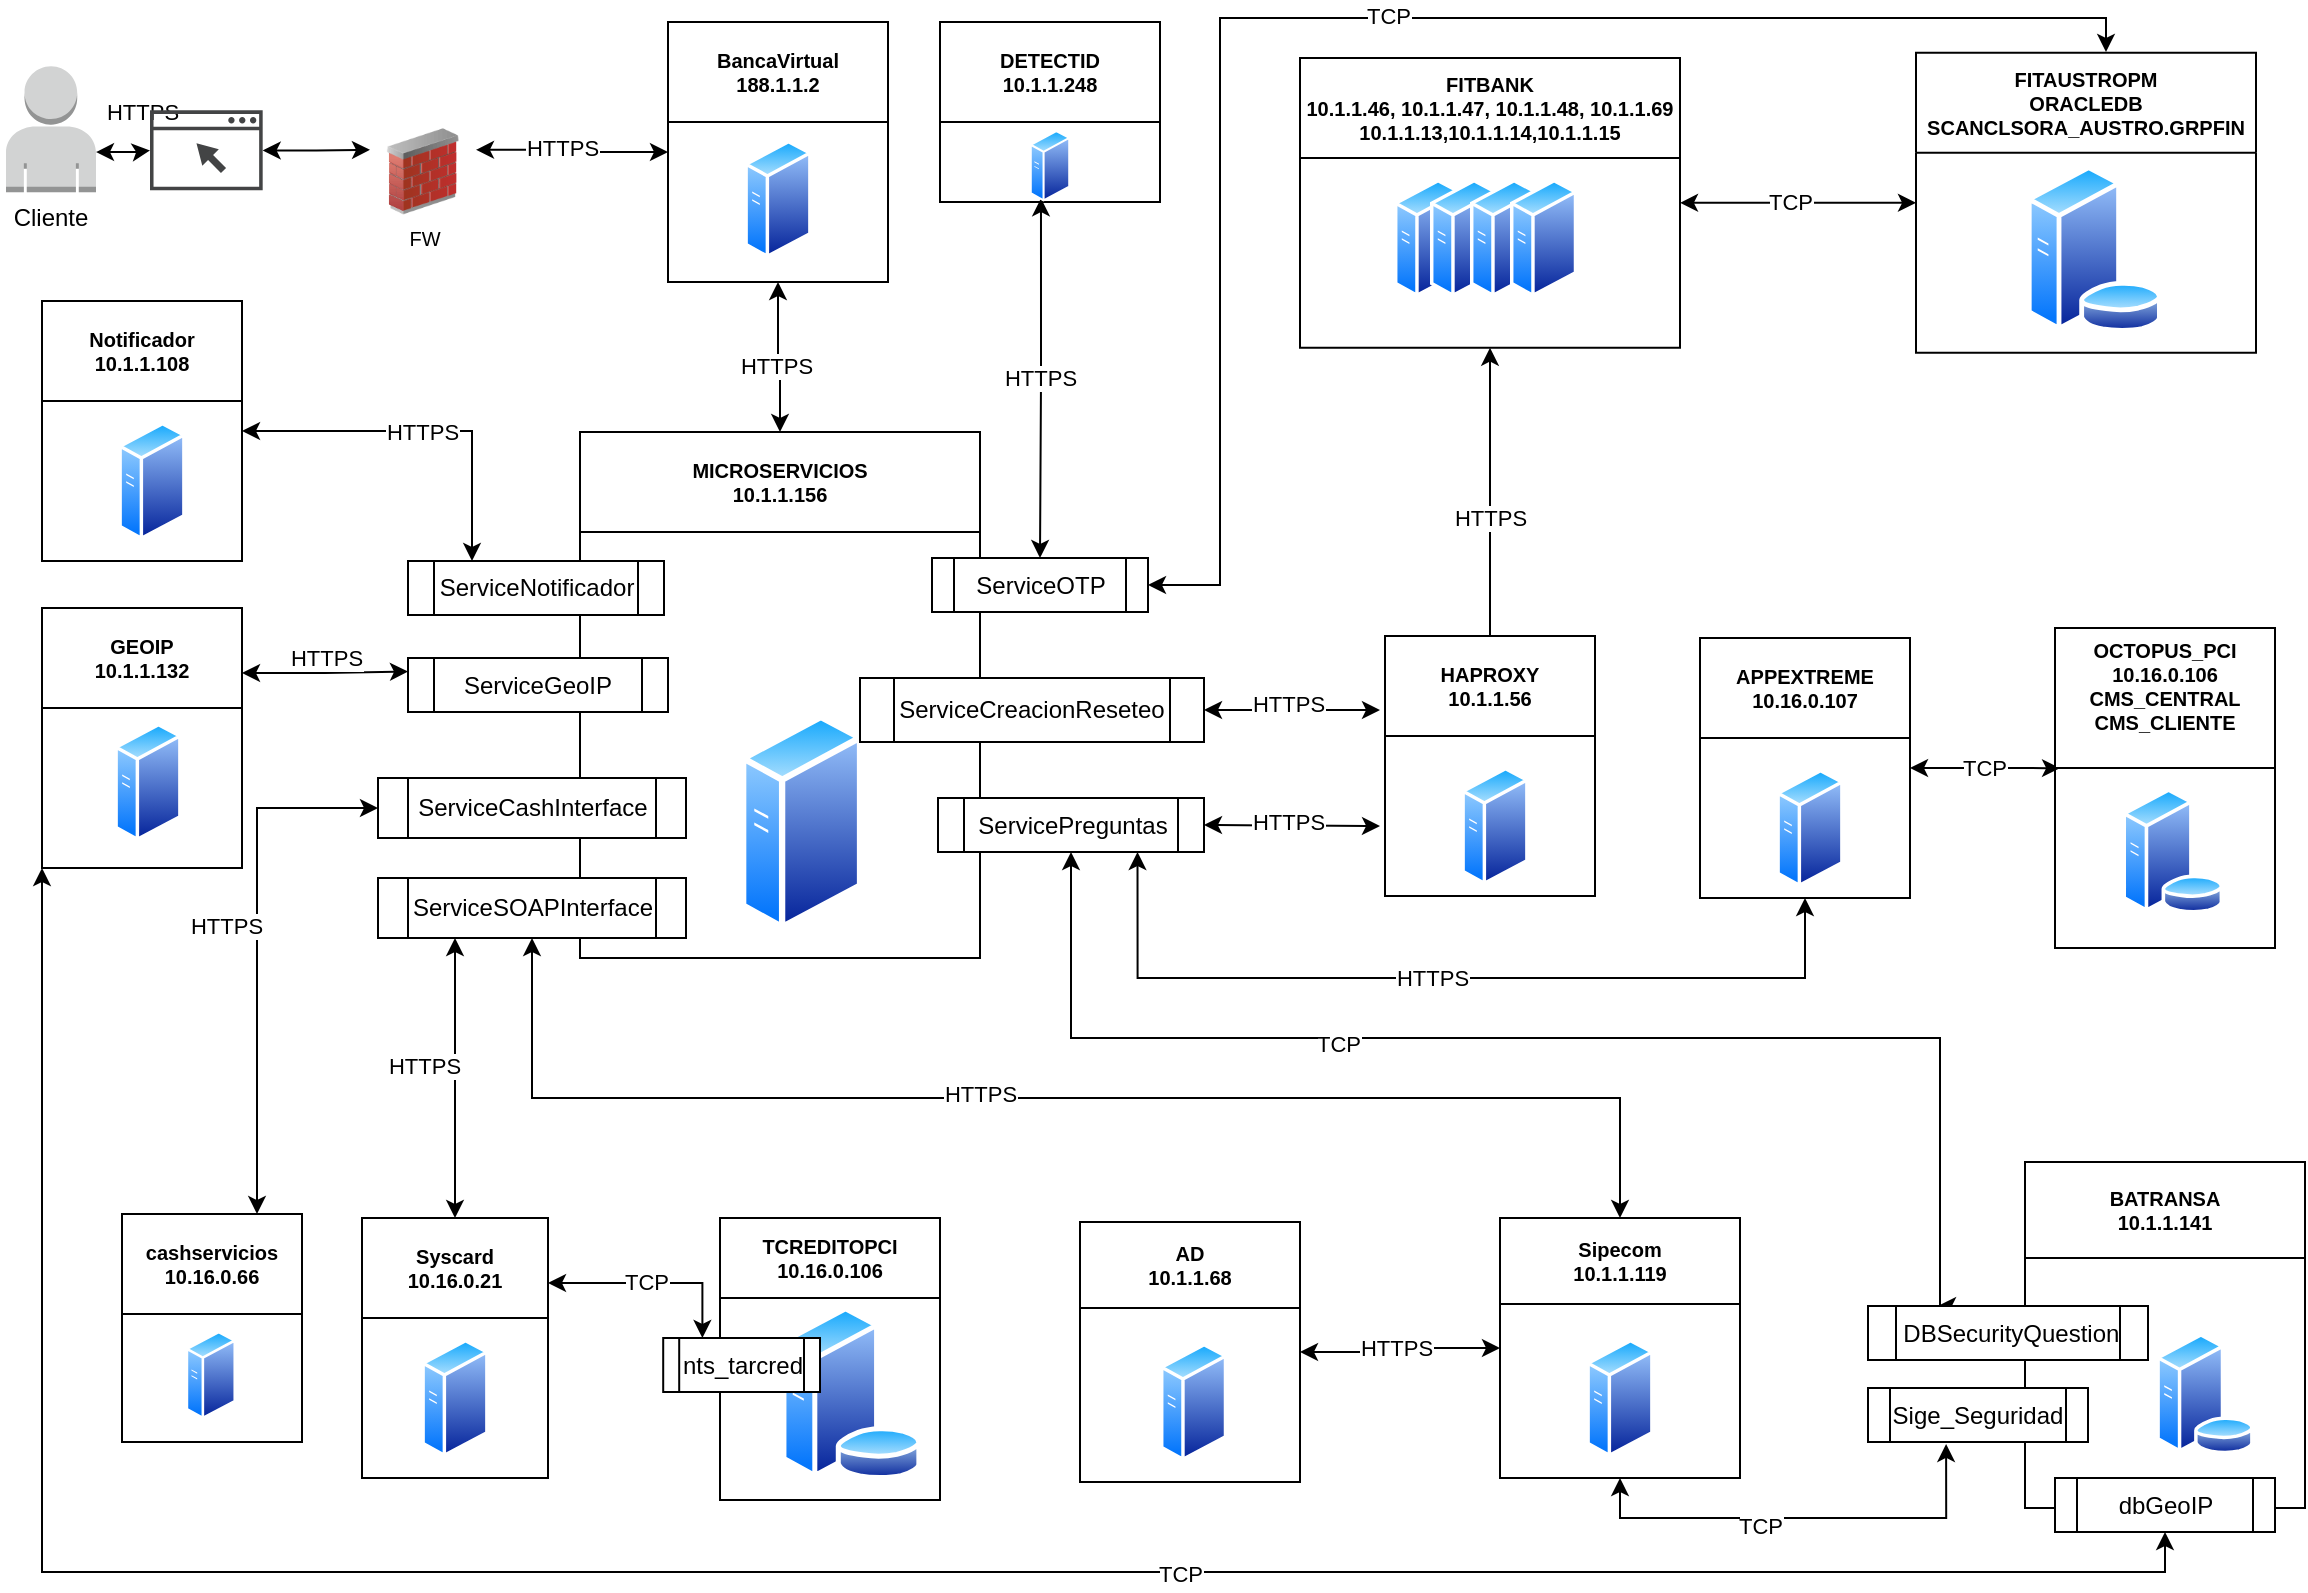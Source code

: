 <mxfile version="16.4.5" type="github" pages="9">
  <diagram id="wYtr63PZC35uGRrlT0xy" name="Final Despliegue">
    <mxGraphModel grid="1" gridSize="10" guides="1" tooltips="1" connect="1" arrows="1" page="1" fold="1" pageScale="1" pageWidth="1169" pageHeight="827" math="0" shadow="0">
      <root>
        <mxCell id="2ScnDoJGi8Cti6PnIQGG-0" />
        <mxCell id="2ScnDoJGi8Cti6PnIQGG-1" parent="2ScnDoJGi8Cti6PnIQGG-0" />
        <mxCell id="PI3Krtpaoo_uIj8jfOd0-0" style="edgeStyle=orthogonalEdgeStyle;rounded=0;orthogonalLoop=1;jettySize=auto;html=1;exitX=1;exitY=0.25;exitDx=0;exitDy=0;startArrow=classic;startFill=1;entryX=0;entryY=0.5;entryDx=0;entryDy=0;" parent="2ScnDoJGi8Cti6PnIQGG-1" source="PI3Krtpaoo_uIj8jfOd0-3" target="PI3Krtpaoo_uIj8jfOd0-26" edge="1">
          <mxGeometry relative="1" as="geometry">
            <mxPoint x="511" y="185" as="targetPoint" />
          </mxGeometry>
        </mxCell>
        <mxCell id="PI3Krtpaoo_uIj8jfOd0-1" value="HTTPS" style="edgeLabel;html=1;align=center;verticalAlign=middle;resizable=0;points=[];" parent="PI3Krtpaoo_uIj8jfOd0-0" vertex="1" connectable="0">
          <mxGeometry x="-0.12" y="1" relative="1" as="geometry">
            <mxPoint as="offset" />
          </mxGeometry>
        </mxCell>
        <mxCell id="PI3Krtpaoo_uIj8jfOd0-2" value="HTTPS" style="edgeLabel;html=1;align=center;verticalAlign=middle;resizable=0;points=[];" parent="PI3Krtpaoo_uIj8jfOd0-0" vertex="1" connectable="0">
          <mxGeometry x="-0.12" y="1" relative="1" as="geometry">
            <mxPoint x="-210" y="-18" as="offset" />
          </mxGeometry>
        </mxCell>
        <mxCell id="PI3Krtpaoo_uIj8jfOd0-3" value="FW" style="image;html=1;image=img/lib/clip_art/networking/Firewall_02_128x128.png;fontSize=10;" parent="2ScnDoJGi8Cti6PnIQGG-1" vertex="1">
          <mxGeometry x="195" y="95.17" width="53" height="43" as="geometry" />
        </mxCell>
        <mxCell id="PI3Krtpaoo_uIj8jfOd0-4" style="edgeStyle=orthogonalEdgeStyle;rounded=0;orthogonalLoop=1;jettySize=auto;html=1;startArrow=classic;startFill=1;exitX=0.5;exitY=1;exitDx=0;exitDy=0;entryX=0.5;entryY=0;entryDx=0;entryDy=0;" parent="2ScnDoJGi8Cti6PnIQGG-1" source="PI3Krtpaoo_uIj8jfOd0-8" target="PI3Krtpaoo_uIj8jfOd0-32" edge="1">
          <mxGeometry relative="1" as="geometry">
            <mxPoint x="523" y="1010" as="targetPoint" />
            <mxPoint x="561" y="490" as="sourcePoint" />
            <Array as="points">
              <mxPoint x="276" y="580" />
              <mxPoint x="820" y="580" />
            </Array>
          </mxGeometry>
        </mxCell>
        <mxCell id="PI3Krtpaoo_uIj8jfOd0-5" value="HTTPS" style="edgeLabel;html=1;align=center;verticalAlign=middle;resizable=0;points=[];" parent="PI3Krtpaoo_uIj8jfOd0-4" vertex="1" connectable="0">
          <mxGeometry x="-0.112" y="2" relative="1" as="geometry">
            <mxPoint as="offset" />
          </mxGeometry>
        </mxCell>
        <mxCell id="PI3Krtpaoo_uIj8jfOd0-6" value="MICROSERVICIOS&#xa;10.1.1.156" style="swimlane;startSize=50;fontSize=10;" parent="2ScnDoJGi8Cti6PnIQGG-1" vertex="1">
          <mxGeometry x="300" y="247" width="200" height="263" as="geometry">
            <mxRectangle x="310" y="150" width="130" height="23" as="alternateBounds" />
          </mxGeometry>
        </mxCell>
        <mxCell id="PI3Krtpaoo_uIj8jfOd0-7" value="" style="aspect=fixed;perimeter=ellipsePerimeter;html=1;align=center;shadow=0;dashed=0;spacingTop=3;image;image=img/lib/active_directory/generic_server.svg;fontSize=10;" parent="PI3Krtpaoo_uIj8jfOd0-6" vertex="1">
          <mxGeometry x="80" y="140" width="61.6" height="110" as="geometry" />
        </mxCell>
        <mxCell id="PI3Krtpaoo_uIj8jfOd0-10" value="ServiceGeoIP" style="shape=process;whiteSpace=wrap;html=1;backgroundOutline=1;" parent="PI3Krtpaoo_uIj8jfOd0-6" vertex="1">
          <mxGeometry x="-86" y="113" width="130" height="27" as="geometry" />
        </mxCell>
        <mxCell id="PI3Krtpaoo_uIj8jfOd0-12" style="edgeStyle=orthogonalEdgeStyle;rounded=0;orthogonalLoop=1;jettySize=auto;html=1;exitX=1;exitY=0.68;exitDx=0;exitDy=0;exitPerimeter=0;startArrow=classic;startFill=1;" parent="2ScnDoJGi8Cti6PnIQGG-1" source="PI3Krtpaoo_uIj8jfOd0-18" target="PI3Krtpaoo_uIj8jfOd0-16" edge="1">
          <mxGeometry relative="1" as="geometry" />
        </mxCell>
        <mxCell id="PI3Krtpaoo_uIj8jfOd0-13" value="BATRANSA&#xa;10.1.1.141" style="swimlane;startSize=48;fontSize=10;" parent="2ScnDoJGi8Cti6PnIQGG-1" vertex="1">
          <mxGeometry x="1022.5" y="612" width="140" height="173" as="geometry">
            <mxRectangle x="310" y="150" width="130" height="23" as="alternateBounds" />
          </mxGeometry>
        </mxCell>
        <mxCell id="PI3Krtpaoo_uIj8jfOd0-14" value="" style="aspect=fixed;perimeter=ellipsePerimeter;html=1;align=center;shadow=0;dashed=0;spacingTop=3;image;image=img/lib/active_directory/database_server.svg;" parent="PI3Krtpaoo_uIj8jfOd0-13" vertex="1">
          <mxGeometry x="65.19" y="85.5" width="49.61" height="60.5" as="geometry" />
        </mxCell>
        <mxCell id="kii7muZEmppRCHG97wkZ-0" value="dbGeoIP" style="shape=process;whiteSpace=wrap;html=1;backgroundOutline=1;" vertex="1" parent="PI3Krtpaoo_uIj8jfOd0-13">
          <mxGeometry x="15.0" y="158" width="110" height="27" as="geometry" />
        </mxCell>
        <mxCell id="PI3Krtpaoo_uIj8jfOd0-15" style="edgeStyle=orthogonalEdgeStyle;rounded=0;orthogonalLoop=1;jettySize=auto;html=1;entryX=0;entryY=0.25;entryDx=0;entryDy=0;startArrow=classic;startFill=1;" parent="2ScnDoJGi8Cti6PnIQGG-1" source="PI3Krtpaoo_uIj8jfOd0-16" target="PI3Krtpaoo_uIj8jfOd0-3" edge="1">
          <mxGeometry relative="1" as="geometry" />
        </mxCell>
        <mxCell id="PI3Krtpaoo_uIj8jfOd0-16" value="" style="sketch=0;pointerEvents=1;shadow=0;dashed=0;html=1;strokeColor=none;fillColor=#434445;aspect=fixed;labelPosition=center;verticalLabelPosition=bottom;verticalAlign=top;align=center;outlineConnect=0;shape=mxgraph.vvd.web_browser;" parent="2ScnDoJGi8Cti6PnIQGG-1" vertex="1">
          <mxGeometry x="85" y="86.17" width="56.34" height="40" as="geometry" />
        </mxCell>
        <mxCell id="PI3Krtpaoo_uIj8jfOd0-17" value="" style="group" parent="2ScnDoJGi8Cti6PnIQGG-1" vertex="1" connectable="0">
          <mxGeometry x="10" y="64.17" width="50" height="86" as="geometry" />
        </mxCell>
        <mxCell id="PI3Krtpaoo_uIj8jfOd0-18" value="" style="outlineConnect=0;dashed=0;verticalLabelPosition=bottom;verticalAlign=top;align=center;html=1;shape=mxgraph.aws3.user;fillColor=#D2D3D3;gradientColor=none;" parent="PI3Krtpaoo_uIj8jfOd0-17" vertex="1">
          <mxGeometry x="3" width="45" height="63" as="geometry" />
        </mxCell>
        <mxCell id="PI3Krtpaoo_uIj8jfOd0-19" value="Cliente" style="text;html=1;align=center;verticalAlign=middle;resizable=0;points=[];autosize=1;strokeColor=none;fillColor=none;" parent="PI3Krtpaoo_uIj8jfOd0-17" vertex="1">
          <mxGeometry y="66" width="50" height="20" as="geometry" />
        </mxCell>
        <mxCell id="PI3Krtpaoo_uIj8jfOd0-20" value="FITAUSTROPM&#xa;ORACLEDB&#xa;SCANCLSORA_AUSTRO.GRPFIN" style="swimlane;startSize=50;fontSize=10;" parent="2ScnDoJGi8Cti6PnIQGG-1" vertex="1">
          <mxGeometry x="968" y="57.42" width="170" height="150" as="geometry">
            <mxRectangle x="310" y="150" width="130" height="23" as="alternateBounds" />
          </mxGeometry>
        </mxCell>
        <mxCell id="PI3Krtpaoo_uIj8jfOd0-21" value="" style="aspect=fixed;perimeter=ellipsePerimeter;html=1;align=center;shadow=0;dashed=0;spacingTop=3;image;image=img/lib/active_directory/database_server.svg;" parent="PI3Krtpaoo_uIj8jfOd0-20" vertex="1">
          <mxGeometry x="54.72" y="56" width="68.88" height="84" as="geometry" />
        </mxCell>
        <mxCell id="PI3Krtpaoo_uIj8jfOd0-22" style="edgeStyle=orthogonalEdgeStyle;rounded=0;orthogonalLoop=1;jettySize=auto;html=1;startArrow=classic;startFill=1;exitX=1;exitY=0.5;exitDx=0;exitDy=0;" parent="2ScnDoJGi8Cti6PnIQGG-1" source="PI3Krtpaoo_uIj8jfOd0-79" edge="1">
          <mxGeometry relative="1" as="geometry">
            <mxPoint x="560" y="313" as="sourcePoint" />
            <Array as="points">
              <mxPoint x="620" y="324" />
              <mxPoint x="620" y="40" />
              <mxPoint x="1063" y="40" />
            </Array>
            <mxPoint x="1063" y="57" as="targetPoint" />
          </mxGeometry>
        </mxCell>
        <mxCell id="PI3Krtpaoo_uIj8jfOd0-23" value="TCP" style="edgeLabel;html=1;align=center;verticalAlign=middle;resizable=0;points=[];" parent="PI3Krtpaoo_uIj8jfOd0-22" vertex="1" connectable="0">
          <mxGeometry x="-0.073" y="1" relative="1" as="geometry">
            <mxPoint x="42" as="offset" />
          </mxGeometry>
        </mxCell>
        <mxCell id="PI3Krtpaoo_uIj8jfOd0-24" style="edgeStyle=orthogonalEdgeStyle;rounded=0;orthogonalLoop=1;jettySize=auto;html=1;exitX=0.5;exitY=1;exitDx=0;exitDy=0;entryX=0.5;entryY=0;entryDx=0;entryDy=0;startArrow=classic;startFill=1;" parent="2ScnDoJGi8Cti6PnIQGG-1" source="PI3Krtpaoo_uIj8jfOd0-26" target="PI3Krtpaoo_uIj8jfOd0-6" edge="1">
          <mxGeometry relative="1" as="geometry" />
        </mxCell>
        <mxCell id="PI3Krtpaoo_uIj8jfOd0-25" value="HTTPS" style="edgeLabel;html=1;align=center;verticalAlign=middle;resizable=0;points=[];" parent="PI3Krtpaoo_uIj8jfOd0-24" vertex="1" connectable="0">
          <mxGeometry x="0.13" y="-2" relative="1" as="geometry">
            <mxPoint as="offset" />
          </mxGeometry>
        </mxCell>
        <mxCell id="PI3Krtpaoo_uIj8jfOd0-26" value="BancaVirtual&#xa;188.1.1.2" style="swimlane;startSize=50;fontSize=10;" parent="2ScnDoJGi8Cti6PnIQGG-1" vertex="1">
          <mxGeometry x="344" y="42" width="110" height="130" as="geometry">
            <mxRectangle x="310" y="150" width="130" height="23" as="alternateBounds" />
          </mxGeometry>
        </mxCell>
        <mxCell id="PI3Krtpaoo_uIj8jfOd0-27" value="" style="aspect=fixed;perimeter=ellipsePerimeter;html=1;align=center;shadow=0;dashed=0;spacingTop=3;image;image=img/lib/active_directory/generic_server.svg;fontSize=10;" parent="PI3Krtpaoo_uIj8jfOd0-26" vertex="1">
          <mxGeometry x="38.2" y="58.5" width="33.6" height="60" as="geometry" />
        </mxCell>
        <mxCell id="PI3Krtpaoo_uIj8jfOd0-28" style="edgeStyle=orthogonalEdgeStyle;rounded=0;orthogonalLoop=1;jettySize=auto;html=1;startArrow=classic;startFill=1;exitX=0.5;exitY=1;exitDx=0;exitDy=0;entryX=0.355;entryY=1.037;entryDx=0;entryDy=0;entryPerimeter=0;" parent="2ScnDoJGi8Cti6PnIQGG-1" source="PI3Krtpaoo_uIj8jfOd0-32" target="i394qJr1KoBVno0AWfhW-5" edge="1">
          <mxGeometry relative="1" as="geometry">
            <mxPoint x="789" y="686" as="sourcePoint" />
            <mxPoint x="970" y="700" as="targetPoint" />
          </mxGeometry>
        </mxCell>
        <mxCell id="PI3Krtpaoo_uIj8jfOd0-29" value="TCP" style="edgeLabel;html=1;align=center;verticalAlign=middle;resizable=0;points=[];" parent="PI3Krtpaoo_uIj8jfOd0-28" vertex="1" connectable="0">
          <mxGeometry x="-0.271" y="-2" relative="1" as="geometry">
            <mxPoint x="10" y="2" as="offset" />
          </mxGeometry>
        </mxCell>
        <mxCell id="PI3Krtpaoo_uIj8jfOd0-30" style="edgeStyle=orthogonalEdgeStyle;rounded=0;orthogonalLoop=1;jettySize=auto;html=1;entryX=1;entryY=0.5;entryDx=0;entryDy=0;startArrow=classic;startFill=1;exitX=0;exitY=0.5;exitDx=0;exitDy=0;" parent="2ScnDoJGi8Cti6PnIQGG-1" source="PI3Krtpaoo_uIj8jfOd0-32" target="PI3Krtpaoo_uIj8jfOd0-62" edge="1">
          <mxGeometry relative="1" as="geometry">
            <mxPoint x="270" y="1120" as="sourcePoint" />
          </mxGeometry>
        </mxCell>
        <mxCell id="PI3Krtpaoo_uIj8jfOd0-31" value="HTTPS" style="edgeLabel;html=1;align=center;verticalAlign=middle;resizable=0;points=[];" parent="PI3Krtpaoo_uIj8jfOd0-30" vertex="1" connectable="0">
          <mxGeometry x="-0.147" y="3" relative="1" as="geometry">
            <mxPoint x="-9" y="-3" as="offset" />
          </mxGeometry>
        </mxCell>
        <mxCell id="PI3Krtpaoo_uIj8jfOd0-32" value="Sipecom&#xa;10.1.1.119" style="swimlane;startSize=43;fontSize=10;" parent="2ScnDoJGi8Cti6PnIQGG-1" vertex="1">
          <mxGeometry x="760" y="640" width="120" height="130" as="geometry">
            <mxRectangle x="310" y="150" width="130" height="23" as="alternateBounds" />
          </mxGeometry>
        </mxCell>
        <mxCell id="PI3Krtpaoo_uIj8jfOd0-33" value="" style="aspect=fixed;perimeter=ellipsePerimeter;html=1;align=center;shadow=0;dashed=0;spacingTop=3;image;image=img/lib/active_directory/generic_server.svg;fontSize=10;" parent="PI3Krtpaoo_uIj8jfOd0-32" vertex="1">
          <mxGeometry x="43.2" y="60" width="33.6" height="60" as="geometry" />
        </mxCell>
        <mxCell id="PI3Krtpaoo_uIj8jfOd0-34" value="HTTPS" style="edgeStyle=orthogonalEdgeStyle;rounded=0;orthogonalLoop=1;jettySize=auto;html=1;startArrow=classic;startFill=1;entryX=0.5;entryY=0;entryDx=0;entryDy=0;exitX=0.25;exitY=1;exitDx=0;exitDy=0;" parent="2ScnDoJGi8Cti6PnIQGG-1" source="PI3Krtpaoo_uIj8jfOd0-36" target="PI3Krtpaoo_uIj8jfOd0-79" edge="1">
          <mxGeometry relative="1" as="geometry">
            <mxPoint x="535" y="260" as="targetPoint" />
            <mxPoint x="530" y="180" as="sourcePoint" />
          </mxGeometry>
        </mxCell>
        <mxCell id="PI3Krtpaoo_uIj8jfOd0-35" value="DETECTID&#xa;10.1.1.248" style="swimlane;startSize=50;fontSize=10;" parent="2ScnDoJGi8Cti6PnIQGG-1" vertex="1">
          <mxGeometry x="480" y="42.0" width="110" height="90" as="geometry">
            <mxRectangle x="310" y="150" width="130" height="23" as="alternateBounds" />
          </mxGeometry>
        </mxCell>
        <mxCell id="PI3Krtpaoo_uIj8jfOd0-36" value="" style="aspect=fixed;perimeter=ellipsePerimeter;html=1;align=center;shadow=0;dashed=0;spacingTop=3;image;image=img/lib/active_directory/generic_server.svg;fontSize=10;" parent="PI3Krtpaoo_uIj8jfOd0-35" vertex="1">
          <mxGeometry x="44.85" y="53.75" width="20.3" height="36.25" as="geometry" />
        </mxCell>
        <mxCell id="PI3Krtpaoo_uIj8jfOd0-37" value="Notificador&#xa;10.1.1.108" style="swimlane;startSize=50;fontSize=10;" parent="2ScnDoJGi8Cti6PnIQGG-1" vertex="1">
          <mxGeometry x="31" y="181.5" width="100" height="130" as="geometry">
            <mxRectangle x="310" y="150" width="130" height="23" as="alternateBounds" />
          </mxGeometry>
        </mxCell>
        <mxCell id="PI3Krtpaoo_uIj8jfOd0-38" value="" style="aspect=fixed;perimeter=ellipsePerimeter;html=1;align=center;shadow=0;dashed=0;spacingTop=3;image;image=img/lib/active_directory/generic_server.svg;fontSize=10;" parent="PI3Krtpaoo_uIj8jfOd0-37" vertex="1">
          <mxGeometry x="38.2" y="60" width="33.6" height="60" as="geometry" />
        </mxCell>
        <mxCell id="PI3Krtpaoo_uIj8jfOd0-39" value="HTTPS" style="edgeStyle=orthogonalEdgeStyle;rounded=0;orthogonalLoop=1;jettySize=auto;html=1;exitX=1;exitY=0.5;exitDx=0;exitDy=0;startArrow=classic;startFill=1;entryX=0.25;entryY=0;entryDx=0;entryDy=0;" parent="2ScnDoJGi8Cti6PnIQGG-1" source="PI3Krtpaoo_uIj8jfOd0-37" target="PI3Krtpaoo_uIj8jfOd0-9" edge="1">
          <mxGeometry relative="1" as="geometry">
            <mxPoint x="161" y="302.5" as="sourcePoint" />
            <mxPoint x="271" y="360" as="targetPoint" />
          </mxGeometry>
        </mxCell>
        <mxCell id="PI3Krtpaoo_uIj8jfOd0-40" value="FITBANK&#xa;10.1.1.46, 10.1.1.47, 10.1.1.48, 10.1.1.69&#xa;10.1.1.13,10.1.1.14,10.1.1.15" style="swimlane;startSize=50;fontSize=10;" parent="2ScnDoJGi8Cti6PnIQGG-1" vertex="1">
          <mxGeometry x="660" y="60.0" width="190" height="144.83" as="geometry">
            <mxRectangle x="310" y="150" width="130" height="23" as="alternateBounds" />
          </mxGeometry>
        </mxCell>
        <mxCell id="PI3Krtpaoo_uIj8jfOd0-41" value="" style="aspect=fixed;perimeter=ellipsePerimeter;html=1;align=center;shadow=0;dashed=0;spacingTop=3;image;image=img/lib/active_directory/generic_server.svg;fontSize=10;" parent="PI3Krtpaoo_uIj8jfOd0-40" vertex="1">
          <mxGeometry x="47" y="60" width="33.6" height="60" as="geometry" />
        </mxCell>
        <mxCell id="PI3Krtpaoo_uIj8jfOd0-42" value="" style="aspect=fixed;perimeter=ellipsePerimeter;html=1;align=center;shadow=0;dashed=0;spacingTop=3;image;image=img/lib/active_directory/generic_server.svg;fontSize=10;" parent="PI3Krtpaoo_uIj8jfOd0-40" vertex="1">
          <mxGeometry x="65" y="60" width="33.6" height="60" as="geometry" />
        </mxCell>
        <mxCell id="PI3Krtpaoo_uIj8jfOd0-43" value="" style="aspect=fixed;perimeter=ellipsePerimeter;html=1;align=center;shadow=0;dashed=0;spacingTop=3;image;image=img/lib/active_directory/generic_server.svg;fontSize=10;" parent="PI3Krtpaoo_uIj8jfOd0-40" vertex="1">
          <mxGeometry x="85" y="60" width="33.6" height="60" as="geometry" />
        </mxCell>
        <mxCell id="PI3Krtpaoo_uIj8jfOd0-44" value="" style="aspect=fixed;perimeter=ellipsePerimeter;html=1;align=center;shadow=0;dashed=0;spacingTop=3;image;image=img/lib/active_directory/generic_server.svg;fontSize=10;" parent="PI3Krtpaoo_uIj8jfOd0-40" vertex="1">
          <mxGeometry x="105" y="60" width="33.6" height="60" as="geometry" />
        </mxCell>
        <mxCell id="PI3Krtpaoo_uIj8jfOd0-45" style="rounded=0;orthogonalLoop=1;jettySize=auto;html=1;startArrow=classic;startFill=1;exitX=1;exitY=0.5;exitDx=0;exitDy=0;entryX=0;entryY=0.5;entryDx=0;entryDy=0;" parent="2ScnDoJGi8Cti6PnIQGG-1" source="PI3Krtpaoo_uIj8jfOd0-40" target="PI3Krtpaoo_uIj8jfOd0-20" edge="1">
          <mxGeometry relative="1" as="geometry">
            <mxPoint x="870" y="235" as="sourcePoint" />
            <mxPoint x="980" y="238" as="targetPoint" />
          </mxGeometry>
        </mxCell>
        <mxCell id="PI3Krtpaoo_uIj8jfOd0-46" value="TCP" style="edgeLabel;html=1;align=center;verticalAlign=middle;resizable=0;points=[];" parent="PI3Krtpaoo_uIj8jfOd0-45" vertex="1" connectable="0">
          <mxGeometry x="-0.073" y="1" relative="1" as="geometry">
            <mxPoint as="offset" />
          </mxGeometry>
        </mxCell>
        <mxCell id="PI3Krtpaoo_uIj8jfOd0-47" value="GEOIP&#xa;10.1.1.132" style="swimlane;startSize=50;fontSize=10;" parent="2ScnDoJGi8Cti6PnIQGG-1" vertex="1">
          <mxGeometry x="31" y="335" width="100" height="130" as="geometry">
            <mxRectangle x="310" y="150" width="130" height="23" as="alternateBounds" />
          </mxGeometry>
        </mxCell>
        <mxCell id="PI3Krtpaoo_uIj8jfOd0-48" value="" style="aspect=fixed;perimeter=ellipsePerimeter;html=1;align=center;shadow=0;dashed=0;spacingTop=3;image;image=img/lib/active_directory/generic_server.svg;fontSize=10;" parent="PI3Krtpaoo_uIj8jfOd0-47" vertex="1">
          <mxGeometry x="36.2" y="57" width="33.6" height="60" as="geometry" />
        </mxCell>
        <mxCell id="PI3Krtpaoo_uIj8jfOd0-49" value="HTTPS" style="edgeStyle=orthogonalEdgeStyle;rounded=0;orthogonalLoop=1;jettySize=auto;html=1;startArrow=classic;startFill=1;exitX=1;exitY=0.25;exitDx=0;exitDy=0;entryX=0;entryY=0.25;entryDx=0;entryDy=0;" parent="2ScnDoJGi8Cti6PnIQGG-1" source="PI3Krtpaoo_uIj8jfOd0-47" target="PI3Krtpaoo_uIj8jfOd0-10" edge="1">
          <mxGeometry x="0.013" y="7" relative="1" as="geometry">
            <mxPoint x="131" y="623.5" as="sourcePoint" />
            <mxPoint x="231" y="370" as="targetPoint" />
            <mxPoint as="offset" />
          </mxGeometry>
        </mxCell>
        <mxCell id="PI3Krtpaoo_uIj8jfOd0-50" value="Syscard&#xa;10.16.0.21" style="swimlane;startSize=50;fontSize=10;" parent="2ScnDoJGi8Cti6PnIQGG-1" vertex="1">
          <mxGeometry x="191" y="640" width="93" height="130" as="geometry">
            <mxRectangle x="310" y="150" width="130" height="23" as="alternateBounds" />
          </mxGeometry>
        </mxCell>
        <mxCell id="PI3Krtpaoo_uIj8jfOd0-51" value="" style="aspect=fixed;perimeter=ellipsePerimeter;html=1;align=center;shadow=0;dashed=0;spacingTop=3;image;image=img/lib/active_directory/generic_server.svg;fontSize=10;" parent="PI3Krtpaoo_uIj8jfOd0-50" vertex="1">
          <mxGeometry x="29.7" y="60" width="33.6" height="60" as="geometry" />
        </mxCell>
        <mxCell id="PI3Krtpaoo_uIj8jfOd0-52" style="edgeStyle=orthogonalEdgeStyle;rounded=0;orthogonalLoop=1;jettySize=auto;html=1;startArrow=classic;startFill=1;exitX=0.25;exitY=1;exitDx=0;exitDy=0;entryX=0.5;entryY=0;entryDx=0;entryDy=0;" parent="2ScnDoJGi8Cti6PnIQGG-1" source="PI3Krtpaoo_uIj8jfOd0-8" target="PI3Krtpaoo_uIj8jfOd0-50" edge="1">
          <mxGeometry relative="1" as="geometry">
            <mxPoint x="851" y="360" as="targetPoint" />
            <mxPoint x="511" y="350" as="sourcePoint" />
          </mxGeometry>
        </mxCell>
        <mxCell id="PI3Krtpaoo_uIj8jfOd0-53" value="HTTPS" style="edgeLabel;html=1;align=center;verticalAlign=middle;resizable=0;points=[];" parent="PI3Krtpaoo_uIj8jfOd0-52" vertex="1" connectable="0">
          <mxGeometry x="-0.112" y="2" relative="1" as="geometry">
            <mxPoint x="-18" y="2" as="offset" />
          </mxGeometry>
        </mxCell>
        <mxCell id="PI3Krtpaoo_uIj8jfOd0-54" value="TCREDITOPCI&#xa;10.16.0.106" style="swimlane;startSize=40;fontSize=10;" parent="2ScnDoJGi8Cti6PnIQGG-1" vertex="1">
          <mxGeometry x="370" y="640" width="110" height="141" as="geometry">
            <mxRectangle x="310" y="150" width="130" height="23" as="alternateBounds" />
          </mxGeometry>
        </mxCell>
        <mxCell id="PI3Krtpaoo_uIj8jfOd0-55" value="" style="aspect=fixed;perimeter=ellipsePerimeter;html=1;align=center;shadow=0;dashed=0;spacingTop=3;image;image=img/lib/active_directory/database_server.svg;" parent="PI3Krtpaoo_uIj8jfOd0-54" vertex="1">
          <mxGeometry x="30.0" y="43.96" width="71.4" height="87.07" as="geometry" />
        </mxCell>
        <mxCell id="PI3Krtpaoo_uIj8jfOd0-56" style="edgeStyle=orthogonalEdgeStyle;rounded=0;orthogonalLoop=1;jettySize=auto;html=1;exitX=1;exitY=0.25;exitDx=0;exitDy=0;startArrow=classic;startFill=1;entryX=0.25;entryY=0;entryDx=0;entryDy=0;" parent="2ScnDoJGi8Cti6PnIQGG-1" source="PI3Krtpaoo_uIj8jfOd0-50" target="i394qJr1KoBVno0AWfhW-6" edge="1">
          <mxGeometry relative="1" as="geometry">
            <mxPoint x="678.5" y="627.5" as="sourcePoint" />
            <mxPoint x="916" y="650" as="targetPoint" />
          </mxGeometry>
        </mxCell>
        <mxCell id="PI3Krtpaoo_uIj8jfOd0-57" value="TCP" style="edgeLabel;html=1;align=center;verticalAlign=middle;resizable=0;points=[];" parent="PI3Krtpaoo_uIj8jfOd0-56" vertex="1" connectable="0">
          <mxGeometry x="-0.073" y="1" relative="1" as="geometry">
            <mxPoint as="offset" />
          </mxGeometry>
        </mxCell>
        <mxCell id="PI3Krtpaoo_uIj8jfOd0-58" style="rounded=0;orthogonalLoop=1;jettySize=auto;html=1;startArrow=classic;startFill=1;exitX=1;exitY=0.75;exitDx=0;exitDy=0;" parent="2ScnDoJGi8Cti6PnIQGG-1" edge="1">
          <mxGeometry relative="1" as="geometry">
            <mxPoint x="612" y="386" as="sourcePoint" />
            <mxPoint x="700" y="386" as="targetPoint" />
          </mxGeometry>
        </mxCell>
        <mxCell id="PI3Krtpaoo_uIj8jfOd0-59" value="HTTPS" style="edgeLabel;html=1;align=center;verticalAlign=middle;resizable=0;points=[];" parent="PI3Krtpaoo_uIj8jfOd0-58" vertex="1" connectable="0">
          <mxGeometry x="-0.299" y="3" relative="1" as="geometry">
            <mxPoint x="11" as="offset" />
          </mxGeometry>
        </mxCell>
        <mxCell id="PI3Krtpaoo_uIj8jfOd0-60" style="edgeStyle=orthogonalEdgeStyle;rounded=0;orthogonalLoop=1;jettySize=auto;html=1;exitX=0.5;exitY=1;exitDx=0;exitDy=0;startArrow=classic;startFill=1;entryX=0.25;entryY=0;entryDx=0;entryDy=0;" parent="2ScnDoJGi8Cti6PnIQGG-1" source="PI3Krtpaoo_uIj8jfOd0-64" target="i394qJr1KoBVno0AWfhW-4" edge="1">
          <mxGeometry relative="1" as="geometry">
            <Array as="points">
              <mxPoint x="546" y="550" />
              <mxPoint x="980" y="550" />
            </Array>
            <mxPoint x="980" y="660" as="targetPoint" />
          </mxGeometry>
        </mxCell>
        <mxCell id="PI3Krtpaoo_uIj8jfOd0-61" value="TCP" style="edgeLabel;html=1;align=center;verticalAlign=middle;resizable=0;points=[];" parent="PI3Krtpaoo_uIj8jfOd0-60" vertex="1" connectable="0">
          <mxGeometry x="-0.316" y="-3" relative="1" as="geometry">
            <mxPoint as="offset" />
          </mxGeometry>
        </mxCell>
        <mxCell id="PI3Krtpaoo_uIj8jfOd0-62" value="AD&#xa;10.1.1.68" style="swimlane;startSize=43;fontSize=10;" parent="2ScnDoJGi8Cti6PnIQGG-1" vertex="1">
          <mxGeometry x="550" y="642" width="110" height="130" as="geometry">
            <mxRectangle x="310" y="150" width="130" height="23" as="alternateBounds" />
          </mxGeometry>
        </mxCell>
        <mxCell id="PI3Krtpaoo_uIj8jfOd0-63" value="" style="aspect=fixed;perimeter=ellipsePerimeter;html=1;align=center;shadow=0;dashed=0;spacingTop=3;image;image=img/lib/active_directory/generic_server.svg;fontSize=10;" parent="PI3Krtpaoo_uIj8jfOd0-62" vertex="1">
          <mxGeometry x="40" y="60" width="33.6" height="60" as="geometry" />
        </mxCell>
        <mxCell id="PI3Krtpaoo_uIj8jfOd0-65" style="edgeStyle=orthogonalEdgeStyle;rounded=0;orthogonalLoop=1;jettySize=auto;html=1;exitX=1;exitY=0.5;exitDx=0;exitDy=0;entryX=0.023;entryY=0.438;entryDx=0;entryDy=0;startArrow=classic;startFill=1;entryPerimeter=0;" parent="2ScnDoJGi8Cti6PnIQGG-1" source="PI3Krtpaoo_uIj8jfOd0-67" target="PI3Krtpaoo_uIj8jfOd0-77" edge="1">
          <mxGeometry relative="1" as="geometry" />
        </mxCell>
        <mxCell id="PI3Krtpaoo_uIj8jfOd0-66" value="TCP" style="edgeLabel;html=1;align=center;verticalAlign=middle;resizable=0;points=[];" parent="PI3Krtpaoo_uIj8jfOd0-65" vertex="1" connectable="0">
          <mxGeometry x="-0.041" relative="1" as="geometry">
            <mxPoint x="1" as="offset" />
          </mxGeometry>
        </mxCell>
        <mxCell id="PI3Krtpaoo_uIj8jfOd0-67" value="APPEXTREME&#xa;10.16.0.107" style="swimlane;startSize=50;fontSize=10;" parent="2ScnDoJGi8Cti6PnIQGG-1" vertex="1">
          <mxGeometry x="860" y="350" width="105" height="130" as="geometry">
            <mxRectangle x="310" y="150" width="130" height="23" as="alternateBounds" />
          </mxGeometry>
        </mxCell>
        <mxCell id="PI3Krtpaoo_uIj8jfOd0-68" value="" style="aspect=fixed;perimeter=ellipsePerimeter;html=1;align=center;shadow=0;dashed=0;spacingTop=3;image;image=img/lib/active_directory/generic_server.svg;fontSize=10;" parent="PI3Krtpaoo_uIj8jfOd0-67" vertex="1">
          <mxGeometry x="38.2" y="65" width="33.6" height="60" as="geometry" />
        </mxCell>
        <mxCell id="PI3Krtpaoo_uIj8jfOd0-69" style="edgeStyle=orthogonalEdgeStyle;rounded=0;orthogonalLoop=1;jettySize=auto;html=1;entryX=0.5;entryY=1;entryDx=0;entryDy=0;startArrow=classic;startFill=1;exitX=0.75;exitY=1;exitDx=0;exitDy=0;" parent="2ScnDoJGi8Cti6PnIQGG-1" source="PI3Krtpaoo_uIj8jfOd0-64" target="PI3Krtpaoo_uIj8jfOd0-67" edge="1">
          <mxGeometry relative="1" as="geometry">
            <Array as="points">
              <mxPoint x="580" y="520" />
              <mxPoint x="884" y="520" />
            </Array>
            <mxPoint x="580" y="497" as="sourcePoint" />
            <mxPoint x="166.725" y="723.372" as="targetPoint" />
          </mxGeometry>
        </mxCell>
        <mxCell id="PI3Krtpaoo_uIj8jfOd0-70" value="HTTPS" style="edgeLabel;html=1;align=center;verticalAlign=middle;resizable=0;points=[];" parent="PI3Krtpaoo_uIj8jfOd0-69" vertex="1" connectable="0">
          <mxGeometry x="-0.316" y="-3" relative="1" as="geometry">
            <mxPoint x="60" y="-3" as="offset" />
          </mxGeometry>
        </mxCell>
        <mxCell id="PI3Krtpaoo_uIj8jfOd0-75" style="rounded=0;orthogonalLoop=1;jettySize=auto;html=1;startArrow=classic;startFill=1;exitX=1;exitY=0.5;exitDx=0;exitDy=0;" parent="2ScnDoJGi8Cti6PnIQGG-1" source="PI3Krtpaoo_uIj8jfOd0-64" edge="1">
          <mxGeometry relative="1" as="geometry">
            <mxPoint x="1111" y="810" as="sourcePoint" />
            <mxPoint x="700" y="444" as="targetPoint" />
          </mxGeometry>
        </mxCell>
        <mxCell id="PI3Krtpaoo_uIj8jfOd0-76" value="HTTPS" style="edgeLabel;html=1;align=center;verticalAlign=middle;resizable=0;points=[];" parent="PI3Krtpaoo_uIj8jfOd0-75" vertex="1" connectable="0">
          <mxGeometry x="-0.299" y="3" relative="1" as="geometry">
            <mxPoint x="11" y="1" as="offset" />
          </mxGeometry>
        </mxCell>
        <mxCell id="PI3Krtpaoo_uIj8jfOd0-77" value="OCTOPUS_PCI&#xa;10.16.0.106&#xa;CMS_CENTRAL&#xa;CMS_CLIENTE&#xa;" style="swimlane;startSize=70;fontSize=10;" parent="2ScnDoJGi8Cti6PnIQGG-1" vertex="1">
          <mxGeometry x="1037.5" y="345" width="110" height="160" as="geometry">
            <mxRectangle x="310" y="150" width="130" height="23" as="alternateBounds" />
          </mxGeometry>
        </mxCell>
        <mxCell id="PI3Krtpaoo_uIj8jfOd0-78" value="" style="aspect=fixed;perimeter=ellipsePerimeter;html=1;align=center;shadow=0;dashed=0;spacingTop=3;image;image=img/lib/active_directory/database_server.svg;" parent="PI3Krtpaoo_uIj8jfOd0-77" vertex="1">
          <mxGeometry x="33.2" y="80" width="51.4" height="62.68" as="geometry" />
        </mxCell>
        <mxCell id="PI3Krtpaoo_uIj8jfOd0-9" value="ServiceNotificador" style="shape=process;whiteSpace=wrap;html=1;backgroundOutline=1;" parent="2ScnDoJGi8Cti6PnIQGG-1" vertex="1">
          <mxGeometry x="214" y="311.5" width="128" height="27" as="geometry" />
        </mxCell>
        <mxCell id="PI3Krtpaoo_uIj8jfOd0-82" value="" style="group" parent="2ScnDoJGi8Cti6PnIQGG-1" vertex="1" connectable="0">
          <mxGeometry x="71.0" y="638" width="90" height="114" as="geometry" />
        </mxCell>
        <mxCell id="PI3Krtpaoo_uIj8jfOd0-71" value="cashservicios&#xa;10.16.0.66" style="swimlane;startSize=50;fontSize=10;" parent="PI3Krtpaoo_uIj8jfOd0-82" vertex="1">
          <mxGeometry width="90" height="114" as="geometry">
            <mxRectangle x="310" y="150" width="130" height="23" as="alternateBounds" />
          </mxGeometry>
        </mxCell>
        <mxCell id="PI3Krtpaoo_uIj8jfOd0-72" value="" style="aspect=fixed;perimeter=ellipsePerimeter;html=1;align=center;shadow=0;dashed=0;spacingTop=3;image;image=img/lib/active_directory/generic_server.svg;fontSize=10;" parent="PI3Krtpaoo_uIj8jfOd0-82" vertex="1">
          <mxGeometry x="31.815" y="58" width="25.2" height="45" as="geometry" />
        </mxCell>
        <mxCell id="PI3Krtpaoo_uIj8jfOd0-11" value="ServiceCreacionReseteo" style="shape=process;whiteSpace=wrap;html=1;backgroundOutline=1;" parent="2ScnDoJGi8Cti6PnIQGG-1" vertex="1">
          <mxGeometry x="440" y="370" width="172" height="32" as="geometry" />
        </mxCell>
        <mxCell id="PI3Krtpaoo_uIj8jfOd0-8" value="ServiceSOAPInterface" style="shape=process;whiteSpace=wrap;html=1;backgroundOutline=1;" parent="2ScnDoJGi8Cti6PnIQGG-1" vertex="1">
          <mxGeometry x="199" y="470" width="154" height="30" as="geometry" />
        </mxCell>
        <mxCell id="PI3Krtpaoo_uIj8jfOd0-79" value="ServiceOTP" style="shape=process;whiteSpace=wrap;html=1;backgroundOutline=1;" parent="2ScnDoJGi8Cti6PnIQGG-1" vertex="1">
          <mxGeometry x="476" y="310" width="108" height="27" as="geometry" />
        </mxCell>
        <mxCell id="PI3Krtpaoo_uIj8jfOd0-64" value="ServicePreguntas" style="shape=process;whiteSpace=wrap;html=1;backgroundOutline=1;" parent="2ScnDoJGi8Cti6PnIQGG-1" vertex="1">
          <mxGeometry x="479" y="430" width="133" height="27" as="geometry" />
        </mxCell>
        <mxCell id="KiAFnVzUofU5A1-W8BK3-0" value="ServiceCashInterface" style="shape=process;whiteSpace=wrap;html=1;backgroundOutline=1;" parent="2ScnDoJGi8Cti6PnIQGG-1" vertex="1">
          <mxGeometry x="199" y="420" width="154" height="30" as="geometry" />
        </mxCell>
        <mxCell id="KiAFnVzUofU5A1-W8BK3-1" style="edgeStyle=orthogonalEdgeStyle;rounded=0;orthogonalLoop=1;jettySize=auto;html=1;startArrow=classic;startFill=1;exitX=0;exitY=0.5;exitDx=0;exitDy=0;entryX=0.75;entryY=0;entryDx=0;entryDy=0;" parent="2ScnDoJGi8Cti6PnIQGG-1" source="KiAFnVzUofU5A1-W8BK3-0" target="PI3Krtpaoo_uIj8jfOd0-71" edge="1">
          <mxGeometry relative="1" as="geometry">
            <mxPoint x="247.5" y="650" as="targetPoint" />
            <mxPoint x="247.5" y="510" as="sourcePoint" />
          </mxGeometry>
        </mxCell>
        <mxCell id="KiAFnVzUofU5A1-W8BK3-2" value="HTTPS" style="edgeLabel;html=1;align=center;verticalAlign=middle;resizable=0;points=[];" parent="KiAFnVzUofU5A1-W8BK3-1" vertex="1" connectable="0">
          <mxGeometry x="-0.112" y="2" relative="1" as="geometry">
            <mxPoint x="-18" y="2" as="offset" />
          </mxGeometry>
        </mxCell>
        <mxCell id="i394qJr1KoBVno0AWfhW-2" style="edgeStyle=orthogonalEdgeStyle;rounded=0;orthogonalLoop=1;jettySize=auto;html=1;entryX=0.5;entryY=1;entryDx=0;entryDy=0;" parent="2ScnDoJGi8Cti6PnIQGG-1" source="i394qJr1KoBVno0AWfhW-0" target="PI3Krtpaoo_uIj8jfOd0-40" edge="1">
          <mxGeometry relative="1" as="geometry">
            <mxPoint x="742.5" y="200" as="targetPoint" />
          </mxGeometry>
        </mxCell>
        <mxCell id="i394qJr1KoBVno0AWfhW-3" value="HTTPS" style="edgeLabel;html=1;align=center;verticalAlign=middle;resizable=0;points=[];" parent="i394qJr1KoBVno0AWfhW-2" vertex="1" connectable="0">
          <mxGeometry x="-0.181" y="1" relative="1" as="geometry">
            <mxPoint x="1" as="offset" />
          </mxGeometry>
        </mxCell>
        <mxCell id="i394qJr1KoBVno0AWfhW-0" value="HAPROXY&#xa;10.1.1.56" style="swimlane;startSize=50;fontSize=10;" parent="2ScnDoJGi8Cti6PnIQGG-1" vertex="1">
          <mxGeometry x="702.5" y="349" width="105" height="130" as="geometry">
            <mxRectangle x="310" y="150" width="130" height="23" as="alternateBounds" />
          </mxGeometry>
        </mxCell>
        <mxCell id="i394qJr1KoBVno0AWfhW-1" value="" style="aspect=fixed;perimeter=ellipsePerimeter;html=1;align=center;shadow=0;dashed=0;spacingTop=3;image;image=img/lib/active_directory/generic_server.svg;fontSize=10;" parent="i394qJr1KoBVno0AWfhW-0" vertex="1">
          <mxGeometry x="38.2" y="65" width="33.6" height="60" as="geometry" />
        </mxCell>
        <mxCell id="i394qJr1KoBVno0AWfhW-5" value="Sige_Seguridad" style="shape=process;whiteSpace=wrap;html=1;backgroundOutline=1;" parent="2ScnDoJGi8Cti6PnIQGG-1" vertex="1">
          <mxGeometry x="944" y="725" width="110" height="27" as="geometry" />
        </mxCell>
        <mxCell id="i394qJr1KoBVno0AWfhW-4" value="&amp;nbsp;DBSecurityQuestion" style="shape=process;whiteSpace=wrap;html=1;backgroundOutline=1;" parent="2ScnDoJGi8Cti6PnIQGG-1" vertex="1">
          <mxGeometry x="944" y="684" width="140" height="27" as="geometry" />
        </mxCell>
        <mxCell id="i394qJr1KoBVno0AWfhW-6" value="nts_tarcred" style="shape=process;whiteSpace=wrap;html=1;backgroundOutline=1;" parent="2ScnDoJGi8Cti6PnIQGG-1" vertex="1">
          <mxGeometry x="341.6" y="700" width="78.4" height="27" as="geometry" />
        </mxCell>
        <mxCell id="kii7muZEmppRCHG97wkZ-1" style="edgeStyle=orthogonalEdgeStyle;rounded=0;orthogonalLoop=1;jettySize=auto;html=1;exitX=0.5;exitY=1;exitDx=0;exitDy=0;entryX=0;entryY=1;entryDx=0;entryDy=0;startArrow=classic;startFill=1;" edge="1" parent="2ScnDoJGi8Cti6PnIQGG-1" source="kii7muZEmppRCHG97wkZ-0" target="PI3Krtpaoo_uIj8jfOd0-47">
          <mxGeometry relative="1" as="geometry" />
        </mxCell>
        <mxCell id="kii7muZEmppRCHG97wkZ-2" value="TCP" style="edgeLabel;html=1;align=center;verticalAlign=middle;resizable=0;points=[];" connectable="0" vertex="1" parent="kii7muZEmppRCHG97wkZ-1">
          <mxGeometry x="-0.285" y="1" relative="1" as="geometry">
            <mxPoint as="offset" />
          </mxGeometry>
        </mxCell>
      </root>
    </mxGraphModel>
  </diagram>
  <diagram id="KrMzK71G1uzwPE4_VKgE" name="DiagramaConceptual">
    <mxGraphModel dx="868" dy="482" grid="1" gridSize="10" guides="1" tooltips="1" connect="1" arrows="1" fold="1" page="1" pageScale="1" pageWidth="827" pageHeight="1169" math="0" shadow="0">
      <root>
        <mxCell id="0" />
        <mxCell id="1" parent="0" />
        <mxCell id="9CYHj0aFYEfQo12m--S_-1" style="edgeStyle=orthogonalEdgeStyle;rounded=0;orthogonalLoop=1;jettySize=auto;html=1;exitX=0.87;exitY=0.65;exitDx=0;exitDy=0;exitPerimeter=0;startArrow=classic;startFill=1;" parent="1" source="9CYHj0aFYEfQo12m--S_-10" target="9CYHj0aFYEfQo12m--S_-3" edge="1">
          <mxGeometry relative="1" as="geometry" />
        </mxCell>
        <mxCell id="9CYHj0aFYEfQo12m--S_-2" value="" style="group" parent="1" vertex="1" connectable="0">
          <mxGeometry x="197" y="60" width="94.25" height="85.5" as="geometry" />
        </mxCell>
        <mxCell id="9CYHj0aFYEfQo12m--S_-3" value="" style="sketch=0;pointerEvents=1;shadow=0;dashed=0;html=1;strokeColor=none;fillColor=#434445;aspect=fixed;labelPosition=center;verticalLabelPosition=bottom;verticalAlign=top;align=center;outlineConnect=0;shape=mxgraph.vvd.web_browser;" parent="9CYHj0aFYEfQo12m--S_-2" vertex="1">
          <mxGeometry x="2" y="20" width="92.25" height="65.5" as="geometry" />
        </mxCell>
        <mxCell id="9CYHj0aFYEfQo12m--S_-4" value="Banca Virtual" style="text;html=1;align=center;verticalAlign=middle;resizable=0;points=[];autosize=1;strokeColor=none;fillColor=none;" parent="9CYHj0aFYEfQo12m--S_-2" vertex="1">
          <mxGeometry width="90" height="20" as="geometry" />
        </mxCell>
        <mxCell id="9CYHj0aFYEfQo12m--S_-5" value="" style="group" parent="1" vertex="1" connectable="0">
          <mxGeometry x="400" y="240" width="70" height="114" as="geometry" />
        </mxCell>
        <mxCell id="9CYHj0aFYEfQo12m--S_-6" value="" style="aspect=fixed;perimeter=ellipsePerimeter;html=1;align=center;shadow=0;dashed=0;spacingTop=3;image;image=img/lib/active_directory/web_server.svg;" parent="9CYHj0aFYEfQo12m--S_-5" vertex="1">
          <mxGeometry y="38" width="59.733" height="74.667" as="geometry" />
        </mxCell>
        <mxCell id="9CYHj0aFYEfQo12m--S_-7" value="BancoAustro" style="text;html=1;align=center;verticalAlign=middle;resizable=0;points=[];autosize=1;strokeColor=none;fillColor=none;" parent="9CYHj0aFYEfQo12m--S_-5" vertex="1">
          <mxGeometry x="-10.13" y="18" width="80" height="20" as="geometry" />
        </mxCell>
        <mxCell id="9CYHj0aFYEfQo12m--S_-8" style="edgeStyle=orthogonalEdgeStyle;rounded=0;orthogonalLoop=1;jettySize=auto;html=1;entryX=0;entryY=0.5;entryDx=0;entryDy=0;startArrow=classic;startFill=1;" parent="1" source="9CYHj0aFYEfQo12m--S_-3" target="9CYHj0aFYEfQo12m--S_-6" edge="1">
          <mxGeometry relative="1" as="geometry" />
        </mxCell>
        <mxCell id="ZS56dvaaY0G3209BGYAE-1" value="CREACION USUARIO&lt;br&gt;RESETEO DE CONTRASEÑA" style="edgeLabel;html=1;align=center;verticalAlign=middle;resizable=0;points=[];" parent="9CYHj0aFYEfQo12m--S_-8" vertex="1" connectable="0">
          <mxGeometry x="-0.2" y="2" relative="1" as="geometry">
            <mxPoint as="offset" />
          </mxGeometry>
        </mxCell>
        <mxCell id="9CYHj0aFYEfQo12m--S_-9" value="" style="group" parent="1" vertex="1" connectable="0">
          <mxGeometry x="69" y="80" width="70" height="70" as="geometry" />
        </mxCell>
        <mxCell id="9CYHj0aFYEfQo12m--S_-10" value="" style="verticalLabelPosition=bottom;html=1;verticalAlign=top;align=center;strokeColor=none;fillColor=#00BEF2;shape=mxgraph.azure.user;" parent="9CYHj0aFYEfQo12m--S_-9" vertex="1">
          <mxGeometry x="11" width="47.5" height="50" as="geometry" />
        </mxCell>
        <mxCell id="9CYHj0aFYEfQo12m--S_-11" value="CLIENTE" style="text;html=1;align=center;verticalAlign=middle;resizable=0;points=[];autosize=1;strokeColor=none;fillColor=none;" parent="9CYHj0aFYEfQo12m--S_-9" vertex="1">
          <mxGeometry y="50" width="70" height="20" as="geometry" />
        </mxCell>
      </root>
    </mxGraphModel>
  </diagram>
  <diagram id="Bz0GTLLeudhLU83xgHdH" name="DiagramaDespliegue">
    <mxGraphModel dx="2037" dy="482" grid="1" gridSize="10" guides="1" tooltips="1" connect="1" arrows="1" fold="1" page="1" pageScale="1" pageWidth="1169" pageHeight="1654" math="0" shadow="0">
      <root>
        <mxCell id="_YSctVdKPvV12GA2VOCD-0" />
        <mxCell id="_YSctVdKPvV12GA2VOCD-1" parent="_YSctVdKPvV12GA2VOCD-0" />
        <mxCell id="uyaS-0h4w8pPvJDCUpg5-1" style="edgeStyle=orthogonalEdgeStyle;rounded=0;orthogonalLoop=1;jettySize=auto;html=1;exitX=1;exitY=0.25;exitDx=0;exitDy=0;startArrow=classic;startFill=1;" parent="_YSctVdKPvV12GA2VOCD-1" source="uyaS-0h4w8pPvJDCUpg5-4" edge="1">
          <mxGeometry relative="1" as="geometry">
            <mxPoint x="540" y="85" as="targetPoint" />
          </mxGeometry>
        </mxCell>
        <mxCell id="uyaS-0h4w8pPvJDCUpg5-2" value="HTTPS" style="edgeLabel;html=1;align=center;verticalAlign=middle;resizable=0;points=[];" parent="uyaS-0h4w8pPvJDCUpg5-1" vertex="1" connectable="0">
          <mxGeometry x="-0.12" y="1" relative="1" as="geometry">
            <mxPoint as="offset" />
          </mxGeometry>
        </mxCell>
        <mxCell id="uyaS-0h4w8pPvJDCUpg5-3" value="HTTPS" style="edgeLabel;html=1;align=center;verticalAlign=middle;resizable=0;points=[];" parent="uyaS-0h4w8pPvJDCUpg5-1" vertex="1" connectable="0">
          <mxGeometry x="-0.12" y="1" relative="1" as="geometry">
            <mxPoint x="-210" y="-18" as="offset" />
          </mxGeometry>
        </mxCell>
        <mxCell id="uyaS-0h4w8pPvJDCUpg5-4" value="FW" style="image;html=1;image=img/lib/clip_art/networking/Firewall_02_128x128.png;fontSize=10;" parent="_YSctVdKPvV12GA2VOCD-1" vertex="1">
          <mxGeometry x="220" y="74" width="53" height="43" as="geometry" />
        </mxCell>
        <mxCell id="ABwx23lLMnExg3dDF6HY-0" style="edgeStyle=orthogonalEdgeStyle;rounded=0;orthogonalLoop=1;jettySize=auto;html=1;startArrow=classic;startFill=1;entryX=0;entryY=1;entryDx=0;entryDy=0;" parent="_YSctVdKPvV12GA2VOCD-1" target="u_KxbNGc8AKxNMHF0Q1M-5" edge="1">
          <mxGeometry relative="1" as="geometry">
            <mxPoint x="780" y="140" as="targetPoint" />
            <mxPoint x="480" y="407" as="sourcePoint" />
            <Array as="points">
              <mxPoint x="500" y="407" />
              <mxPoint x="500" y="270" />
              <mxPoint x="780" y="270" />
            </Array>
          </mxGeometry>
        </mxCell>
        <mxCell id="avbut2eXZ5brxpKetmpm-1" value="HTTPS" style="edgeLabel;html=1;align=center;verticalAlign=middle;resizable=0;points=[];" parent="ABwx23lLMnExg3dDF6HY-0" vertex="1" connectable="0">
          <mxGeometry x="-0.112" y="2" relative="1" as="geometry">
            <mxPoint as="offset" />
          </mxGeometry>
        </mxCell>
        <mxCell id="uyaS-0h4w8pPvJDCUpg5-6" value="MICROSERVICIOS&#xa;10.1.1.156" style="swimlane;startSize=50;fontSize=10;" parent="_YSctVdKPvV12GA2VOCD-1" vertex="1">
          <mxGeometry x="316" y="147" width="224" height="303" as="geometry">
            <mxRectangle x="310" y="150" width="130" height="23" as="alternateBounds" />
          </mxGeometry>
        </mxCell>
        <mxCell id="uyaS-0h4w8pPvJDCUpg5-7" value="" style="aspect=fixed;perimeter=ellipsePerimeter;html=1;align=center;shadow=0;dashed=0;spacingTop=3;image;image=img/lib/active_directory/generic_server.svg;fontSize=10;" parent="uyaS-0h4w8pPvJDCUpg5-6" vertex="1">
          <mxGeometry x="154" y="53" width="33.6" height="60" as="geometry" />
        </mxCell>
        <mxCell id="GE4Y8O1F9TtYH1m1vECE-19" value="ServiceSOAPInterface" style="shape=process;whiteSpace=wrap;html=1;backgroundOutline=1;" parent="uyaS-0h4w8pPvJDCUpg5-6" vertex="1">
          <mxGeometry x="-26" y="258" width="190" height="30" as="geometry" />
        </mxCell>
        <mxCell id="Xmr4lVLdJCfGXGOpu_wR-4" value="ServiceNotificador" style="shape=process;whiteSpace=wrap;html=1;backgroundOutline=1;" parent="uyaS-0h4w8pPvJDCUpg5-6" vertex="1">
          <mxGeometry x="-48" y="93" width="190" height="27" as="geometry" />
        </mxCell>
        <mxCell id="Xmr4lVLdJCfGXGOpu_wR-5" value="ServiceGeoIP" style="shape=process;whiteSpace=wrap;html=1;backgroundOutline=1;" parent="uyaS-0h4w8pPvJDCUpg5-6" vertex="1">
          <mxGeometry x="-56" y="125" width="190" height="27" as="geometry" />
        </mxCell>
        <mxCell id="Xmr4lVLdJCfGXGOpu_wR-16" value="ServiceCreacionReseteo" style="shape=process;whiteSpace=wrap;html=1;backgroundOutline=1;" parent="uyaS-0h4w8pPvJDCUpg5-6" vertex="1">
          <mxGeometry x="-48" y="218" width="190" height="32" as="geometry" />
        </mxCell>
        <mxCell id="uyaS-0h4w8pPvJDCUpg5-9" style="edgeStyle=orthogonalEdgeStyle;rounded=0;orthogonalLoop=1;jettySize=auto;html=1;exitX=1;exitY=0.68;exitDx=0;exitDy=0;exitPerimeter=0;startArrow=classic;startFill=1;" parent="_YSctVdKPvV12GA2VOCD-1" source="uyaS-0h4w8pPvJDCUpg5-17" target="uyaS-0h4w8pPvJDCUpg5-15" edge="1">
          <mxGeometry relative="1" as="geometry" />
        </mxCell>
        <mxCell id="uyaS-0h4w8pPvJDCUpg5-11" value="BATRANSA&#xa;10.1.1.141&#xa;dbSecurityQuestion&#xa;tblCUpreguntasSeguridad,&#xa;tblCUpreguntasDesafio&#xa;" style="swimlane;startSize=66;fontSize=10;" parent="_YSctVdKPvV12GA2VOCD-1" vertex="1">
          <mxGeometry x="230" y="504.5" width="170" height="175.5" as="geometry">
            <mxRectangle x="310" y="150" width="130" height="23" as="alternateBounds" />
          </mxGeometry>
        </mxCell>
        <mxCell id="uyaS-0h4w8pPvJDCUpg5-12" value="" style="aspect=fixed;perimeter=ellipsePerimeter;html=1;align=center;shadow=0;dashed=0;spacingTop=3;image;image=img/lib/active_directory/database_server.svg;" parent="uyaS-0h4w8pPvJDCUpg5-11" vertex="1">
          <mxGeometry x="65.19" y="85.5" width="49.61" height="60.5" as="geometry" />
        </mxCell>
        <mxCell id="uyaS-0h4w8pPvJDCUpg5-14" style="edgeStyle=orthogonalEdgeStyle;rounded=0;orthogonalLoop=1;jettySize=auto;html=1;entryX=0;entryY=0.25;entryDx=0;entryDy=0;startArrow=classic;startFill=1;" parent="_YSctVdKPvV12GA2VOCD-1" source="uyaS-0h4w8pPvJDCUpg5-15" target="uyaS-0h4w8pPvJDCUpg5-4" edge="1">
          <mxGeometry relative="1" as="geometry" />
        </mxCell>
        <mxCell id="uyaS-0h4w8pPvJDCUpg5-15" value="" style="sketch=0;pointerEvents=1;shadow=0;dashed=0;html=1;strokeColor=none;fillColor=#434445;aspect=fixed;labelPosition=center;verticalLabelPosition=bottom;verticalAlign=top;align=center;outlineConnect=0;shape=mxgraph.vvd.web_browser;" parent="_YSctVdKPvV12GA2VOCD-1" vertex="1">
          <mxGeometry x="120" y="74" width="56.34" height="40" as="geometry" />
        </mxCell>
        <mxCell id="uyaS-0h4w8pPvJDCUpg5-16" value="" style="group" parent="_YSctVdKPvV12GA2VOCD-1" vertex="1" connectable="0">
          <mxGeometry x="45" y="51" width="50" height="86" as="geometry" />
        </mxCell>
        <mxCell id="uyaS-0h4w8pPvJDCUpg5-17" value="" style="outlineConnect=0;dashed=0;verticalLabelPosition=bottom;verticalAlign=top;align=center;html=1;shape=mxgraph.aws3.user;fillColor=#D2D3D3;gradientColor=none;" parent="uyaS-0h4w8pPvJDCUpg5-16" vertex="1">
          <mxGeometry x="3" width="45" height="63" as="geometry" />
        </mxCell>
        <mxCell id="uyaS-0h4w8pPvJDCUpg5-18" value="Cliente" style="text;html=1;align=center;verticalAlign=middle;resizable=0;points=[];autosize=1;strokeColor=none;fillColor=none;" parent="uyaS-0h4w8pPvJDCUpg5-16" vertex="1">
          <mxGeometry y="66" width="50" height="20" as="geometry" />
        </mxCell>
        <mxCell id="uyaS-0h4w8pPvJDCUpg5-20" value="FITAUSTROPM&#xa;ORACLEDB&#xa;SCANCLSORA_AUSTRO.GRPFIN" style="swimlane;startSize=50;fontSize=10;" parent="_YSctVdKPvV12GA2VOCD-1" vertex="1">
          <mxGeometry x="423" y="572.5" width="180" height="180" as="geometry">
            <mxRectangle x="310" y="150" width="130" height="23" as="alternateBounds" />
          </mxGeometry>
        </mxCell>
        <mxCell id="uyaS-0h4w8pPvJDCUpg5-21" value="" style="aspect=fixed;perimeter=ellipsePerimeter;html=1;align=center;shadow=0;dashed=0;spacingTop=3;image;image=img/lib/active_directory/database_server.svg;" parent="uyaS-0h4w8pPvJDCUpg5-20" vertex="1">
          <mxGeometry x="41.8" y="56" width="98.4" height="120" as="geometry" />
        </mxCell>
        <mxCell id="u_KxbNGc8AKxNMHF0Q1M-0" style="edgeStyle=orthogonalEdgeStyle;rounded=0;orthogonalLoop=1;jettySize=auto;html=1;startArrow=classic;startFill=1;exitX=0.657;exitY=1;exitDx=0;exitDy=0;exitPerimeter=0;" parent="_YSctVdKPvV12GA2VOCD-1" source="Xmr4lVLdJCfGXGOpu_wR-19" target="uyaS-0h4w8pPvJDCUpg5-20" edge="1">
          <mxGeometry relative="1" as="geometry">
            <mxPoint x="400" y="467" as="sourcePoint" />
            <Array as="points">
              <mxPoint x="431" y="467" />
              <mxPoint x="430" y="467" />
            </Array>
          </mxGeometry>
        </mxCell>
        <mxCell id="avbut2eXZ5brxpKetmpm-3" value="TCP" style="edgeLabel;html=1;align=center;verticalAlign=middle;resizable=0;points=[];" parent="u_KxbNGc8AKxNMHF0Q1M-0" vertex="1" connectable="0">
          <mxGeometry x="-0.073" y="1" relative="1" as="geometry">
            <mxPoint as="offset" />
          </mxGeometry>
        </mxCell>
        <mxCell id="u_KxbNGc8AKxNMHF0Q1M-4" style="edgeStyle=orthogonalEdgeStyle;rounded=0;orthogonalLoop=1;jettySize=auto;html=1;exitX=0.75;exitY=1;exitDx=0;exitDy=0;entryX=1;entryY=0.25;entryDx=0;entryDy=0;startArrow=classic;startFill=1;" parent="_YSctVdKPvV12GA2VOCD-1" source="u_KxbNGc8AKxNMHF0Q1M-1" target="uyaS-0h4w8pPvJDCUpg5-6" edge="1">
          <mxGeometry relative="1" as="geometry" />
        </mxCell>
        <mxCell id="avbut2eXZ5brxpKetmpm-0" value="HTTPS" style="edgeLabel;html=1;align=center;verticalAlign=middle;resizable=0;points=[];" parent="u_KxbNGc8AKxNMHF0Q1M-4" vertex="1" connectable="0">
          <mxGeometry x="0.13" y="-2" relative="1" as="geometry">
            <mxPoint as="offset" />
          </mxGeometry>
        </mxCell>
        <mxCell id="u_KxbNGc8AKxNMHF0Q1M-1" value="BancaVirtual&#xa;188.1.1.2" style="swimlane;startSize=50;fontSize=10;" parent="_YSctVdKPvV12GA2VOCD-1" vertex="1">
          <mxGeometry x="540" y="7" width="150" height="130" as="geometry">
            <mxRectangle x="310" y="150" width="130" height="23" as="alternateBounds" />
          </mxGeometry>
        </mxCell>
        <mxCell id="u_KxbNGc8AKxNMHF0Q1M-2" value="" style="aspect=fixed;perimeter=ellipsePerimeter;html=1;align=center;shadow=0;dashed=0;spacingTop=3;image;image=img/lib/active_directory/generic_server.svg;fontSize=10;" parent="u_KxbNGc8AKxNMHF0Q1M-1" vertex="1">
          <mxGeometry x="62" y="60" width="33.6" height="60" as="geometry" />
        </mxCell>
        <mxCell id="u_KxbNGc8AKxNMHF0Q1M-8" style="edgeStyle=orthogonalEdgeStyle;rounded=0;orthogonalLoop=1;jettySize=auto;html=1;exitX=1;exitY=0.75;exitDx=0;exitDy=0;entryX=0.75;entryY=1;entryDx=0;entryDy=0;startArrow=classic;startFill=1;" parent="_YSctVdKPvV12GA2VOCD-1" source="u_KxbNGc8AKxNMHF0Q1M-5" target="uyaS-0h4w8pPvJDCUpg5-11" edge="1">
          <mxGeometry relative="1" as="geometry">
            <Array as="points">
              <mxPoint x="1010" y="105" />
              <mxPoint x="1010" y="830" />
              <mxPoint x="358" y="830" />
            </Array>
          </mxGeometry>
        </mxCell>
        <mxCell id="avbut2eXZ5brxpKetmpm-4" value="TCP" style="edgeLabel;html=1;align=center;verticalAlign=middle;resizable=0;points=[];" parent="u_KxbNGc8AKxNMHF0Q1M-8" vertex="1" connectable="0">
          <mxGeometry x="-0.271" y="-2" relative="1" as="geometry">
            <mxPoint x="5" y="43" as="offset" />
          </mxGeometry>
        </mxCell>
        <mxCell id="Xmr4lVLdJCfGXGOpu_wR-2" style="edgeStyle=orthogonalEdgeStyle;rounded=0;orthogonalLoop=1;jettySize=auto;html=1;exitX=1;exitY=0.25;exitDx=0;exitDy=0;entryX=0;entryY=0.25;entryDx=0;entryDy=0;startArrow=classic;startFill=1;" parent="_YSctVdKPvV12GA2VOCD-1" source="u_KxbNGc8AKxNMHF0Q1M-5" target="Xmr4lVLdJCfGXGOpu_wR-0" edge="1">
          <mxGeometry relative="1" as="geometry" />
        </mxCell>
        <mxCell id="Xmr4lVLdJCfGXGOpu_wR-3" value="HTTPS" style="edgeLabel;html=1;align=center;verticalAlign=middle;resizable=0;points=[];" parent="Xmr4lVLdJCfGXGOpu_wR-2" vertex="1" connectable="0">
          <mxGeometry x="-0.147" y="3" relative="1" as="geometry">
            <mxPoint y="1" as="offset" />
          </mxGeometry>
        </mxCell>
        <mxCell id="u_KxbNGc8AKxNMHF0Q1M-5" value="Sipecom&#xa;10.1.1.119" style="swimlane;startSize=50;fontSize=10;" parent="_YSctVdKPvV12GA2VOCD-1" vertex="1">
          <mxGeometry x="780" y="7" width="150" height="130" as="geometry">
            <mxRectangle x="310" y="150" width="130" height="23" as="alternateBounds" />
          </mxGeometry>
        </mxCell>
        <mxCell id="u_KxbNGc8AKxNMHF0Q1M-6" value="" style="aspect=fixed;perimeter=ellipsePerimeter;html=1;align=center;shadow=0;dashed=0;spacingTop=3;image;image=img/lib/active_directory/generic_server.svg;fontSize=10;" parent="u_KxbNGc8AKxNMHF0Q1M-5" vertex="1">
          <mxGeometry x="62" y="60" width="33.6" height="60" as="geometry" />
        </mxCell>
        <mxCell id="UFH2uvS6MrIn4Iy2XvK5-2" value="HTTPS" style="edgeStyle=orthogonalEdgeStyle;rounded=0;orthogonalLoop=1;jettySize=auto;html=1;exitX=0;exitY=0.25;exitDx=0;exitDy=0;startArrow=classic;startFill=1;entryX=0.88;entryY=1.037;entryDx=0;entryDy=0;entryPerimeter=0;" parent="_YSctVdKPvV12GA2VOCD-1" source="UFH2uvS6MrIn4Iy2XvK5-0" target="Xmr4lVLdJCfGXGOpu_wR-19" edge="1">
          <mxGeometry relative="1" as="geometry">
            <mxPoint x="510" y="470" as="targetPoint" />
            <Array as="points">
              <mxPoint x="455" y="503" />
            </Array>
          </mxGeometry>
        </mxCell>
        <mxCell id="UFH2uvS6MrIn4Iy2XvK5-0" value="DETECTID&#xa;10.1.1.248" style="swimlane;startSize=50;fontSize=10;" parent="_YSctVdKPvV12GA2VOCD-1" vertex="1">
          <mxGeometry x="530" y="480" width="110" height="90" as="geometry">
            <mxRectangle x="310" y="150" width="130" height="23" as="alternateBounds" />
          </mxGeometry>
        </mxCell>
        <mxCell id="UFH2uvS6MrIn4Iy2XvK5-1" value="" style="aspect=fixed;perimeter=ellipsePerimeter;html=1;align=center;shadow=0;dashed=0;spacingTop=3;image;image=img/lib/active_directory/generic_server.svg;fontSize=10;" parent="UFH2uvS6MrIn4Iy2XvK5-0" vertex="1">
          <mxGeometry x="44.85" y="53.75" width="20.3" height="36.25" as="geometry" />
        </mxCell>
        <mxCell id="oWecHIF-8qzsEtbz6vBR-0" value="Notificador&#xa;10.1.1.108" style="swimlane;startSize=50;fontSize=10;" parent="_YSctVdKPvV12GA2VOCD-1" vertex="1">
          <mxGeometry x="2" y="309" width="150" height="130" as="geometry">
            <mxRectangle x="310" y="150" width="130" height="23" as="alternateBounds" />
          </mxGeometry>
        </mxCell>
        <mxCell id="oWecHIF-8qzsEtbz6vBR-1" value="" style="aspect=fixed;perimeter=ellipsePerimeter;html=1;align=center;shadow=0;dashed=0;spacingTop=3;image;image=img/lib/active_directory/generic_server.svg;fontSize=10;" parent="oWecHIF-8qzsEtbz6vBR-0" vertex="1">
          <mxGeometry x="62" y="60" width="33.6" height="60" as="geometry" />
        </mxCell>
        <mxCell id="oWecHIF-8qzsEtbz6vBR-2" value="HTTPS" style="edgeStyle=orthogonalEdgeStyle;rounded=0;orthogonalLoop=1;jettySize=auto;html=1;exitX=1;exitY=0;exitDx=0;exitDy=0;startArrow=classic;startFill=1;" parent="_YSctVdKPvV12GA2VOCD-1" source="oWecHIF-8qzsEtbz6vBR-0" target="Xmr4lVLdJCfGXGOpu_wR-4" edge="1">
          <mxGeometry relative="1" as="geometry">
            <mxPoint x="190" y="202.5" as="sourcePoint" />
            <mxPoint x="300" y="260" as="targetPoint" />
            <Array as="points">
              <mxPoint x="152" y="310" />
              <mxPoint x="200" y="310" />
              <mxPoint x="200" y="254" />
            </Array>
          </mxGeometry>
        </mxCell>
        <mxCell id="iZUQEbQxgMh_Yf_IPqDQ-0" value="FITBANK&#xa;10.1.1.46, 10.1.1.47, 10.1.1.48, 10.1.1.69&#xa;10.1.1.13,10.1.1.14,10.1.1.15" style="swimlane;startSize=50;fontSize=10;" parent="_YSctVdKPvV12GA2VOCD-1" vertex="1">
          <mxGeometry x="670" y="420" width="190" height="130" as="geometry">
            <mxRectangle x="310" y="150" width="130" height="23" as="alternateBounds" />
          </mxGeometry>
        </mxCell>
        <mxCell id="iZUQEbQxgMh_Yf_IPqDQ-1" value="" style="aspect=fixed;perimeter=ellipsePerimeter;html=1;align=center;shadow=0;dashed=0;spacingTop=3;image;image=img/lib/active_directory/generic_server.svg;fontSize=10;" parent="iZUQEbQxgMh_Yf_IPqDQ-0" vertex="1">
          <mxGeometry x="47" y="60" width="33.6" height="60" as="geometry" />
        </mxCell>
        <mxCell id="iZUQEbQxgMh_Yf_IPqDQ-2" value="" style="aspect=fixed;perimeter=ellipsePerimeter;html=1;align=center;shadow=0;dashed=0;spacingTop=3;image;image=img/lib/active_directory/generic_server.svg;fontSize=10;" parent="iZUQEbQxgMh_Yf_IPqDQ-0" vertex="1">
          <mxGeometry x="65" y="60" width="33.6" height="60" as="geometry" />
        </mxCell>
        <mxCell id="iZUQEbQxgMh_Yf_IPqDQ-3" value="" style="aspect=fixed;perimeter=ellipsePerimeter;html=1;align=center;shadow=0;dashed=0;spacingTop=3;image;image=img/lib/active_directory/generic_server.svg;fontSize=10;" parent="iZUQEbQxgMh_Yf_IPqDQ-0" vertex="1">
          <mxGeometry x="85" y="60" width="33.6" height="60" as="geometry" />
        </mxCell>
        <mxCell id="iZUQEbQxgMh_Yf_IPqDQ-4" value="" style="aspect=fixed;perimeter=ellipsePerimeter;html=1;align=center;shadow=0;dashed=0;spacingTop=3;image;image=img/lib/active_directory/generic_server.svg;fontSize=10;" parent="iZUQEbQxgMh_Yf_IPqDQ-0" vertex="1">
          <mxGeometry x="105" y="60" width="33.6" height="60" as="geometry" />
        </mxCell>
        <mxCell id="iZUQEbQxgMh_Yf_IPqDQ-5" style="edgeStyle=orthogonalEdgeStyle;rounded=0;orthogonalLoop=1;jettySize=auto;html=1;startArrow=classic;startFill=1;entryX=1;entryY=0.25;entryDx=0;entryDy=0;" parent="_YSctVdKPvV12GA2VOCD-1" target="uyaS-0h4w8pPvJDCUpg5-20" edge="1">
          <mxGeometry relative="1" as="geometry">
            <mxPoint x="760" y="550" as="sourcePoint" />
            <mxPoint x="523" y="582.5" as="targetPoint" />
            <Array as="points">
              <mxPoint x="760" y="618" />
            </Array>
          </mxGeometry>
        </mxCell>
        <mxCell id="iZUQEbQxgMh_Yf_IPqDQ-6" value="TCP" style="edgeLabel;html=1;align=center;verticalAlign=middle;resizable=0;points=[];" parent="iZUQEbQxgMh_Yf_IPqDQ-5" vertex="1" connectable="0">
          <mxGeometry x="-0.073" y="1" relative="1" as="geometry">
            <mxPoint as="offset" />
          </mxGeometry>
        </mxCell>
        <mxCell id="jKGUOZYDdLWNcmphHF5i-0" value="GEOIP&#xa;10.1.1.132" style="swimlane;startSize=50;fontSize=10;" parent="_YSctVdKPvV12GA2VOCD-1" vertex="1">
          <mxGeometry x="10" y="490" width="150" height="130" as="geometry">
            <mxRectangle x="310" y="150" width="130" height="23" as="alternateBounds" />
          </mxGeometry>
        </mxCell>
        <mxCell id="jKGUOZYDdLWNcmphHF5i-1" value="" style="aspect=fixed;perimeter=ellipsePerimeter;html=1;align=center;shadow=0;dashed=0;spacingTop=3;image;image=img/lib/active_directory/generic_server.svg;fontSize=10;" parent="jKGUOZYDdLWNcmphHF5i-0" vertex="1">
          <mxGeometry x="62" y="60" width="33.6" height="60" as="geometry" />
        </mxCell>
        <mxCell id="jKGUOZYDdLWNcmphHF5i-2" value="HTTPS" style="edgeStyle=orthogonalEdgeStyle;rounded=0;orthogonalLoop=1;jettySize=auto;html=1;startArrow=classic;startFill=1;exitX=1;exitY=0.25;exitDx=0;exitDy=0;" parent="_YSctVdKPvV12GA2VOCD-1" edge="1">
          <mxGeometry x="-0.102" relative="1" as="geometry">
            <mxPoint x="160" y="523.5" as="sourcePoint" />
            <mxPoint x="260" y="287" as="targetPoint" />
            <Array as="points">
              <mxPoint x="176" y="524" />
              <mxPoint x="176" y="321" />
              <mxPoint x="210" y="321" />
              <mxPoint x="210" y="287" />
              <mxPoint x="260" y="287" />
            </Array>
            <mxPoint as="offset" />
          </mxGeometry>
        </mxCell>
        <mxCell id="G5ti3o55aCFASH71GaoF-0" value="Syscard&#xa;10.16.0.21" style="swimlane;startSize=50;fontSize=10;" parent="_YSctVdKPvV12GA2VOCD-1" vertex="1">
          <mxGeometry x="840" y="200" width="150" height="130" as="geometry">
            <mxRectangle x="310" y="150" width="130" height="23" as="alternateBounds" />
          </mxGeometry>
        </mxCell>
        <mxCell id="G5ti3o55aCFASH71GaoF-1" value="" style="aspect=fixed;perimeter=ellipsePerimeter;html=1;align=center;shadow=0;dashed=0;spacingTop=3;image;image=img/lib/active_directory/generic_server.svg;fontSize=10;" parent="G5ti3o55aCFASH71GaoF-0" vertex="1">
          <mxGeometry x="62" y="60" width="33.6" height="60" as="geometry" />
        </mxCell>
        <mxCell id="G5ti3o55aCFASH71GaoF-3" style="edgeStyle=orthogonalEdgeStyle;rounded=0;orthogonalLoop=1;jettySize=auto;html=1;startArrow=classic;startFill=1;exitX=0.947;exitY=0;exitDx=0;exitDy=0;exitPerimeter=0;" parent="_YSctVdKPvV12GA2VOCD-1" source="GE4Y8O1F9TtYH1m1vECE-19" edge="1">
          <mxGeometry relative="1" as="geometry">
            <mxPoint x="840" y="260" as="targetPoint" />
            <mxPoint x="540" y="250" as="sourcePoint" />
            <Array as="points">
              <mxPoint x="470" y="260" />
              <mxPoint x="840" y="260" />
            </Array>
          </mxGeometry>
        </mxCell>
        <mxCell id="G5ti3o55aCFASH71GaoF-4" value="HTTPS" style="edgeLabel;html=1;align=center;verticalAlign=middle;resizable=0;points=[];" parent="G5ti3o55aCFASH71GaoF-3" vertex="1" connectable="0">
          <mxGeometry x="-0.112" y="2" relative="1" as="geometry">
            <mxPoint as="offset" />
          </mxGeometry>
        </mxCell>
        <mxCell id="G5ti3o55aCFASH71GaoF-5" value="TCREDITOPCI&#xa;10.16.0.106&#xa;nts_tarcred&#xa;&#xa;" style="swimlane;startSize=70;fontSize=10;" parent="_YSctVdKPvV12GA2VOCD-1" vertex="1">
          <mxGeometry x="820" y="556" width="180" height="212" as="geometry">
            <mxRectangle x="310" y="150" width="130" height="23" as="alternateBounds" />
          </mxGeometry>
        </mxCell>
        <mxCell id="G5ti3o55aCFASH71GaoF-6" value="" style="aspect=fixed;perimeter=ellipsePerimeter;html=1;align=center;shadow=0;dashed=0;spacingTop=3;image;image=img/lib/active_directory/database_server.svg;" parent="G5ti3o55aCFASH71GaoF-5" vertex="1">
          <mxGeometry x="43" y="75" width="98.4" height="120" as="geometry" />
        </mxCell>
        <mxCell id="G5ti3o55aCFASH71GaoF-7" style="edgeStyle=orthogonalEdgeStyle;rounded=0;orthogonalLoop=1;jettySize=auto;html=1;exitX=0.5;exitY=1;exitDx=0;exitDy=0;startArrow=classic;startFill=1;entryX=0.528;entryY=0.019;entryDx=0;entryDy=0;entryPerimeter=0;" parent="_YSctVdKPvV12GA2VOCD-1" source="G5ti3o55aCFASH71GaoF-0" target="G5ti3o55aCFASH71GaoF-5" edge="1">
          <mxGeometry relative="1" as="geometry">
            <mxPoint x="677.5" y="527.5" as="sourcePoint" />
            <mxPoint x="915" y="550" as="targetPoint" />
            <Array as="points" />
          </mxGeometry>
        </mxCell>
        <mxCell id="G5ti3o55aCFASH71GaoF-8" value="TCP" style="edgeLabel;html=1;align=center;verticalAlign=middle;resizable=0;points=[];" parent="G5ti3o55aCFASH71GaoF-7" vertex="1" connectable="0">
          <mxGeometry x="-0.073" y="1" relative="1" as="geometry">
            <mxPoint as="offset" />
          </mxGeometry>
        </mxCell>
        <mxCell id="GE4Y8O1F9TtYH1m1vECE-21" style="edgeStyle=orthogonalEdgeStyle;rounded=0;orthogonalLoop=1;jettySize=auto;html=1;entryX=0;entryY=0.25;entryDx=0;entryDy=0;startArrow=classic;startFill=1;" parent="_YSctVdKPvV12GA2VOCD-1" target="iZUQEbQxgMh_Yf_IPqDQ-0" edge="1">
          <mxGeometry relative="1" as="geometry">
            <mxPoint x="460" y="390" as="sourcePoint" />
            <Array as="points">
              <mxPoint x="550" y="390" />
              <mxPoint x="550" y="453" />
            </Array>
          </mxGeometry>
        </mxCell>
        <mxCell id="GE4Y8O1F9TtYH1m1vECE-22" value="HTTPS" style="edgeLabel;html=1;align=center;verticalAlign=middle;resizable=0;points=[];" parent="GE4Y8O1F9TtYH1m1vECE-21" vertex="1" connectable="0">
          <mxGeometry x="-0.299" y="3" relative="1" as="geometry">
            <mxPoint as="offset" />
          </mxGeometry>
        </mxCell>
        <mxCell id="GE4Y8O1F9TtYH1m1vECE-23" style="edgeStyle=orthogonalEdgeStyle;rounded=0;orthogonalLoop=1;jettySize=auto;html=1;exitX=0;exitY=0.5;exitDx=0;exitDy=0;entryX=0;entryY=0;entryDx=0;entryDy=0;startArrow=classic;startFill=1;" parent="_YSctVdKPvV12GA2VOCD-1" source="GE4Y8O1F9TtYH1m1vECE-3" target="uyaS-0h4w8pPvJDCUpg5-11" edge="1">
          <mxGeometry relative="1" as="geometry">
            <Array as="points">
              <mxPoint x="227" y="317" />
              <mxPoint x="227" y="430" />
              <mxPoint x="210" y="430" />
              <mxPoint x="210" y="505" />
            </Array>
          </mxGeometry>
        </mxCell>
        <mxCell id="GE4Y8O1F9TtYH1m1vECE-24" value="TCP" style="edgeLabel;html=1;align=center;verticalAlign=middle;resizable=0;points=[];" parent="GE4Y8O1F9TtYH1m1vECE-23" vertex="1" connectable="0">
          <mxGeometry x="-0.316" y="-3" relative="1" as="geometry">
            <mxPoint as="offset" />
          </mxGeometry>
        </mxCell>
        <mxCell id="Xmr4lVLdJCfGXGOpu_wR-0" value="AD&#xa;10.1.1.68" style="swimlane;startSize=50;fontSize=10;" parent="_YSctVdKPvV12GA2VOCD-1" vertex="1">
          <mxGeometry x="1080" y="7" width="150" height="130" as="geometry">
            <mxRectangle x="310" y="150" width="130" height="23" as="alternateBounds" />
          </mxGeometry>
        </mxCell>
        <mxCell id="Xmr4lVLdJCfGXGOpu_wR-1" value="" style="aspect=fixed;perimeter=ellipsePerimeter;html=1;align=center;shadow=0;dashed=0;spacingTop=3;image;image=img/lib/active_directory/generic_server.svg;fontSize=10;" parent="Xmr4lVLdJCfGXGOpu_wR-0" vertex="1">
          <mxGeometry x="62" y="60" width="33.6" height="60" as="geometry" />
        </mxCell>
        <mxCell id="GE4Y8O1F9TtYH1m1vECE-3" value="ServicePreguntas" style="shape=process;whiteSpace=wrap;html=1;backgroundOutline=1;" parent="_YSctVdKPvV12GA2VOCD-1" vertex="1">
          <mxGeometry x="267" y="304" width="190" height="27" as="geometry" />
        </mxCell>
        <mxCell id="YFDZ0xnXAtl1g-6_oeMK-0" style="edgeStyle=orthogonalEdgeStyle;rounded=0;orthogonalLoop=1;jettySize=auto;html=1;exitX=0.5;exitY=1;exitDx=0;exitDy=0;entryX=0;entryY=0.25;entryDx=0;entryDy=0;startArrow=classic;startFill=1;" parent="_YSctVdKPvV12GA2VOCD-1" source="Xmr4lVLdJCfGXGOpu_wR-6" target="Xmr4lVLdJCfGXGOpu_wR-20" edge="1">
          <mxGeometry relative="1" as="geometry" />
        </mxCell>
        <mxCell id="YFDZ0xnXAtl1g-6_oeMK-1" value="TCP" style="edgeLabel;html=1;align=center;verticalAlign=middle;resizable=0;points=[];" parent="YFDZ0xnXAtl1g-6_oeMK-0" vertex="1" connectable="0">
          <mxGeometry x="-0.041" relative="1" as="geometry">
            <mxPoint x="1" as="offset" />
          </mxGeometry>
        </mxCell>
        <mxCell id="Xmr4lVLdJCfGXGOpu_wR-6" value="APPEXTREME&#xa;10.16.0.107" style="swimlane;startSize=50;fontSize=10;" parent="_YSctVdKPvV12GA2VOCD-1" vertex="1">
          <mxGeometry x="60" y="752.5" width="150" height="130" as="geometry">
            <mxRectangle x="310" y="150" width="130" height="23" as="alternateBounds" />
          </mxGeometry>
        </mxCell>
        <mxCell id="Xmr4lVLdJCfGXGOpu_wR-7" value="" style="aspect=fixed;perimeter=ellipsePerimeter;html=1;align=center;shadow=0;dashed=0;spacingTop=3;image;image=img/lib/active_directory/generic_server.svg;fontSize=10;" parent="Xmr4lVLdJCfGXGOpu_wR-6" vertex="1">
          <mxGeometry x="62" y="60" width="33.6" height="60" as="geometry" />
        </mxCell>
        <mxCell id="Xmr4lVLdJCfGXGOpu_wR-8" style="edgeStyle=orthogonalEdgeStyle;rounded=0;orthogonalLoop=1;jettySize=auto;html=1;entryX=-0.033;entryY=0.319;entryDx=0;entryDy=0;startArrow=classic;startFill=1;entryPerimeter=0;" parent="_YSctVdKPvV12GA2VOCD-1" target="Xmr4lVLdJCfGXGOpu_wR-6" edge="1">
          <mxGeometry relative="1" as="geometry">
            <Array as="points">
              <mxPoint x="240" y="327" />
              <mxPoint x="240" y="460" />
              <mxPoint y="460" />
              <mxPoint y="794" />
            </Array>
            <mxPoint x="270" y="327" as="sourcePoint" />
            <mxPoint x="195.725" y="623.372" as="targetPoint" />
          </mxGeometry>
        </mxCell>
        <mxCell id="Xmr4lVLdJCfGXGOpu_wR-9" value="HTTPS" style="edgeLabel;html=1;align=center;verticalAlign=middle;resizable=0;points=[];" parent="Xmr4lVLdJCfGXGOpu_wR-8" vertex="1" connectable="0">
          <mxGeometry x="-0.316" y="-3" relative="1" as="geometry">
            <mxPoint as="offset" />
          </mxGeometry>
        </mxCell>
        <mxCell id="Xmr4lVLdJCfGXGOpu_wR-10" value="cashservicios&#xa;10.16.0.66" style="swimlane;startSize=50;fontSize=10;" parent="_YSctVdKPvV12GA2VOCD-1" vertex="1">
          <mxGeometry x="595" y="294" width="125" height="114" as="geometry">
            <mxRectangle x="310" y="150" width="130" height="23" as="alternateBounds" />
          </mxGeometry>
        </mxCell>
        <mxCell id="Xmr4lVLdJCfGXGOpu_wR-11" value="" style="aspect=fixed;perimeter=ellipsePerimeter;html=1;align=center;shadow=0;dashed=0;spacingTop=3;image;image=img/lib/active_directory/generic_server.svg;fontSize=10;" parent="Xmr4lVLdJCfGXGOpu_wR-10" vertex="1">
          <mxGeometry x="51" y="66.54" width="19.3" height="34.46" as="geometry" />
        </mxCell>
        <mxCell id="Xmr4lVLdJCfGXGOpu_wR-14" style="edgeStyle=orthogonalEdgeStyle;rounded=0;orthogonalLoop=1;jettySize=auto;html=1;exitX=1;exitY=0;exitDx=0;exitDy=0;entryX=0;entryY=0.5;entryDx=0;entryDy=0;startArrow=classic;startFill=1;" parent="_YSctVdKPvV12GA2VOCD-1" source="GE4Y8O1F9TtYH1m1vECE-19" target="Xmr4lVLdJCfGXGOpu_wR-10" edge="1">
          <mxGeometry relative="1" as="geometry" />
        </mxCell>
        <mxCell id="Xmr4lVLdJCfGXGOpu_wR-15" value="HTTPS" style="edgeLabel;html=1;align=center;verticalAlign=middle;resizable=0;points=[];" parent="Xmr4lVLdJCfGXGOpu_wR-14" vertex="1" connectable="0">
          <mxGeometry x="-0.073" y="-1" relative="1" as="geometry">
            <mxPoint as="offset" />
          </mxGeometry>
        </mxCell>
        <mxCell id="Xmr4lVLdJCfGXGOpu_wR-17" style="edgeStyle=orthogonalEdgeStyle;rounded=0;orthogonalLoop=1;jettySize=auto;html=1;startArrow=classic;startFill=1;exitX=1;exitY=0.25;exitDx=0;exitDy=0;entryX=0;entryY=0;entryDx=0;entryDy=0;" parent="_YSctVdKPvV12GA2VOCD-1" source="GE4Y8O1F9TtYH1m1vECE-3" target="iZUQEbQxgMh_Yf_IPqDQ-0" edge="1">
          <mxGeometry relative="1" as="geometry">
            <mxPoint x="470" y="400" as="sourcePoint" />
            <mxPoint x="610" y="463" as="targetPoint" />
            <Array as="points">
              <mxPoint x="560" y="310" />
              <mxPoint x="560" y="420" />
            </Array>
          </mxGeometry>
        </mxCell>
        <mxCell id="Xmr4lVLdJCfGXGOpu_wR-18" value="HTTPS" style="edgeLabel;html=1;align=center;verticalAlign=middle;resizable=0;points=[];" parent="Xmr4lVLdJCfGXGOpu_wR-17" vertex="1" connectable="0">
          <mxGeometry x="-0.299" y="3" relative="1" as="geometry">
            <mxPoint as="offset" />
          </mxGeometry>
        </mxCell>
        <mxCell id="Xmr4lVLdJCfGXGOpu_wR-20" value="OCTOPUS_PCI&#xa;10.16.0.106&#xa;CMS_CENTRAL&#xa;CMS_CLIENTE&#xa;&#xa;" style="swimlane;startSize=70;fontSize=10;" parent="_YSctVdKPvV12GA2VOCD-1" vertex="1">
          <mxGeometry x="300" y="867" width="150" height="160" as="geometry">
            <mxRectangle x="310" y="150" width="130" height="23" as="alternateBounds" />
          </mxGeometry>
        </mxCell>
        <mxCell id="Xmr4lVLdJCfGXGOpu_wR-21" value="" style="aspect=fixed;perimeter=ellipsePerimeter;html=1;align=center;shadow=0;dashed=0;spacingTop=3;image;image=img/lib/active_directory/database_server.svg;" parent="Xmr4lVLdJCfGXGOpu_wR-20" vertex="1">
          <mxGeometry x="67" y="89.32" width="51.4" height="62.68" as="geometry" />
        </mxCell>
        <mxCell id="Xmr4lVLdJCfGXGOpu_wR-19" value="ServiceOTP" style="shape=process;whiteSpace=wrap;html=1;backgroundOutline=1;" parent="_YSctVdKPvV12GA2VOCD-1" vertex="1">
          <mxGeometry x="360" y="438" width="108" height="27" as="geometry" />
        </mxCell>
      </root>
    </mxGraphModel>
  </diagram>
  <diagram id="lhI2t7knJ6leEkCeQSSU" name="DiagramaSeqCreacion">
    <mxGraphModel dx="868" dy="482" grid="1" gridSize="10" guides="1" tooltips="1" connect="1" arrows="1" fold="1" page="1" pageScale="1" pageWidth="827" pageHeight="1169" math="0" shadow="0">
      <root>
        <mxCell id="RGqZYKWncilZxPbHRnBE-0" />
        <mxCell id="RGqZYKWncilZxPbHRnBE-1" parent="RGqZYKWncilZxPbHRnBE-0" />
        <mxCell id="hHknzZs8Q916NWY3I_tT-10" value="BV" style="shape=umlLifeline;perimeter=lifelinePerimeter;whiteSpace=wrap;html=1;container=1;collapsible=0;recursiveResize=0;outlineConnect=0;rounded=1;shadow=0;comic=0;labelBackgroundColor=none;strokeWidth=1;fontFamily=Verdana;fontSize=12;align=center;" parent="RGqZYKWncilZxPbHRnBE-1" vertex="1">
          <mxGeometry x="180" y="70" width="60" height="580" as="geometry" />
        </mxCell>
        <mxCell id="hHknzZs8Q916NWY3I_tT-11" value="" style="html=1;points=[];perimeter=orthogonalPerimeter;rounded=0;shadow=0;comic=0;labelBackgroundColor=none;strokeWidth=1;fontFamily=Verdana;fontSize=12;align=center;" parent="hHknzZs8Q916NWY3I_tT-10" vertex="1">
          <mxGeometry x="25" y="100" width="10" height="430" as="geometry" />
        </mxCell>
        <mxCell id="hHknzZs8Q916NWY3I_tT-12" value="Microservicios" style="shape=umlLifeline;perimeter=lifelinePerimeter;whiteSpace=wrap;html=1;container=1;collapsible=0;recursiveResize=0;outlineConnect=0;rounded=1;shadow=0;comic=0;labelBackgroundColor=none;strokeWidth=1;fontFamily=Verdana;fontSize=12;align=center;" parent="RGqZYKWncilZxPbHRnBE-1" vertex="1">
          <mxGeometry x="320" y="70" width="107" height="580" as="geometry" />
        </mxCell>
        <mxCell id="hHknzZs8Q916NWY3I_tT-13" value="" style="html=1;points=[];perimeter=orthogonalPerimeter;rounded=0;shadow=0;comic=0;labelBackgroundColor=none;strokeWidth=1;fontFamily=Verdana;fontSize=12;align=center;" parent="hHknzZs8Q916NWY3I_tT-12" vertex="1">
          <mxGeometry x="48.5" y="100" width="10" height="450" as="geometry" />
        </mxCell>
        <mxCell id="TM_MfLn2uwVq1YLX5VOv-8" value="ServiceCreacion&lt;br&gt;Reseteo" style="shape=process;whiteSpace=wrap;html=1;backgroundOutline=1;" vertex="1" parent="hHknzZs8Q916NWY3I_tT-12">
          <mxGeometry x="-10" y="150" width="110" height="30" as="geometry" />
        </mxCell>
        <mxCell id="TM_MfLn2uwVq1YLX5VOv-1" value="&lt;span&gt;ServiceGeoIP&lt;/span&gt;" style="shape=process;whiteSpace=wrap;html=1;backgroundOutline=1;" vertex="1" parent="hHknzZs8Q916NWY3I_tT-12">
          <mxGeometry y="120" width="100" height="20" as="geometry" />
        </mxCell>
        <mxCell id="TM_MfLn2uwVq1YLX5VOv-10" value="ServiceSOAP&lt;br&gt;Interface" style="shape=process;whiteSpace=wrap;html=1;backgroundOutline=1;" vertex="1" parent="hHknzZs8Q916NWY3I_tT-12">
          <mxGeometry x="-10" y="190" width="100" height="50" as="geometry" />
        </mxCell>
        <mxCell id="TM_MfLn2uwVq1YLX5VOv-14" value="ServiceOTP" style="shape=process;whiteSpace=wrap;html=1;backgroundOutline=1;" vertex="1" parent="hHknzZs8Q916NWY3I_tT-12">
          <mxGeometry x="-10" y="253" width="100" height="50" as="geometry" />
        </mxCell>
        <mxCell id="TM_MfLn2uwVq1YLX5VOv-16" value="ServicePreguntas" style="shape=process;whiteSpace=wrap;html=1;backgroundOutline=1;" vertex="1" parent="hHknzZs8Q916NWY3I_tT-12">
          <mxGeometry x="-17" y="330" width="124" height="60" as="geometry" />
        </mxCell>
        <mxCell id="hHknzZs8Q916NWY3I_tT-14" value="Sipecom" style="shape=umlLifeline;perimeter=lifelinePerimeter;whiteSpace=wrap;html=1;container=1;collapsible=0;recursiveResize=0;outlineConnect=0;rounded=1;shadow=0;comic=0;labelBackgroundColor=none;strokeWidth=1;fontFamily=Verdana;fontSize=12;align=center;" parent="RGqZYKWncilZxPbHRnBE-1" vertex="1">
          <mxGeometry x="480" y="70" width="60" height="580" as="geometry" />
        </mxCell>
        <mxCell id="hHknzZs8Q916NWY3I_tT-38" value="" style="html=1;points=[];perimeter=orthogonalPerimeter;rounded=0;shadow=0;comic=0;labelBackgroundColor=none;strokeWidth=1;fontFamily=Verdana;fontSize=12;align=center;" parent="hHknzZs8Q916NWY3I_tT-14" vertex="1">
          <mxGeometry x="25" y="210" width="10" height="40" as="geometry" />
        </mxCell>
        <mxCell id="hHknzZs8Q916NWY3I_tT-15" value="FitBank" style="shape=umlLifeline;perimeter=lifelinePerimeter;whiteSpace=wrap;html=1;container=1;collapsible=0;recursiveResize=0;outlineConnect=0;rounded=1;shadow=0;comic=0;labelBackgroundColor=none;strokeWidth=1;fontFamily=Verdana;fontSize=12;align=center;" parent="RGqZYKWncilZxPbHRnBE-1" vertex="1">
          <mxGeometry x="560" y="70" width="50" height="580" as="geometry" />
        </mxCell>
        <mxCell id="hHknzZs8Q916NWY3I_tT-22" value="" style="html=1;points=[];perimeter=orthogonalPerimeter;rounded=0;shadow=0;comic=0;labelBackgroundColor=none;strokeWidth=1;fontFamily=Verdana;fontSize=12;align=center;" parent="hHknzZs8Q916NWY3I_tT-15" vertex="1">
          <mxGeometry x="20" y="140" width="10" height="50" as="geometry" />
        </mxCell>
        <mxCell id="hHknzZs8Q916NWY3I_tT-16" value="DETECTID" style="shape=umlLifeline;perimeter=lifelinePerimeter;whiteSpace=wrap;html=1;container=1;collapsible=0;recursiveResize=0;outlineConnect=0;rounded=1;shadow=0;comic=0;labelBackgroundColor=none;strokeWidth=1;fontFamily=Verdana;fontSize=12;align=center;" parent="RGqZYKWncilZxPbHRnBE-1" vertex="1">
          <mxGeometry x="640" y="70" width="70" height="580" as="geometry" />
        </mxCell>
        <mxCell id="hHknzZs8Q916NWY3I_tT-30" value="" style="html=1;points=[];perimeter=orthogonalPerimeter;rounded=0;shadow=0;comic=0;labelBackgroundColor=none;strokeWidth=1;fontFamily=Verdana;fontSize=12;align=center;" parent="hHknzZs8Q916NWY3I_tT-16" vertex="1">
          <mxGeometry x="30" y="250" width="10" height="60" as="geometry" />
        </mxCell>
        <mxCell id="hHknzZs8Q916NWY3I_tT-17" value="SCANCLSORA" style="shape=umlLifeline;perimeter=lifelinePerimeter;whiteSpace=wrap;html=1;container=1;collapsible=0;recursiveResize=0;outlineConnect=0;rounded=1;shadow=0;comic=0;labelBackgroundColor=none;strokeWidth=1;fontFamily=Verdana;fontSize=12;align=center;" parent="RGqZYKWncilZxPbHRnBE-1" vertex="1">
          <mxGeometry x="1141" y="70" width="100" height="580" as="geometry" />
        </mxCell>
        <mxCell id="Z_p1tGZu6pckgH8j8aAy-6" value="" style="html=1;points=[];perimeter=orthogonalPerimeter;rounded=0;shadow=0;comic=0;labelBackgroundColor=none;strokeColor=#000000;strokeWidth=1;fillColor=#FFFFFF;fontFamily=Verdana;fontSize=12;fontColor=#000000;align=center;" parent="hHknzZs8Q916NWY3I_tT-17" vertex="1">
          <mxGeometry x="45" y="140" width="10" height="260" as="geometry" />
        </mxCell>
        <mxCell id="TM_MfLn2uwVq1YLX5VOv-9" value="FITAUSTROPM" style="rounded=1;whiteSpace=wrap;html=1;" vertex="1" parent="hHknzZs8Q916NWY3I_tT-17">
          <mxGeometry y="150" width="90" height="20" as="geometry" />
        </mxCell>
        <mxCell id="hHknzZs8Q916NWY3I_tT-18" value="Cliente" style="shape=umlLifeline;perimeter=lifelinePerimeter;whiteSpace=wrap;html=1;container=1;collapsible=0;recursiveResize=0;outlineConnect=0;rounded=1;shadow=0;comic=0;labelBackgroundColor=none;strokeWidth=1;fontFamily=Verdana;fontSize=12;align=center;" parent="RGqZYKWncilZxPbHRnBE-1" vertex="1">
          <mxGeometry x="20" y="70" width="100" height="580" as="geometry" />
        </mxCell>
        <mxCell id="hHknzZs8Q916NWY3I_tT-19" value="" style="html=1;points=[];perimeter=orthogonalPerimeter;rounded=0;shadow=0;comic=0;labelBackgroundColor=none;strokeWidth=1;fontFamily=Verdana;fontSize=12;align=center;" parent="hHknzZs8Q916NWY3I_tT-18" vertex="1">
          <mxGeometry x="45" y="100" width="10" height="440" as="geometry" />
        </mxCell>
        <mxCell id="hHknzZs8Q916NWY3I_tT-33" value="ingresoDatos" style="html=1;verticalAlign=bottom;endArrow=block;entryX=0;entryY=0;labelBackgroundColor=none;fontFamily=Verdana;fontSize=12;edgeStyle=elbowEdgeStyle;elbow=vertical;rounded=0;" parent="RGqZYKWncilZxPbHRnBE-1" edge="1">
          <mxGeometry relative="1" as="geometry">
            <mxPoint x="75" y="200" as="sourcePoint" />
            <mxPoint x="205" y="200" as="targetPoint" />
          </mxGeometry>
        </mxCell>
        <mxCell id="hHknzZs8Q916NWY3I_tT-34" value="validaciónDatos" style="html=1;verticalAlign=bottom;endArrow=block;labelBackgroundColor=none;fontFamily=Verdana;fontSize=12;edgeStyle=elbowEdgeStyle;elbow=vertical;rounded=0;" parent="RGqZYKWncilZxPbHRnBE-1" edge="1" source="hHknzZs8Q916NWY3I_tT-11">
          <mxGeometry relative="1" as="geometry">
            <mxPoint x="224" y="201" as="sourcePoint" />
            <mxPoint x="319" y="201" as="targetPoint" />
          </mxGeometry>
        </mxCell>
        <mxCell id="hHknzZs8Q916NWY3I_tT-45" value="BASE DE DATOS" style="shape=note;whiteSpace=wrap;html=1;size=14;verticalAlign=top;align=left;spacingTop=-6;rounded=0;shadow=0;comic=0;labelBackgroundColor=none;strokeWidth=1;fontFamily=Verdana;fontSize=12" parent="RGqZYKWncilZxPbHRnBE-1" vertex="1">
          <mxGeometry x="1030" y="30" width="100" height="35" as="geometry" />
        </mxCell>
        <mxCell id="hHknzZs8Q916NWY3I_tT-46" value="BASE DE DATOS" style="shape=note;whiteSpace=wrap;html=1;size=14;verticalAlign=top;align=left;spacingTop=-6;rounded=0;shadow=0;comic=0;labelBackgroundColor=none;strokeWidth=1;fontFamily=Verdana;fontSize=12" parent="RGqZYKWncilZxPbHRnBE-1" vertex="1">
          <mxGeometry x="1141" y="30" width="100" height="35" as="geometry" />
        </mxCell>
        <mxCell id="XEuAutT_DH6IU5DSeir1-0" value="revisaRegistroExiste" style="html=1;verticalAlign=bottom;endArrow=block;labelBackgroundColor=none;fontFamily=Verdana;fontSize=12;edgeStyle=elbowEdgeStyle;elbow=vertical;rounded=0;exitX=1;exitY=0.75;exitDx=0;exitDy=0;" parent="RGqZYKWncilZxPbHRnBE-1" edge="1">
          <mxGeometry relative="1" as="geometry">
            <mxPoint x="410" y="297.5" as="sourcePoint" />
            <Array as="points" />
            <mxPoint x="509.5" y="298" as="targetPoint" />
          </mxGeometry>
        </mxCell>
        <mxCell id="Z_p1tGZu6pckgH8j8aAy-0" value="Batransa" style="shape=umlLifeline;perimeter=lifelinePerimeter;whiteSpace=wrap;html=1;container=1;collapsible=0;recursiveResize=0;outlineConnect=0;rounded=1;shadow=0;comic=0;labelBackgroundColor=none;strokeWidth=1;fontFamily=Verdana;fontSize=12;align=center;" parent="RGqZYKWncilZxPbHRnBE-1" vertex="1">
          <mxGeometry x="1030" y="70" width="100" height="580" as="geometry" />
        </mxCell>
        <mxCell id="hHknzZs8Q916NWY3I_tT-27" value="" style="html=1;points=[];perimeter=orthogonalPerimeter;rounded=0;shadow=0;comic=0;labelBackgroundColor=none;strokeColor=#000000;strokeWidth=1;fillColor=#FFFFFF;fontFamily=Verdana;fontSize=12;fontColor=#000000;align=center;" parent="Z_p1tGZu6pckgH8j8aAy-0" vertex="1">
          <mxGeometry x="45" y="210" width="10" height="310" as="geometry" />
        </mxCell>
        <mxCell id="_HouyHqX_fVUlM0NEMua-7" value="" style="html=1;points=[];perimeter=orthogonalPerimeter;rounded=0;shadow=0;comic=0;labelBackgroundColor=none;strokeWidth=1;fontFamily=Verdana;fontSize=12;align=center;" parent="Z_p1tGZu6pckgH8j8aAy-0" vertex="1">
          <mxGeometry x="45" y="110" width="10" height="40" as="geometry" />
        </mxCell>
        <mxCell id="TM_MfLn2uwVq1YLX5VOv-3" value="dbGeoIP" style="rounded=1;whiteSpace=wrap;html=1;" vertex="1" parent="Z_p1tGZu6pckgH8j8aAy-0">
          <mxGeometry x="10" y="120" width="80" height="20" as="geometry" />
        </mxCell>
        <mxCell id="TM_MfLn2uwVq1YLX5VOv-12" value="Siges_" style="rounded=1;whiteSpace=wrap;html=1;" vertex="1" parent="Z_p1tGZu6pckgH8j8aAy-0">
          <mxGeometry x="10" y="220" width="80" height="20" as="geometry" />
        </mxCell>
        <mxCell id="TM_MfLn2uwVq1YLX5VOv-19" value="&lt;span style=&quot;color: rgb(36 , 36 , 36) ; background-color: rgb(255 , 255 , 255)&quot;&gt;&lt;font style=&quot;font-size: 12px&quot;&gt;DBSecurityQuestion&lt;/font&gt;&lt;/span&gt;" style="rounded=1;whiteSpace=wrap;html=1;" vertex="1" parent="Z_p1tGZu6pckgH8j8aAy-0">
          <mxGeometry x="-12.5" y="320" width="125" height="20" as="geometry" />
        </mxCell>
        <mxCell id="Z_p1tGZu6pckgH8j8aAy-3" value="envioValidacionOTP" style="html=1;verticalAlign=bottom;endArrow=block;labelBackgroundColor=none;fontFamily=Verdana;fontSize=12;edgeStyle=elbowEdgeStyle;elbow=vertical;rounded=0;startArrow=none;" parent="RGqZYKWncilZxPbHRnBE-1" edge="1">
          <mxGeometry x="0.269" relative="1" as="geometry">
            <mxPoint x="670" y="362" as="sourcePoint" />
            <Array as="points">
              <mxPoint x="410" y="362" />
              <mxPoint x="580" y="372" />
            </Array>
            <mxPoint x="670" y="362" as="targetPoint" />
            <mxPoint as="offset" />
          </mxGeometry>
        </mxCell>
        <mxCell id="Z_p1tGZu6pckgH8j8aAy-9" value="consultaDatos" style="html=1;verticalAlign=bottom;endArrow=block;labelBackgroundColor=none;fontFamily=Verdana;fontSize=12;edgeStyle=elbowEdgeStyle;elbow=vertical;rounded=0;" parent="RGqZYKWncilZxPbHRnBE-1" target="TM_MfLn2uwVq1YLX5VOv-9" edge="1">
          <mxGeometry relative="1" as="geometry">
            <mxPoint x="655" y="230" as="sourcePoint" />
            <Array as="points">
              <mxPoint x="590" y="230" />
            </Array>
            <mxPoint x="1140" y="230" as="targetPoint" />
          </mxGeometry>
        </mxCell>
        <mxCell id="klpLDbVte5wiKDnCrNbZ-0" value="creacionUsuario" style="html=1;verticalAlign=bottom;endArrow=block;entryX=0;entryY=0;labelBackgroundColor=none;fontFamily=Verdana;fontSize=12;edgeStyle=elbowEdgeStyle;elbow=vertical;rounded=0;" parent="RGqZYKWncilZxPbHRnBE-1" edge="1">
          <mxGeometry relative="1" as="geometry">
            <mxPoint x="76" y="175" as="sourcePoint" />
            <mxPoint x="206" y="175" as="targetPoint" />
          </mxGeometry>
        </mxCell>
        <mxCell id="pZCjbM2ZigwSKgWXIFO_-0" value="consultaDatos" style="html=1;verticalAlign=bottom;endArrow=block;labelBackgroundColor=none;fontFamily=Verdana;fontSize=12;edgeStyle=elbowEdgeStyle;elbow=vertical;rounded=0;" parent="RGqZYKWncilZxPbHRnBE-1" edge="1">
          <mxGeometry x="-0.131" relative="1" as="geometry">
            <mxPoint x="515" y="299.5" as="sourcePoint" />
            <Array as="points" />
            <mxPoint x="1040" y="300" as="targetPoint" />
            <mxPoint x="1" as="offset" />
          </mxGeometry>
        </mxCell>
        <mxCell id="jnxM2ImYlAQcN_XPT7t4-0" value="AD" style="shape=umlLifeline;perimeter=lifelinePerimeter;whiteSpace=wrap;html=1;container=1;collapsible=0;recursiveResize=0;outlineConnect=0;rounded=1;shadow=0;comic=0;labelBackgroundColor=none;strokeWidth=1;fontFamily=Verdana;fontSize=12;align=center;" parent="RGqZYKWncilZxPbHRnBE-1" vertex="1">
          <mxGeometry x="1250" y="70" width="40" height="580" as="geometry" />
        </mxCell>
        <mxCell id="jnxM2ImYlAQcN_XPT7t4-1" value="" style="html=1;points=[];perimeter=orthogonalPerimeter;rounded=0;shadow=0;comic=0;labelBackgroundColor=none;strokeColor=#000000;strokeWidth=1;fillColor=#FFFFFF;fontFamily=Verdana;fontSize=12;fontColor=#000000;align=center;" parent="jnxM2ImYlAQcN_XPT7t4-0" vertex="1">
          <mxGeometry x="15" y="140" width="10" height="320" as="geometry" />
        </mxCell>
        <mxCell id="jnxM2ImYlAQcN_XPT7t4-2" value="Notificador" style="shape=umlLifeline;perimeter=lifelinePerimeter;whiteSpace=wrap;html=1;container=1;collapsible=0;recursiveResize=0;outlineConnect=0;rounded=1;shadow=0;comic=0;labelBackgroundColor=none;strokeWidth=1;fontFamily=Verdana;fontSize=12;align=center;" parent="RGqZYKWncilZxPbHRnBE-1" vertex="1">
          <mxGeometry x="1300" y="70" width="80" height="580" as="geometry" />
        </mxCell>
        <mxCell id="jnxM2ImYlAQcN_XPT7t4-3" value="" style="html=1;points=[];perimeter=orthogonalPerimeter;rounded=0;shadow=0;comic=0;labelBackgroundColor=none;strokeColor=#000000;strokeWidth=1;fillColor=#FFFFFF;fontFamily=Verdana;fontSize=12;fontColor=#000000;align=center;" parent="jnxM2ImYlAQcN_XPT7t4-2" vertex="1">
          <mxGeometry x="35" y="140" width="10" height="360" as="geometry" />
        </mxCell>
        <mxCell id="5vEj08mzRgTZgbXnXC5W-1" value="envioOTP" style="html=1;verticalAlign=bottom;endArrow=block;labelBackgroundColor=none;fontFamily=Verdana;fontSize=12;edgeStyle=elbowEdgeStyle;elbow=vertical;rounded=0;exitX=1.2;exitY=0.767;exitDx=0;exitDy=0;exitPerimeter=0;" parent="RGqZYKWncilZxPbHRnBE-1" source="hHknzZs8Q916NWY3I_tT-30" edge="1">
          <mxGeometry relative="1" as="geometry">
            <mxPoint x="710" y="366" as="sourcePoint" />
            <Array as="points">
              <mxPoint x="810" y="366" />
              <mxPoint x="990" y="376" />
            </Array>
            <mxPoint x="1339.5" y="366" as="targetPoint" />
          </mxGeometry>
        </mxCell>
        <mxCell id="_HouyHqX_fVUlM0NEMua-1" value="GEOIP" style="shape=umlLifeline;perimeter=lifelinePerimeter;whiteSpace=wrap;html=1;container=1;collapsible=0;recursiveResize=0;outlineConnect=0;rounded=1;shadow=0;comic=0;labelBackgroundColor=none;strokeWidth=1;fontFamily=Verdana;fontSize=12;align=center;" parent="RGqZYKWncilZxPbHRnBE-1" vertex="1">
          <mxGeometry x="730" y="70" width="40" height="580" as="geometry" />
        </mxCell>
        <mxCell id="_HouyHqX_fVUlM0NEMua-2" value="" style="html=1;points=[];perimeter=orthogonalPerimeter;rounded=0;shadow=0;comic=0;labelBackgroundColor=none;strokeWidth=1;fontFamily=Verdana;fontSize=12;align=center;" parent="_HouyHqX_fVUlM0NEMua-1" vertex="1">
          <mxGeometry x="15" y="110" width="10" height="40" as="geometry" />
        </mxCell>
        <mxCell id="_HouyHqX_fVUlM0NEMua-3" value="Syscard" style="shape=umlLifeline;perimeter=lifelinePerimeter;whiteSpace=wrap;html=1;container=1;collapsible=0;recursiveResize=0;outlineConnect=0;rounded=1;shadow=0;comic=0;labelBackgroundColor=none;strokeWidth=1;fontFamily=Verdana;fontSize=12;align=center;" parent="RGqZYKWncilZxPbHRnBE-1" vertex="1">
          <mxGeometry x="780" y="70" width="70" height="580" as="geometry" />
        </mxCell>
        <mxCell id="_HouyHqX_fVUlM0NEMua-4" value="" style="html=1;points=[];perimeter=orthogonalPerimeter;rounded=0;shadow=0;comic=0;labelBackgroundColor=none;strokeWidth=1;fontFamily=Verdana;fontSize=12;align=center;" parent="_HouyHqX_fVUlM0NEMua-3" vertex="1">
          <mxGeometry x="30" y="190" width="10" height="30" as="geometry" />
        </mxCell>
        <mxCell id="_HouyHqX_fVUlM0NEMua-8" value="guardaActualizaDatos" style="html=1;verticalAlign=bottom;endArrow=block;labelBackgroundColor=none;fontFamily=Verdana;fontSize=12;edgeStyle=elbowEdgeStyle;elbow=vertical;rounded=0;exitX=1;exitY=0.575;exitDx=0;exitDy=0;exitPerimeter=0;" parent="RGqZYKWncilZxPbHRnBE-1" source="_HouyHqX_fVUlM0NEMua-2" edge="1">
          <mxGeometry relative="1" as="geometry">
            <mxPoint x="915" y="203" as="sourcePoint" />
            <Array as="points" />
            <mxPoint x="1040" y="203" as="targetPoint" />
          </mxGeometry>
        </mxCell>
        <mxCell id="_HouyHqX_fVUlM0NEMua-9" value="consultaIP" style="html=1;verticalAlign=bottom;endArrow=block;labelBackgroundColor=none;fontFamily=Verdana;fontSize=12;edgeStyle=elbowEdgeStyle;elbow=vertical;rounded=0;exitX=0.99;exitY=0.65;exitDx=0;exitDy=0;exitPerimeter=0;" parent="RGqZYKWncilZxPbHRnBE-1" edge="1" source="TM_MfLn2uwVq1YLX5VOv-1">
          <mxGeometry relative="1" as="geometry">
            <mxPoint x="375" y="202.5" as="sourcePoint" />
            <Array as="points">
              <mxPoint x="380" y="202.5" />
            </Array>
            <mxPoint x="750" y="203" as="targetPoint" />
          </mxGeometry>
        </mxCell>
        <mxCell id="_HouyHqX_fVUlM0NEMua-10" value="consultaDatos" style="html=1;verticalAlign=bottom;endArrow=block;labelBackgroundColor=none;fontFamily=Verdana;fontSize=12;edgeStyle=elbowEdgeStyle;elbow=vertical;rounded=0;exitX=1;exitY=0.25;exitDx=0;exitDy=0;" parent="RGqZYKWncilZxPbHRnBE-1" edge="1" source="TM_MfLn2uwVq1YLX5VOv-8">
          <mxGeometry relative="1" as="geometry">
            <mxPoint x="470" y="227" as="sourcePoint" />
            <Array as="points" />
            <mxPoint x="580" y="227" as="targetPoint" />
          </mxGeometry>
        </mxCell>
        <mxCell id="_HouyHqX_fVUlM0NEMua-11" value="consultaTCs" style="html=1;verticalAlign=bottom;endArrow=block;labelBackgroundColor=none;fontFamily=Verdana;fontSize=12;edgeStyle=elbowEdgeStyle;elbow=vertical;rounded=0;exitX=1;exitY=0.129;exitDx=0;exitDy=0;exitPerimeter=0;" parent="RGqZYKWncilZxPbHRnBE-1" edge="1">
          <mxGeometry x="-0.756" relative="1" as="geometry">
            <mxPoint x="412" y="264.15" as="sourcePoint" />
            <Array as="points">
              <mxPoint x="375" y="264" />
            </Array>
            <mxPoint x="807" y="264" as="targetPoint" />
            <mxPoint as="offset" />
          </mxGeometry>
        </mxCell>
        <mxCell id="WjlF8FcJnFPe00SI6yji-0" value="BASE DE DATOS" style="shape=note;whiteSpace=wrap;html=1;size=14;verticalAlign=top;align=left;spacingTop=-6;rounded=0;shadow=0;comic=0;labelBackgroundColor=none;strokeWidth=1;fontFamily=Verdana;fontSize=12" parent="RGqZYKWncilZxPbHRnBE-1" vertex="1">
          <mxGeometry x="930" y="30" width="90" height="35" as="geometry" />
        </mxCell>
        <mxCell id="WjlF8FcJnFPe00SI6yji-1" value="TCREDITOPCI" style="shape=umlLifeline;perimeter=lifelinePerimeter;whiteSpace=wrap;html=1;container=1;collapsible=0;recursiveResize=0;outlineConnect=0;rounded=1;shadow=0;comic=0;labelBackgroundColor=none;strokeWidth=1;fontFamily=Verdana;fontSize=12;align=center;" parent="RGqZYKWncilZxPbHRnBE-1" vertex="1">
          <mxGeometry x="930" y="70" width="90" height="580" as="geometry" />
        </mxCell>
        <mxCell id="WjlF8FcJnFPe00SI6yji-3" value="" style="html=1;points=[];perimeter=orthogonalPerimeter;rounded=0;shadow=0;comic=0;labelBackgroundColor=none;strokeWidth=1;fontFamily=Verdana;fontSize=12;align=center;" parent="WjlF8FcJnFPe00SI6yji-1" vertex="1">
          <mxGeometry x="40" y="180" width="10" height="40" as="geometry" />
        </mxCell>
        <mxCell id="TM_MfLn2uwVq1YLX5VOv-11" value="nts_tarjcred" style="rounded=1;whiteSpace=wrap;html=1;" vertex="1" parent="WjlF8FcJnFPe00SI6yji-1">
          <mxGeometry x="10" y="191" width="80" height="20" as="geometry" />
        </mxCell>
        <mxCell id="WjlF8FcJnFPe00SI6yji-4" value="consultaDatos" style="html=1;verticalAlign=bottom;endArrow=block;labelBackgroundColor=none;fontFamily=Verdana;fontSize=12;edgeStyle=elbowEdgeStyle;elbow=vertical;rounded=0;exitX=0.9;exitY=0.433;exitDx=0;exitDy=0;exitPerimeter=0;" parent="RGqZYKWncilZxPbHRnBE-1" source="_HouyHqX_fVUlM0NEMua-4" edge="1">
          <mxGeometry relative="1" as="geometry">
            <mxPoint x="1025" y="260" as="sourcePoint" />
            <Array as="points" />
            <mxPoint x="940" y="273" as="targetPoint" />
          </mxGeometry>
        </mxCell>
        <mxCell id="hqV3NRn9tDAUznzMKA-q-1" value="consultaPreguntasDesafio" style="html=1;verticalAlign=bottom;endArrow=block;labelBackgroundColor=none;fontFamily=Verdana;fontSize=12;edgeStyle=elbowEdgeStyle;elbow=vertical;rounded=0;" parent="RGqZYKWncilZxPbHRnBE-1" edge="1">
          <mxGeometry relative="1" as="geometry">
            <mxPoint x="430" y="408" as="sourcePoint" />
            <Array as="points" />
            <mxPoint x="1020" y="408" as="targetPoint" />
          </mxGeometry>
        </mxCell>
        <mxCell id="wGjrrmphdayL7cQpULZF-1" value="" style="html=1;verticalAlign=bottom;endArrow=classic;labelBackgroundColor=none;fontFamily=Verdana;fontSize=12;edgeStyle=elbowEdgeStyle;elbow=vertical;rounded=0;startArrow=none;startFill=0;endFill=1;" parent="RGqZYKWncilZxPbHRnBE-1" edge="1">
          <mxGeometry relative="1" as="geometry">
            <mxPoint x="410" y="338" as="sourcePoint" />
            <Array as="points">
              <mxPoint x="450" y="338" />
              <mxPoint x="520" y="332" />
            </Array>
            <mxPoint x="670" y="338" as="targetPoint" />
          </mxGeometry>
        </mxCell>
        <mxCell id="wGjrrmphdayL7cQpULZF-3" value="CreacionUsuarioTemporal" style="edgeLabel;html=1;align=center;verticalAlign=middle;resizable=0;points=[];" parent="wGjrrmphdayL7cQpULZF-1" vertex="1" connectable="0">
          <mxGeometry x="-0.264" y="3" relative="1" as="geometry">
            <mxPoint x="84" y="-12" as="offset" />
          </mxGeometry>
        </mxCell>
        <mxCell id="wGjrrmphdayL7cQpULZF-4" value="CASH&lt;br&gt;Servicios" style="shape=umlLifeline;perimeter=lifelinePerimeter;whiteSpace=wrap;html=1;container=1;collapsible=0;recursiveResize=0;outlineConnect=0;rounded=1;shadow=0;comic=0;labelBackgroundColor=none;strokeWidth=1;fontFamily=Verdana;fontSize=12;align=center;" parent="RGqZYKWncilZxPbHRnBE-1" vertex="1">
          <mxGeometry x="860" y="70" width="60" height="580" as="geometry" />
        </mxCell>
        <mxCell id="TM_MfLn2uwVq1YLX5VOv-17" value="APPEXTREME" style="shape=umlLifeline;perimeter=lifelinePerimeter;whiteSpace=wrap;html=1;container=1;collapsible=0;recursiveResize=0;outlineConnect=0;rounded=1;shadow=0;comic=0;labelBackgroundColor=none;strokeWidth=1;fontFamily=Verdana;fontSize=12;align=center;" vertex="1" parent="RGqZYKWncilZxPbHRnBE-1">
          <mxGeometry x="1388" y="70" width="102" height="580" as="geometry" />
        </mxCell>
        <mxCell id="TM_MfLn2uwVq1YLX5VOv-18" value="" style="html=1;points=[];perimeter=orthogonalPerimeter;rounded=0;shadow=0;comic=0;labelBackgroundColor=none;strokeColor=#000000;strokeWidth=1;fillColor=#FFFFFF;fontFamily=Verdana;fontSize=12;fontColor=#000000;align=center;" vertex="1" parent="TM_MfLn2uwVq1YLX5VOv-17">
          <mxGeometry x="46" y="140" width="10" height="320" as="geometry" />
        </mxCell>
        <mxCell id="TM_MfLn2uwVq1YLX5VOv-27" value="WSAustro&lt;br&gt;PreguntasSeguridad" style="shape=process;whiteSpace=wrap;html=1;backgroundOutline=1;" vertex="1" parent="TM_MfLn2uwVq1YLX5VOv-17">
          <mxGeometry x="-30" y="360" width="132" height="30" as="geometry" />
        </mxCell>
        <mxCell id="TM_MfLn2uwVq1YLX5VOv-23" value="consultaPreguntasSeguridad" style="html=1;verticalAlign=bottom;endArrow=block;labelBackgroundColor=none;fontFamily=Verdana;fontSize=12;edgeStyle=elbowEdgeStyle;elbow=vertical;rounded=0;" edge="1" parent="RGqZYKWncilZxPbHRnBE-1">
          <mxGeometry relative="1" as="geometry">
            <mxPoint x="430" y="457" as="sourcePoint" />
            <Array as="points" />
            <mxPoint x="1360" y="457" as="targetPoint" />
          </mxGeometry>
        </mxCell>
        <mxCell id="TM_MfLn2uwVq1YLX5VOv-24" value="OCTOPUS_PCI" style="shape=umlLifeline;perimeter=lifelinePerimeter;whiteSpace=wrap;html=1;container=1;collapsible=0;recursiveResize=0;outlineConnect=0;rounded=1;shadow=0;comic=0;labelBackgroundColor=none;strokeWidth=1;fontFamily=Verdana;fontSize=12;align=center;" vertex="1" parent="RGqZYKWncilZxPbHRnBE-1">
          <mxGeometry x="1530" y="70" width="90" height="580" as="geometry" />
        </mxCell>
        <mxCell id="TM_MfLn2uwVq1YLX5VOv-25" value="" style="html=1;points=[];perimeter=orthogonalPerimeter;rounded=0;shadow=0;comic=0;labelBackgroundColor=none;strokeColor=#000000;strokeWidth=1;fillColor=#FFFFFF;fontFamily=Verdana;fontSize=12;fontColor=#000000;align=center;" vertex="1" parent="TM_MfLn2uwVq1YLX5VOv-24">
          <mxGeometry x="40" y="140" width="10" height="320" as="geometry" />
        </mxCell>
        <mxCell id="TM_MfLn2uwVq1YLX5VOv-30" value="CMS_CENTRAL&lt;br&gt;CMS_CLIENTE" style="rounded=1;whiteSpace=wrap;html=1;" vertex="1" parent="TM_MfLn2uwVq1YLX5VOv-24">
          <mxGeometry y="360" width="90" height="30" as="geometry" />
        </mxCell>
        <mxCell id="TM_MfLn2uwVq1YLX5VOv-26" value="BASE DE DATOS" style="shape=note;whiteSpace=wrap;html=1;size=14;verticalAlign=top;align=left;spacingTop=-6;rounded=0;shadow=0;comic=0;labelBackgroundColor=none;strokeWidth=1;fontFamily=Verdana;fontSize=12" vertex="1" parent="RGqZYKWncilZxPbHRnBE-1">
          <mxGeometry x="1530" y="30" width="100" height="35" as="geometry" />
        </mxCell>
        <mxCell id="TM_MfLn2uwVq1YLX5VOv-31" style="edgeStyle=orthogonalEdgeStyle;rounded=0;orthogonalLoop=1;jettySize=auto;html=1;exitX=1;exitY=0.5;exitDx=0;exitDy=0;entryX=0;entryY=0.5;entryDx=0;entryDy=0;fontSize=12;startArrow=classic;startFill=1;" edge="1" parent="RGqZYKWncilZxPbHRnBE-1" source="TM_MfLn2uwVq1YLX5VOv-27" target="TM_MfLn2uwVq1YLX5VOv-30">
          <mxGeometry relative="1" as="geometry" />
        </mxCell>
        <mxCell id="-34IsCY502I7auBentdO-0" value="consultaPregsSeg" style="html=1;verticalAlign=bottom;endArrow=block;labelBackgroundColor=none;fontFamily=Verdana;fontSize=12;edgeStyle=elbowEdgeStyle;elbow=vertical;rounded=0;entryX=0.2;entryY=0.22;entryDx=0;entryDy=0;entryPerimeter=0;" edge="1" parent="RGqZYKWncilZxPbHRnBE-1">
          <mxGeometry relative="1" as="geometry">
            <mxPoint x="430" y="438" as="sourcePoint" />
            <Array as="points">
              <mxPoint x="510" y="438" />
            </Array>
            <mxPoint x="582" y="438.4" as="targetPoint" />
          </mxGeometry>
        </mxCell>
        <mxCell id="qRPbv1tXuxf-m7_etIBt-0" value="" style="html=1;points=[];perimeter=orthogonalPerimeter;rounded=0;shadow=0;comic=0;labelBackgroundColor=none;strokeWidth=1;fontFamily=Verdana;fontSize=12;align=center;" vertex="1" parent="RGqZYKWncilZxPbHRnBE-1">
          <mxGeometry x="580" y="430" width="10" height="20" as="geometry" />
        </mxCell>
        <mxCell id="TM_MfLn2uwVq1YLX5VOv-32" value="ServiceCash&lt;br&gt;Interface" style="shape=process;whiteSpace=wrap;html=1;backgroundOutline=1;" vertex="1" parent="RGqZYKWncilZxPbHRnBE-1">
          <mxGeometry x="310" y="582" width="100" height="50" as="geometry" />
        </mxCell>
        <mxCell id="wGjrrmphdayL7cQpULZF-7" value="" style="html=1;points=[];perimeter=orthogonalPerimeter;rounded=0;shadow=0;comic=0;labelBackgroundColor=none;strokeWidth=1;fontFamily=Verdana;fontSize=12;align=center;" parent="RGqZYKWncilZxPbHRnBE-1" vertex="1">
          <mxGeometry x="505" y="602" width="10" height="35" as="geometry" />
        </mxCell>
        <mxCell id="wGjrrmphdayL7cQpULZF-5" value="" style="html=1;points=[];perimeter=orthogonalPerimeter;rounded=0;shadow=0;comic=0;labelBackgroundColor=none;strokeWidth=1;fontFamily=Verdana;fontSize=12;align=center;" parent="RGqZYKWncilZxPbHRnBE-1" vertex="1">
          <mxGeometry x="885" y="602" width="10" height="35" as="geometry" />
        </mxCell>
        <mxCell id="wGjrrmphdayL7cQpULZF-6" value="registraCliente&lt;br&gt;Persona" style="html=1;verticalAlign=bottom;endArrow=block;labelBackgroundColor=none;fontFamily=Verdana;fontSize=12;edgeStyle=elbowEdgeStyle;elbow=vertical;rounded=0;" parent="RGqZYKWncilZxPbHRnBE-1" edge="1">
          <mxGeometry relative="1" as="geometry">
            <mxPoint x="410" y="613" as="sourcePoint" />
            <Array as="points">
              <mxPoint x="480" y="613" />
            </Array>
            <mxPoint x="509.5" y="613" as="targetPoint" />
          </mxGeometry>
        </mxCell>
        <mxCell id="wGjrrmphdayL7cQpULZF-10" value="registroClienteCash" style="html=1;verticalAlign=bottom;endArrow=block;labelBackgroundColor=none;fontFamily=Verdana;fontSize=12;edgeStyle=elbowEdgeStyle;elbow=vertical;rounded=0;exitX=1.2;exitY=0.982;exitDx=0;exitDy=0;exitPerimeter=0;" parent="RGqZYKWncilZxPbHRnBE-1" edge="1">
          <mxGeometry relative="1" as="geometry">
            <mxPoint x="516.25" y="614.16" as="sourcePoint" />
            <Array as="points">
              <mxPoint x="814.25" y="614" />
            </Array>
            <mxPoint x="889.5" y="614" as="targetPoint" />
          </mxGeometry>
        </mxCell>
        <mxCell id="TM_MfLn2uwVq1YLX5VOv-15" value="ServiceNotificador" style="shape=process;whiteSpace=wrap;html=1;backgroundOutline=1;" vertex="1" parent="RGqZYKWncilZxPbHRnBE-1">
          <mxGeometry x="303" y="547" width="124" height="20" as="geometry" />
        </mxCell>
        <mxCell id="jnxM2ImYlAQcN_XPT7t4-6" value="notifica" style="html=1;verticalAlign=bottom;endArrow=block;labelBackgroundColor=none;fontFamily=Verdana;fontSize=12;edgeStyle=elbowEdgeStyle;elbow=vertical;rounded=0;" parent="RGqZYKWncilZxPbHRnBE-1" edge="1">
          <mxGeometry relative="1" as="geometry">
            <mxPoint x="430" y="557" as="sourcePoint" />
            <Array as="points" />
            <mxPoint x="1339.5" y="557" as="targetPoint" />
          </mxGeometry>
        </mxCell>
        <mxCell id="TM_MfLn2uwVq1YLX5VOv-21" value="ServiceSOAP&lt;br&gt;Interface" style="shape=process;whiteSpace=wrap;html=1;backgroundOutline=1;" vertex="1" parent="RGqZYKWncilZxPbHRnBE-1">
          <mxGeometry x="314" y="478" width="100" height="50" as="geometry" />
        </mxCell>
        <mxCell id="Z_p1tGZu6pckgH8j8aAy-8" value="" style="html=1;points=[];perimeter=orthogonalPerimeter;rounded=0;shadow=0;comic=0;labelBackgroundColor=none;strokeWidth=1;fontFamily=Verdana;fontSize=12;align=center;" parent="RGqZYKWncilZxPbHRnBE-1" vertex="1">
          <mxGeometry x="505" y="478" width="10" height="60" as="geometry" />
        </mxCell>
        <mxCell id="TM_MfLn2uwVq1YLX5VOv-33" value="" style="html=1;points=[];perimeter=orthogonalPerimeter;rounded=0;shadow=0;comic=0;labelBackgroundColor=none;strokeWidth=1;fontFamily=Verdana;fontSize=12;align=center;" vertex="1" parent="RGqZYKWncilZxPbHRnBE-1">
          <mxGeometry x="670" y="478" width="10" height="40" as="geometry" />
        </mxCell>
        <mxCell id="TM_MfLn2uwVq1YLX5VOv-35" value="Siges_" style="rounded=1;whiteSpace=wrap;html=1;" vertex="1" parent="RGqZYKWncilZxPbHRnBE-1">
          <mxGeometry x="1040" y="488" width="80" height="20" as="geometry" />
        </mxCell>
        <mxCell id="Z_p1tGZu6pckgH8j8aAy-7" value="RegistraCliente&lt;br&gt;Persona" style="html=1;verticalAlign=bottom;endArrow=block;labelBackgroundColor=none;fontFamily=Verdana;fontSize=12;edgeStyle=elbowEdgeStyle;elbow=vertical;rounded=0;exitX=1;exitY=0.5;exitDx=0;exitDy=0;" parent="RGqZYKWncilZxPbHRnBE-1" source="TM_MfLn2uwVq1YLX5VOv-21" edge="1">
          <mxGeometry relative="1" as="geometry">
            <mxPoint x="420" y="502" as="sourcePoint" />
            <Array as="points">
              <mxPoint x="420" y="502" />
            </Array>
            <mxPoint x="510" y="502" as="targetPoint" />
          </mxGeometry>
        </mxCell>
        <mxCell id="jnxM2ImYlAQcN_XPT7t4-4" value="replicaCreacionUsuario" style="html=1;verticalAlign=bottom;endArrow=block;labelBackgroundColor=none;fontFamily=Verdana;fontSize=12;edgeStyle=elbowEdgeStyle;elbow=vertical;rounded=0;exitX=1;exitY=0.85;exitDx=0;exitDy=0;exitPerimeter=0;entryX=0.1;entryY=0.965;entryDx=0;entryDy=0;entryPerimeter=0;" parent="RGqZYKWncilZxPbHRnBE-1" source="Z_p1tGZu6pckgH8j8aAy-8" edge="1">
          <mxGeometry relative="1" as="geometry">
            <mxPoint x="520" y="524" as="sourcePoint" />
            <Array as="points">
              <mxPoint x="510" y="528" />
            </Array>
            <mxPoint x="1266" y="527.15" as="targetPoint" />
          </mxGeometry>
        </mxCell>
        <mxCell id="TM_MfLn2uwVq1YLX5VOv-36" value="registro" style="html=1;verticalAlign=bottom;endArrow=block;labelBackgroundColor=none;fontFamily=Verdana;fontSize=12;edgeStyle=elbowEdgeStyle;elbow=vertical;rounded=0;" edge="1" parent="RGqZYKWncilZxPbHRnBE-1">
          <mxGeometry relative="1" as="geometry">
            <mxPoint x="515" y="503" as="sourcePoint" />
            <Array as="points">
              <mxPoint x="540" y="503" />
            </Array>
            <mxPoint x="674.5" y="503" as="targetPoint" />
          </mxGeometry>
        </mxCell>
        <mxCell id="TM_MfLn2uwVq1YLX5VOv-37" value="registro" style="html=1;verticalAlign=bottom;endArrow=block;labelBackgroundColor=none;fontFamily=Verdana;fontSize=12;edgeStyle=elbowEdgeStyle;elbow=vertical;rounded=0;" edge="1" parent="RGqZYKWncilZxPbHRnBE-1">
          <mxGeometry relative="1" as="geometry">
            <mxPoint x="680" y="504" as="sourcePoint" />
            <Array as="points">
              <mxPoint x="696" y="504" />
            </Array>
            <mxPoint x="1041" y="504" as="targetPoint" />
          </mxGeometry>
        </mxCell>
        <mxCell id="mHs1gsThOEXvce_64nlD-0" value="consultaPregsSeg" style="html=1;verticalAlign=bottom;endArrow=block;labelBackgroundColor=none;fontFamily=Verdana;fontSize=12;edgeStyle=elbowEdgeStyle;elbow=vertical;rounded=0;exitX=1;exitY=0.25;exitDx=0;exitDy=0;entryX=0;entryY=0.5;entryDx=0;entryDy=0;" edge="1" parent="RGqZYKWncilZxPbHRnBE-1">
          <mxGeometry relative="1" as="geometry">
            <mxPoint x="590" y="444.5" as="sourcePoint" />
            <Array as="points">
              <mxPoint x="1110" y="440" />
            </Array>
            <mxPoint x="1146" y="440" as="targetPoint" />
          </mxGeometry>
        </mxCell>
        <mxCell id="b2XLmF9R8PJ_1nAnU89C-0" value="FITAUSTROPM" style="rounded=1;whiteSpace=wrap;html=1;" vertex="1" parent="RGqZYKWncilZxPbHRnBE-1">
          <mxGeometry x="1146" y="430" width="90" height="20" as="geometry" />
        </mxCell>
      </root>
    </mxGraphModel>
  </diagram>
  <diagram name="DiagramaSeqReseteoPwdNEW" id="ZHU9I2f2Cjz6X1tg5LWv">
    <mxGraphModel dx="868" dy="482" grid="1" gridSize="10" guides="1" tooltips="1" connect="1" arrows="1" fold="1" page="1" pageScale="1" pageWidth="827" pageHeight="1169" math="0" shadow="0">
      <root>
        <mxCell id="af5cEP1T5eU49npiBcDi-0" />
        <mxCell id="af5cEP1T5eU49npiBcDi-1" parent="af5cEP1T5eU49npiBcDi-0" />
        <mxCell id="af5cEP1T5eU49npiBcDi-2" value="BV" style="shape=umlLifeline;perimeter=lifelinePerimeter;whiteSpace=wrap;html=1;container=1;collapsible=0;recursiveResize=0;outlineConnect=0;rounded=1;shadow=0;comic=0;labelBackgroundColor=none;strokeWidth=1;fontFamily=Verdana;fontSize=12;align=center;" vertex="1" parent="af5cEP1T5eU49npiBcDi-1">
          <mxGeometry x="180" y="70" width="60" height="590" as="geometry" />
        </mxCell>
        <mxCell id="af5cEP1T5eU49npiBcDi-3" value="" style="html=1;points=[];perimeter=orthogonalPerimeter;rounded=0;shadow=0;comic=0;labelBackgroundColor=none;strokeWidth=1;fontFamily=Verdana;fontSize=12;align=center;" vertex="1" parent="af5cEP1T5eU49npiBcDi-2">
          <mxGeometry x="25" y="100" width="10" height="470" as="geometry" />
        </mxCell>
        <mxCell id="af5cEP1T5eU49npiBcDi-4" value="Microservicios" style="shape=umlLifeline;perimeter=lifelinePerimeter;whiteSpace=wrap;html=1;container=1;collapsible=0;recursiveResize=0;outlineConnect=0;rounded=1;shadow=0;comic=0;labelBackgroundColor=none;strokeWidth=1;fontFamily=Verdana;fontSize=12;align=center;" vertex="1" parent="af5cEP1T5eU49npiBcDi-1">
          <mxGeometry x="320" y="70" width="107" height="590" as="geometry" />
        </mxCell>
        <mxCell id="af5cEP1T5eU49npiBcDi-5" value="" style="html=1;points=[];perimeter=orthogonalPerimeter;rounded=0;shadow=0;comic=0;labelBackgroundColor=none;strokeWidth=1;fontFamily=Verdana;fontSize=12;align=center;" vertex="1" parent="af5cEP1T5eU49npiBcDi-4">
          <mxGeometry x="48.5" y="100" width="10" height="480" as="geometry" />
        </mxCell>
        <mxCell id="af5cEP1T5eU49npiBcDi-6" value="ServiceCreacion&lt;br&gt;Reseteo" style="shape=process;whiteSpace=wrap;html=1;backgroundOutline=1;" vertex="1" parent="af5cEP1T5eU49npiBcDi-4">
          <mxGeometry x="-10" y="150" width="110" height="30" as="geometry" />
        </mxCell>
        <mxCell id="af5cEP1T5eU49npiBcDi-7" value="&lt;span&gt;ServiceGeoIP&lt;/span&gt;" style="shape=process;whiteSpace=wrap;html=1;backgroundOutline=1;" vertex="1" parent="af5cEP1T5eU49npiBcDi-4">
          <mxGeometry y="120" width="100" height="20" as="geometry" />
        </mxCell>
        <mxCell id="af5cEP1T5eU49npiBcDi-8" value="ServiceSOAP&lt;br&gt;Interface" style="shape=process;whiteSpace=wrap;html=1;backgroundOutline=1;" vertex="1" parent="af5cEP1T5eU49npiBcDi-4">
          <mxGeometry x="-10" y="190" width="100" height="70" as="geometry" />
        </mxCell>
        <mxCell id="af5cEP1T5eU49npiBcDi-9" value="ServiceOTP" style="shape=process;whiteSpace=wrap;html=1;backgroundOutline=1;" vertex="1" parent="af5cEP1T5eU49npiBcDi-4">
          <mxGeometry x="-10" y="274" width="100" height="50" as="geometry" />
        </mxCell>
        <mxCell id="af5cEP1T5eU49npiBcDi-11" value="ServicePreguntas" style="shape=process;whiteSpace=wrap;html=1;backgroundOutline=1;" vertex="1" parent="af5cEP1T5eU49npiBcDi-4">
          <mxGeometry x="-17" y="344" width="124" height="50" as="geometry" />
        </mxCell>
        <mxCell id="af5cEP1T5eU49npiBcDi-14" value="Sipecom" style="shape=umlLifeline;perimeter=lifelinePerimeter;whiteSpace=wrap;html=1;container=1;collapsible=0;recursiveResize=0;outlineConnect=0;rounded=1;shadow=0;comic=0;labelBackgroundColor=none;strokeWidth=1;fontFamily=Verdana;fontSize=12;align=center;" vertex="1" parent="af5cEP1T5eU49npiBcDi-1">
          <mxGeometry x="480" y="70" width="60" height="590" as="geometry" />
        </mxCell>
        <mxCell id="af5cEP1T5eU49npiBcDi-15" value="" style="html=1;points=[];perimeter=orthogonalPerimeter;rounded=0;shadow=0;comic=0;labelBackgroundColor=none;strokeWidth=1;fontFamily=Verdana;fontSize=12;align=center;" vertex="1" parent="af5cEP1T5eU49npiBcDi-14">
          <mxGeometry x="25" y="210" width="10" height="40" as="geometry" />
        </mxCell>
        <mxCell id="af5cEP1T5eU49npiBcDi-17" value="" style="html=1;points=[];perimeter=orthogonalPerimeter;rounded=0;shadow=0;comic=0;labelBackgroundColor=none;strokeWidth=1;fontFamily=Verdana;fontSize=12;align=center;" vertex="1" parent="af5cEP1T5eU49npiBcDi-14">
          <mxGeometry x="25" y="411" width="10" height="60" as="geometry" />
        </mxCell>
        <mxCell id="EFtZmUrVYuScwD8t2YLj-1" value="consultaPregsSeg" style="html=1;verticalAlign=bottom;endArrow=block;labelBackgroundColor=none;fontFamily=Verdana;fontSize=12;edgeStyle=elbowEdgeStyle;elbow=vertical;rounded=0;entryX=0.2;entryY=0.22;entryDx=0;entryDy=0;entryPerimeter=0;" edge="1" parent="af5cEP1T5eU49npiBcDi-14">
          <mxGeometry relative="1" as="geometry">
            <mxPoint x="-50" y="368" as="sourcePoint" />
            <Array as="points">
              <mxPoint x="30" y="368" />
            </Array>
            <mxPoint x="102" y="368.4" as="targetPoint" />
          </mxGeometry>
        </mxCell>
        <mxCell id="af5cEP1T5eU49npiBcDi-18" value="FitBank" style="shape=umlLifeline;perimeter=lifelinePerimeter;whiteSpace=wrap;html=1;container=1;collapsible=0;recursiveResize=0;outlineConnect=0;rounded=1;shadow=0;comic=0;labelBackgroundColor=none;strokeWidth=1;fontFamily=Verdana;fontSize=12;align=center;" vertex="1" parent="af5cEP1T5eU49npiBcDi-1">
          <mxGeometry x="560" y="70" width="50" height="590" as="geometry" />
        </mxCell>
        <mxCell id="af5cEP1T5eU49npiBcDi-19" value="" style="html=1;points=[];perimeter=orthogonalPerimeter;rounded=0;shadow=0;comic=0;labelBackgroundColor=none;strokeWidth=1;fontFamily=Verdana;fontSize=12;align=center;" vertex="1" parent="af5cEP1T5eU49npiBcDi-18">
          <mxGeometry x="20" y="140" width="10" height="50" as="geometry" />
        </mxCell>
        <mxCell id="EFtZmUrVYuScwD8t2YLj-0" value="" style="html=1;points=[];perimeter=orthogonalPerimeter;rounded=0;shadow=0;comic=0;labelBackgroundColor=none;strokeWidth=1;fontFamily=Verdana;fontSize=12;align=center;" vertex="1" parent="af5cEP1T5eU49npiBcDi-18">
          <mxGeometry x="20" y="360" width="10" height="20" as="geometry" />
        </mxCell>
        <mxCell id="af5cEP1T5eU49npiBcDi-20" value="DETECTID" style="shape=umlLifeline;perimeter=lifelinePerimeter;whiteSpace=wrap;html=1;container=1;collapsible=0;recursiveResize=0;outlineConnect=0;rounded=1;shadow=0;comic=0;labelBackgroundColor=none;strokeWidth=1;fontFamily=Verdana;fontSize=12;align=center;" vertex="1" parent="af5cEP1T5eU49npiBcDi-1">
          <mxGeometry x="640" y="70" width="70" height="590" as="geometry" />
        </mxCell>
        <mxCell id="af5cEP1T5eU49npiBcDi-21" value="" style="html=1;points=[];perimeter=orthogonalPerimeter;rounded=0;shadow=0;comic=0;labelBackgroundColor=none;strokeWidth=1;fontFamily=Verdana;fontSize=12;align=center;" vertex="1" parent="af5cEP1T5eU49npiBcDi-20">
          <mxGeometry x="30" y="271" width="10" height="60" as="geometry" />
        </mxCell>
        <mxCell id="EFtZmUrVYuScwD8t2YLj-3" value="consultaPregsSeg" style="html=1;verticalAlign=bottom;endArrow=block;labelBackgroundColor=none;fontFamily=Verdana;fontSize=12;edgeStyle=elbowEdgeStyle;elbow=vertical;rounded=0;exitX=1;exitY=0.25;exitDx=0;exitDy=0;entryX=0;entryY=0.5;entryDx=0;entryDy=0;" edge="1" parent="af5cEP1T5eU49npiBcDi-20" target="EFtZmUrVYuScwD8t2YLj-2">
          <mxGeometry relative="1" as="geometry">
            <mxPoint x="-50" y="374.5" as="sourcePoint" />
            <Array as="points">
              <mxPoint x="470" y="370" />
            </Array>
            <mxPoint x="500" y="370" as="targetPoint" />
          </mxGeometry>
        </mxCell>
        <mxCell id="af5cEP1T5eU49npiBcDi-23" value="SCANCLSORA" style="shape=umlLifeline;perimeter=lifelinePerimeter;whiteSpace=wrap;html=1;container=1;collapsible=0;recursiveResize=0;outlineConnect=0;rounded=1;shadow=0;comic=0;labelBackgroundColor=none;strokeWidth=1;fontFamily=Verdana;fontSize=12;align=center;" vertex="1" parent="af5cEP1T5eU49npiBcDi-1">
          <mxGeometry x="1141" y="70" width="100" height="580" as="geometry" />
        </mxCell>
        <mxCell id="af5cEP1T5eU49npiBcDi-24" value="" style="html=1;points=[];perimeter=orthogonalPerimeter;rounded=0;shadow=0;comic=0;labelBackgroundColor=none;strokeColor=#000000;strokeWidth=1;fillColor=#FFFFFF;fontFamily=Verdana;fontSize=12;fontColor=#000000;align=center;" vertex="1" parent="af5cEP1T5eU49npiBcDi-23">
          <mxGeometry x="45" y="140" width="10" height="260" as="geometry" />
        </mxCell>
        <mxCell id="af5cEP1T5eU49npiBcDi-25" value="FITAUSTROPM" style="rounded=1;whiteSpace=wrap;html=1;" vertex="1" parent="af5cEP1T5eU49npiBcDi-23">
          <mxGeometry y="150" width="90" height="20" as="geometry" />
        </mxCell>
        <mxCell id="EFtZmUrVYuScwD8t2YLj-2" value="FITAUSTROPM" style="rounded=1;whiteSpace=wrap;html=1;" vertex="1" parent="af5cEP1T5eU49npiBcDi-23">
          <mxGeometry x="5" y="360" width="90" height="20" as="geometry" />
        </mxCell>
        <mxCell id="af5cEP1T5eU49npiBcDi-26" value="Cliente" style="shape=umlLifeline;perimeter=lifelinePerimeter;whiteSpace=wrap;html=1;container=1;collapsible=0;recursiveResize=0;outlineConnect=0;rounded=1;shadow=0;comic=0;labelBackgroundColor=none;strokeWidth=1;fontFamily=Verdana;fontSize=12;align=center;" vertex="1" parent="af5cEP1T5eU49npiBcDi-1">
          <mxGeometry x="20" y="70" width="100" height="590" as="geometry" />
        </mxCell>
        <mxCell id="af5cEP1T5eU49npiBcDi-27" value="" style="html=1;points=[];perimeter=orthogonalPerimeter;rounded=0;shadow=0;comic=0;labelBackgroundColor=none;strokeWidth=1;fontFamily=Verdana;fontSize=12;align=center;" vertex="1" parent="af5cEP1T5eU49npiBcDi-26">
          <mxGeometry x="45" y="100" width="10" height="470" as="geometry" />
        </mxCell>
        <mxCell id="af5cEP1T5eU49npiBcDi-28" value="ingresoDatos" style="html=1;verticalAlign=bottom;endArrow=block;entryX=0;entryY=0;labelBackgroundColor=none;fontFamily=Verdana;fontSize=12;edgeStyle=elbowEdgeStyle;elbow=vertical;rounded=0;" edge="1" parent="af5cEP1T5eU49npiBcDi-1">
          <mxGeometry relative="1" as="geometry">
            <mxPoint x="75" y="200" as="sourcePoint" />
            <mxPoint x="205" y="200" as="targetPoint" />
          </mxGeometry>
        </mxCell>
        <mxCell id="af5cEP1T5eU49npiBcDi-29" value="validaciónDatos" style="html=1;verticalAlign=bottom;endArrow=block;labelBackgroundColor=none;fontFamily=Verdana;fontSize=12;edgeStyle=elbowEdgeStyle;elbow=vertical;rounded=0;" edge="1" parent="af5cEP1T5eU49npiBcDi-1" source="af5cEP1T5eU49npiBcDi-3">
          <mxGeometry relative="1" as="geometry">
            <mxPoint x="224" y="201" as="sourcePoint" />
            <mxPoint x="319" y="201" as="targetPoint" />
          </mxGeometry>
        </mxCell>
        <mxCell id="af5cEP1T5eU49npiBcDi-30" value="BASE DE DATOS" style="shape=note;whiteSpace=wrap;html=1;size=14;verticalAlign=top;align=left;spacingTop=-6;rounded=0;shadow=0;comic=0;labelBackgroundColor=none;strokeWidth=1;fontFamily=Verdana;fontSize=12" vertex="1" parent="af5cEP1T5eU49npiBcDi-1">
          <mxGeometry x="1030" y="30" width="100" height="35" as="geometry" />
        </mxCell>
        <mxCell id="af5cEP1T5eU49npiBcDi-31" value="BASE DE DATOS" style="shape=note;whiteSpace=wrap;html=1;size=14;verticalAlign=top;align=left;spacingTop=-6;rounded=0;shadow=0;comic=0;labelBackgroundColor=none;strokeWidth=1;fontFamily=Verdana;fontSize=12" vertex="1" parent="af5cEP1T5eU49npiBcDi-1">
          <mxGeometry x="1141" y="30" width="100" height="35" as="geometry" />
        </mxCell>
        <mxCell id="af5cEP1T5eU49npiBcDi-32" value="revisaUsuario&lt;br&gt;Existe" style="html=1;verticalAlign=bottom;endArrow=block;labelBackgroundColor=none;fontFamily=Verdana;fontSize=12;edgeStyle=elbowEdgeStyle;elbow=vertical;rounded=0;exitX=1;exitY=0.75;exitDx=0;exitDy=0;" edge="1" parent="af5cEP1T5eU49npiBcDi-1">
          <mxGeometry x="0.01" y="-30" relative="1" as="geometry">
            <mxPoint x="410" y="309.5" as="sourcePoint" />
            <Array as="points" />
            <mxPoint x="509.5" y="310" as="targetPoint" />
            <mxPoint as="offset" />
          </mxGeometry>
        </mxCell>
        <mxCell id="af5cEP1T5eU49npiBcDi-33" value="Batransa" style="shape=umlLifeline;perimeter=lifelinePerimeter;whiteSpace=wrap;html=1;container=1;collapsible=0;recursiveResize=0;outlineConnect=0;rounded=1;shadow=0;comic=0;labelBackgroundColor=none;strokeWidth=1;fontFamily=Verdana;fontSize=12;align=center;" vertex="1" parent="af5cEP1T5eU49npiBcDi-1">
          <mxGeometry x="1030" y="70" width="100" height="580" as="geometry" />
        </mxCell>
        <mxCell id="af5cEP1T5eU49npiBcDi-34" value="" style="html=1;points=[];perimeter=orthogonalPerimeter;rounded=0;shadow=0;comic=0;labelBackgroundColor=none;strokeColor=#000000;strokeWidth=1;fillColor=#FFFFFF;fontFamily=Verdana;fontSize=12;fontColor=#000000;align=center;" vertex="1" parent="af5cEP1T5eU49npiBcDi-33">
          <mxGeometry x="45" y="210" width="10" height="310" as="geometry" />
        </mxCell>
        <mxCell id="af5cEP1T5eU49npiBcDi-35" value="" style="html=1;points=[];perimeter=orthogonalPerimeter;rounded=0;shadow=0;comic=0;labelBackgroundColor=none;strokeWidth=1;fontFamily=Verdana;fontSize=12;align=center;" vertex="1" parent="af5cEP1T5eU49npiBcDi-33">
          <mxGeometry x="45" y="110" width="10" height="40" as="geometry" />
        </mxCell>
        <mxCell id="af5cEP1T5eU49npiBcDi-36" value="dbGeoIP" style="rounded=1;whiteSpace=wrap;html=1;" vertex="1" parent="af5cEP1T5eU49npiBcDi-33">
          <mxGeometry x="10" y="120" width="80" height="20" as="geometry" />
        </mxCell>
        <mxCell id="af5cEP1T5eU49npiBcDi-37" value="Siges_" style="rounded=1;whiteSpace=wrap;html=1;" vertex="1" parent="af5cEP1T5eU49npiBcDi-33">
          <mxGeometry x="10" y="237" width="80" height="20" as="geometry" />
        </mxCell>
        <mxCell id="af5cEP1T5eU49npiBcDi-38" value="&lt;span style=&quot;color: rgb(36 , 36 , 36) ; background-color: rgb(255 , 255 , 255)&quot;&gt;&lt;font style=&quot;font-size: 12px&quot;&gt;DBSecurityQuestion&lt;/font&gt;&lt;/span&gt;" style="rounded=1;whiteSpace=wrap;html=1;" vertex="1" parent="af5cEP1T5eU49npiBcDi-33">
          <mxGeometry x="-12.5" y="337" width="125" height="20" as="geometry" />
        </mxCell>
        <mxCell id="af5cEP1T5eU49npiBcDi-40" value="envioValidacionOTP" style="html=1;verticalAlign=bottom;endArrow=block;labelBackgroundColor=none;fontFamily=Verdana;fontSize=12;edgeStyle=elbowEdgeStyle;elbow=vertical;rounded=0;startArrow=none;" edge="1" parent="af5cEP1T5eU49npiBcDi-1">
          <mxGeometry x="0.269" relative="1" as="geometry">
            <mxPoint x="670" y="383" as="sourcePoint" />
            <Array as="points">
              <mxPoint x="410" y="383" />
              <mxPoint x="580" y="393" />
            </Array>
            <mxPoint x="670" y="383" as="targetPoint" />
            <mxPoint as="offset" />
          </mxGeometry>
        </mxCell>
        <mxCell id="af5cEP1T5eU49npiBcDi-42" value="consultaDatos" style="html=1;verticalAlign=bottom;endArrow=block;labelBackgroundColor=none;fontFamily=Verdana;fontSize=12;edgeStyle=elbowEdgeStyle;elbow=vertical;rounded=0;" edge="1" parent="af5cEP1T5eU49npiBcDi-1" target="af5cEP1T5eU49npiBcDi-25">
          <mxGeometry relative="1" as="geometry">
            <mxPoint x="655" y="230" as="sourcePoint" />
            <Array as="points">
              <mxPoint x="590" y="230" />
            </Array>
            <mxPoint x="1140" y="230" as="targetPoint" />
          </mxGeometry>
        </mxCell>
        <mxCell id="af5cEP1T5eU49npiBcDi-43" value="creacionUsuario" style="html=1;verticalAlign=bottom;endArrow=block;entryX=0;entryY=0;labelBackgroundColor=none;fontFamily=Verdana;fontSize=12;edgeStyle=elbowEdgeStyle;elbow=vertical;rounded=0;" edge="1" parent="af5cEP1T5eU49npiBcDi-1">
          <mxGeometry relative="1" as="geometry">
            <mxPoint x="76" y="175" as="sourcePoint" />
            <mxPoint x="206" y="175" as="targetPoint" />
          </mxGeometry>
        </mxCell>
        <mxCell id="af5cEP1T5eU49npiBcDi-44" value="consultaDatos" style="html=1;verticalAlign=bottom;endArrow=block;labelBackgroundColor=none;fontFamily=Verdana;fontSize=12;edgeStyle=elbowEdgeStyle;elbow=vertical;rounded=0;" edge="1" parent="af5cEP1T5eU49npiBcDi-1">
          <mxGeometry x="-0.131" relative="1" as="geometry">
            <mxPoint x="515" y="315.5" as="sourcePoint" />
            <Array as="points" />
            <mxPoint x="1040" y="316" as="targetPoint" />
            <mxPoint x="1" as="offset" />
          </mxGeometry>
        </mxCell>
        <mxCell id="af5cEP1T5eU49npiBcDi-45" value="AD" style="shape=umlLifeline;perimeter=lifelinePerimeter;whiteSpace=wrap;html=1;container=1;collapsible=0;recursiveResize=0;outlineConnect=0;rounded=1;shadow=0;comic=0;labelBackgroundColor=none;strokeWidth=1;fontFamily=Verdana;fontSize=12;align=center;" vertex="1" parent="af5cEP1T5eU49npiBcDi-1">
          <mxGeometry x="1250" y="70" width="40" height="580" as="geometry" />
        </mxCell>
        <mxCell id="af5cEP1T5eU49npiBcDi-46" value="" style="html=1;points=[];perimeter=orthogonalPerimeter;rounded=0;shadow=0;comic=0;labelBackgroundColor=none;strokeColor=#000000;strokeWidth=1;fillColor=#FFFFFF;fontFamily=Verdana;fontSize=12;fontColor=#000000;align=center;" vertex="1" parent="af5cEP1T5eU49npiBcDi-45">
          <mxGeometry x="15" y="140" width="10" height="320" as="geometry" />
        </mxCell>
        <mxCell id="af5cEP1T5eU49npiBcDi-47" value="Notificador" style="shape=umlLifeline;perimeter=lifelinePerimeter;whiteSpace=wrap;html=1;container=1;collapsible=0;recursiveResize=0;outlineConnect=0;rounded=1;shadow=0;comic=0;labelBackgroundColor=none;strokeWidth=1;fontFamily=Verdana;fontSize=12;align=center;" vertex="1" parent="af5cEP1T5eU49npiBcDi-1">
          <mxGeometry x="1300" y="70" width="80" height="580" as="geometry" />
        </mxCell>
        <mxCell id="af5cEP1T5eU49npiBcDi-48" value="" style="html=1;points=[];perimeter=orthogonalPerimeter;rounded=0;shadow=0;comic=0;labelBackgroundColor=none;strokeColor=#000000;strokeWidth=1;fillColor=#FFFFFF;fontFamily=Verdana;fontSize=12;fontColor=#000000;align=center;" vertex="1" parent="af5cEP1T5eU49npiBcDi-47">
          <mxGeometry x="35" y="140" width="10" height="350" as="geometry" />
        </mxCell>
        <mxCell id="af5cEP1T5eU49npiBcDi-49" value="reseteoContraseña" style="html=1;verticalAlign=bottom;endArrow=block;labelBackgroundColor=none;fontFamily=Verdana;fontSize=12;edgeStyle=elbowEdgeStyle;elbow=vertical;rounded=0;exitX=1;exitY=0.85;exitDx=0;exitDy=0;exitPerimeter=0;entryX=0.1;entryY=0.965;entryDx=0;entryDy=0;entryPerimeter=0;" edge="1" parent="af5cEP1T5eU49npiBcDi-1">
          <mxGeometry relative="1" as="geometry">
            <mxPoint x="515" y="530" as="sourcePoint" />
            <Array as="points">
              <mxPoint x="510" y="529" />
            </Array>
            <mxPoint x="1266" y="528.15" as="targetPoint" />
          </mxGeometry>
        </mxCell>
        <mxCell id="af5cEP1T5eU49npiBcDi-51" value="envioOTP" style="html=1;verticalAlign=bottom;endArrow=block;labelBackgroundColor=none;fontFamily=Verdana;fontSize=12;edgeStyle=elbowEdgeStyle;elbow=vertical;rounded=0;exitX=1.2;exitY=0.767;exitDx=0;exitDy=0;exitPerimeter=0;" edge="1" parent="af5cEP1T5eU49npiBcDi-1" source="af5cEP1T5eU49npiBcDi-21">
          <mxGeometry relative="1" as="geometry">
            <mxPoint x="710" y="387" as="sourcePoint" />
            <Array as="points">
              <mxPoint x="810" y="387" />
              <mxPoint x="990" y="397" />
            </Array>
            <mxPoint x="1339.5" y="387" as="targetPoint" />
          </mxGeometry>
        </mxCell>
        <mxCell id="af5cEP1T5eU49npiBcDi-52" value="GEOIP" style="shape=umlLifeline;perimeter=lifelinePerimeter;whiteSpace=wrap;html=1;container=1;collapsible=0;recursiveResize=0;outlineConnect=0;rounded=1;shadow=0;comic=0;labelBackgroundColor=none;strokeWidth=1;fontFamily=Verdana;fontSize=12;align=center;" vertex="1" parent="af5cEP1T5eU49npiBcDi-1">
          <mxGeometry x="730" y="70" width="40" height="590" as="geometry" />
        </mxCell>
        <mxCell id="af5cEP1T5eU49npiBcDi-53" value="" style="html=1;points=[];perimeter=orthogonalPerimeter;rounded=0;shadow=0;comic=0;labelBackgroundColor=none;strokeWidth=1;fontFamily=Verdana;fontSize=12;align=center;" vertex="1" parent="af5cEP1T5eU49npiBcDi-52">
          <mxGeometry x="15" y="110" width="10" height="40" as="geometry" />
        </mxCell>
        <mxCell id="af5cEP1T5eU49npiBcDi-54" value="Syscard" style="shape=umlLifeline;perimeter=lifelinePerimeter;whiteSpace=wrap;html=1;container=1;collapsible=0;recursiveResize=0;outlineConnect=0;rounded=1;shadow=0;comic=0;labelBackgroundColor=none;strokeWidth=1;fontFamily=Verdana;fontSize=12;align=center;" vertex="1" parent="af5cEP1T5eU49npiBcDi-1">
          <mxGeometry x="780" y="70" width="70" height="590" as="geometry" />
        </mxCell>
        <mxCell id="af5cEP1T5eU49npiBcDi-55" value="" style="html=1;points=[];perimeter=orthogonalPerimeter;rounded=0;shadow=0;comic=0;labelBackgroundColor=none;strokeWidth=1;fontFamily=Verdana;fontSize=12;align=center;" vertex="1" parent="af5cEP1T5eU49npiBcDi-54">
          <mxGeometry x="30" y="190" width="10" height="30" as="geometry" />
        </mxCell>
        <mxCell id="af5cEP1T5eU49npiBcDi-56" value="guardaActualizaDatos" style="html=1;verticalAlign=bottom;endArrow=block;labelBackgroundColor=none;fontFamily=Verdana;fontSize=12;edgeStyle=elbowEdgeStyle;elbow=vertical;rounded=0;exitX=1;exitY=0.575;exitDx=0;exitDy=0;exitPerimeter=0;" edge="1" parent="af5cEP1T5eU49npiBcDi-1" source="af5cEP1T5eU49npiBcDi-53">
          <mxGeometry relative="1" as="geometry">
            <mxPoint x="915" y="203" as="sourcePoint" />
            <Array as="points" />
            <mxPoint x="1040" y="203" as="targetPoint" />
          </mxGeometry>
        </mxCell>
        <mxCell id="af5cEP1T5eU49npiBcDi-57" value="consultaIP" style="html=1;verticalAlign=bottom;endArrow=block;labelBackgroundColor=none;fontFamily=Verdana;fontSize=12;edgeStyle=elbowEdgeStyle;elbow=vertical;rounded=0;exitX=0.99;exitY=0.65;exitDx=0;exitDy=0;exitPerimeter=0;" edge="1" parent="af5cEP1T5eU49npiBcDi-1" source="af5cEP1T5eU49npiBcDi-7">
          <mxGeometry relative="1" as="geometry">
            <mxPoint x="375" y="202.5" as="sourcePoint" />
            <Array as="points">
              <mxPoint x="380" y="202.5" />
            </Array>
            <mxPoint x="750" y="203" as="targetPoint" />
          </mxGeometry>
        </mxCell>
        <mxCell id="af5cEP1T5eU49npiBcDi-58" value="consultaDatos" style="html=1;verticalAlign=bottom;endArrow=block;labelBackgroundColor=none;fontFamily=Verdana;fontSize=12;edgeStyle=elbowEdgeStyle;elbow=vertical;rounded=0;exitX=1;exitY=0.25;exitDx=0;exitDy=0;" edge="1" parent="af5cEP1T5eU49npiBcDi-1" source="af5cEP1T5eU49npiBcDi-6">
          <mxGeometry relative="1" as="geometry">
            <mxPoint x="470" y="227" as="sourcePoint" />
            <Array as="points" />
            <mxPoint x="580" y="227" as="targetPoint" />
          </mxGeometry>
        </mxCell>
        <mxCell id="af5cEP1T5eU49npiBcDi-59" value="consultaTCs" style="html=1;verticalAlign=bottom;endArrow=block;labelBackgroundColor=none;fontFamily=Verdana;fontSize=12;edgeStyle=elbowEdgeStyle;elbow=vertical;rounded=0;exitX=1;exitY=0.129;exitDx=0;exitDy=0;exitPerimeter=0;" edge="1" parent="af5cEP1T5eU49npiBcDi-1">
          <mxGeometry x="-0.756" relative="1" as="geometry">
            <mxPoint x="412" y="264.15" as="sourcePoint" />
            <Array as="points">
              <mxPoint x="375" y="264" />
            </Array>
            <mxPoint x="807" y="264" as="targetPoint" />
            <mxPoint as="offset" />
          </mxGeometry>
        </mxCell>
        <mxCell id="af5cEP1T5eU49npiBcDi-60" value="BASE DE DATOS" style="shape=note;whiteSpace=wrap;html=1;size=14;verticalAlign=top;align=left;spacingTop=-6;rounded=0;shadow=0;comic=0;labelBackgroundColor=none;strokeWidth=1;fontFamily=Verdana;fontSize=12" vertex="1" parent="af5cEP1T5eU49npiBcDi-1">
          <mxGeometry x="930" y="30" width="90" height="35" as="geometry" />
        </mxCell>
        <mxCell id="af5cEP1T5eU49npiBcDi-61" value="TCREDITOPCI" style="shape=umlLifeline;perimeter=lifelinePerimeter;whiteSpace=wrap;html=1;container=1;collapsible=0;recursiveResize=0;outlineConnect=0;rounded=1;shadow=0;comic=0;labelBackgroundColor=none;strokeWidth=1;fontFamily=Verdana;fontSize=12;align=center;" vertex="1" parent="af5cEP1T5eU49npiBcDi-1">
          <mxGeometry x="930" y="70" width="90" height="580" as="geometry" />
        </mxCell>
        <mxCell id="af5cEP1T5eU49npiBcDi-62" value="" style="html=1;points=[];perimeter=orthogonalPerimeter;rounded=0;shadow=0;comic=0;labelBackgroundColor=none;strokeWidth=1;fontFamily=Verdana;fontSize=12;align=center;" vertex="1" parent="af5cEP1T5eU49npiBcDi-61">
          <mxGeometry x="40" y="180" width="10" height="40" as="geometry" />
        </mxCell>
        <mxCell id="af5cEP1T5eU49npiBcDi-63" value="nts_tarjcred" style="rounded=1;whiteSpace=wrap;html=1;" vertex="1" parent="af5cEP1T5eU49npiBcDi-61">
          <mxGeometry x="10" y="191" width="80" height="20" as="geometry" />
        </mxCell>
        <mxCell id="af5cEP1T5eU49npiBcDi-64" value="consultaDatos" style="html=1;verticalAlign=bottom;endArrow=block;labelBackgroundColor=none;fontFamily=Verdana;fontSize=12;edgeStyle=elbowEdgeStyle;elbow=vertical;rounded=0;exitX=0.9;exitY=0.433;exitDx=0;exitDy=0;exitPerimeter=0;" edge="1" parent="af5cEP1T5eU49npiBcDi-1" source="af5cEP1T5eU49npiBcDi-55">
          <mxGeometry relative="1" as="geometry">
            <mxPoint x="1025" y="260" as="sourcePoint" />
            <Array as="points" />
            <mxPoint x="940" y="273" as="targetPoint" />
          </mxGeometry>
        </mxCell>
        <mxCell id="af5cEP1T5eU49npiBcDi-65" value="validaPreguntasDesafio" style="html=1;verticalAlign=bottom;endArrow=block;labelBackgroundColor=none;fontFamily=Verdana;fontSize=12;edgeStyle=elbowEdgeStyle;elbow=vertical;rounded=0;" edge="1" parent="af5cEP1T5eU49npiBcDi-1">
          <mxGeometry relative="1" as="geometry">
            <mxPoint x="430" y="422" as="sourcePoint" />
            <Array as="points" />
            <mxPoint x="1020" y="422" as="targetPoint" />
          </mxGeometry>
        </mxCell>
        <mxCell id="af5cEP1T5eU49npiBcDi-68" value="CASH&lt;br&gt;Servicios" style="shape=umlLifeline;perimeter=lifelinePerimeter;whiteSpace=wrap;html=1;container=1;collapsible=0;recursiveResize=0;outlineConnect=0;rounded=1;shadow=0;comic=0;labelBackgroundColor=none;strokeWidth=1;fontFamily=Verdana;fontSize=12;align=center;" vertex="1" parent="af5cEP1T5eU49npiBcDi-1">
          <mxGeometry x="860" y="70" width="60" height="590" as="geometry" />
        </mxCell>
        <mxCell id="af5cEP1T5eU49npiBcDi-72" value="APPEXTREME" style="shape=umlLifeline;perimeter=lifelinePerimeter;whiteSpace=wrap;html=1;container=1;collapsible=0;recursiveResize=0;outlineConnect=0;rounded=1;shadow=0;comic=0;labelBackgroundColor=none;strokeWidth=1;fontFamily=Verdana;fontSize=12;align=center;" vertex="1" parent="af5cEP1T5eU49npiBcDi-1">
          <mxGeometry x="1388" y="70" width="102" height="580" as="geometry" />
        </mxCell>
        <mxCell id="af5cEP1T5eU49npiBcDi-73" value="" style="html=1;points=[];perimeter=orthogonalPerimeter;rounded=0;shadow=0;comic=0;labelBackgroundColor=none;strokeColor=#000000;strokeWidth=1;fillColor=#FFFFFF;fontFamily=Verdana;fontSize=12;fontColor=#000000;align=center;" vertex="1" parent="af5cEP1T5eU49npiBcDi-72">
          <mxGeometry x="46" y="140" width="10" height="320" as="geometry" />
        </mxCell>
        <mxCell id="af5cEP1T5eU49npiBcDi-74" value="WSAustro&lt;br&gt;PreguntasSeguridad" style="shape=process;whiteSpace=wrap;html=1;backgroundOutline=1;" vertex="1" parent="af5cEP1T5eU49npiBcDi-72">
          <mxGeometry x="-30" y="360" width="132" height="30" as="geometry" />
        </mxCell>
        <mxCell id="af5cEP1T5eU49npiBcDi-75" value="consultaPreguntasSeguridad" style="html=1;verticalAlign=bottom;endArrow=block;labelBackgroundColor=none;fontFamily=Verdana;fontSize=12;edgeStyle=elbowEdgeStyle;elbow=vertical;rounded=0;" edge="1" parent="af5cEP1T5eU49npiBcDi-1">
          <mxGeometry relative="1" as="geometry">
            <mxPoint x="430" y="457" as="sourcePoint" />
            <Array as="points" />
            <mxPoint x="1360" y="457" as="targetPoint" />
          </mxGeometry>
        </mxCell>
        <mxCell id="af5cEP1T5eU49npiBcDi-76" value="OCTOPUS_PCI" style="shape=umlLifeline;perimeter=lifelinePerimeter;whiteSpace=wrap;html=1;container=1;collapsible=0;recursiveResize=0;outlineConnect=0;rounded=1;shadow=0;comic=0;labelBackgroundColor=none;strokeWidth=1;fontFamily=Verdana;fontSize=12;align=center;" vertex="1" parent="af5cEP1T5eU49npiBcDi-1">
          <mxGeometry x="1530" y="70" width="90" height="580" as="geometry" />
        </mxCell>
        <mxCell id="af5cEP1T5eU49npiBcDi-77" value="" style="html=1;points=[];perimeter=orthogonalPerimeter;rounded=0;shadow=0;comic=0;labelBackgroundColor=none;strokeColor=#000000;strokeWidth=1;fillColor=#FFFFFF;fontFamily=Verdana;fontSize=12;fontColor=#000000;align=center;" vertex="1" parent="af5cEP1T5eU49npiBcDi-76">
          <mxGeometry x="40" y="140" width="10" height="320" as="geometry" />
        </mxCell>
        <mxCell id="af5cEP1T5eU49npiBcDi-78" value="CMS_CENTRAL&lt;br&gt;CMS_CLIENTE" style="rounded=1;whiteSpace=wrap;html=1;" vertex="1" parent="af5cEP1T5eU49npiBcDi-76">
          <mxGeometry y="360" width="90" height="30" as="geometry" />
        </mxCell>
        <mxCell id="af5cEP1T5eU49npiBcDi-79" value="BASE DE DATOS" style="shape=note;whiteSpace=wrap;html=1;size=14;verticalAlign=top;align=left;spacingTop=-6;rounded=0;shadow=0;comic=0;labelBackgroundColor=none;strokeWidth=1;fontFamily=Verdana;fontSize=12" vertex="1" parent="af5cEP1T5eU49npiBcDi-1">
          <mxGeometry x="1530" y="30" width="100" height="35" as="geometry" />
        </mxCell>
        <mxCell id="af5cEP1T5eU49npiBcDi-80" style="edgeStyle=orthogonalEdgeStyle;rounded=0;orthogonalLoop=1;jettySize=auto;html=1;exitX=1;exitY=0.5;exitDx=0;exitDy=0;entryX=0;entryY=0.5;entryDx=0;entryDy=0;fontSize=12;startArrow=classic;startFill=1;" edge="1" parent="af5cEP1T5eU49npiBcDi-1" source="af5cEP1T5eU49npiBcDi-74" target="af5cEP1T5eU49npiBcDi-78">
          <mxGeometry relative="1" as="geometry" />
        </mxCell>
        <mxCell id="af5cEP1T5eU49npiBcDi-10" value="ServiceNotificador" style="shape=process;whiteSpace=wrap;html=1;backgroundOutline=1;" vertex="1" parent="af5cEP1T5eU49npiBcDi-1">
          <mxGeometry x="303" y="547" width="124" height="20" as="geometry" />
        </mxCell>
        <mxCell id="af5cEP1T5eU49npiBcDi-50" value="notifica" style="html=1;verticalAlign=bottom;endArrow=block;labelBackgroundColor=none;fontFamily=Verdana;fontSize=12;edgeStyle=elbowEdgeStyle;elbow=vertical;rounded=0;" edge="1" parent="af5cEP1T5eU49npiBcDi-1">
          <mxGeometry relative="1" as="geometry">
            <mxPoint x="430" y="557" as="sourcePoint" />
            <Array as="points" />
            <mxPoint x="1339.5" y="557" as="targetPoint" />
          </mxGeometry>
        </mxCell>
        <mxCell id="af5cEP1T5eU49npiBcDi-12" value="ServiceSOAP&lt;br&gt;Interface" style="shape=process;whiteSpace=wrap;html=1;backgroundOutline=1;" vertex="1" parent="af5cEP1T5eU49npiBcDi-1">
          <mxGeometry x="314" y="485" width="100" height="50" as="geometry" />
        </mxCell>
        <mxCell id="GALKfKUt1D46xIUThjxM-0" value="revisaBloqueo&lt;br&gt;Usuario" style="html=1;verticalAlign=bottom;endArrow=block;labelBackgroundColor=none;fontFamily=Verdana;fontSize=12;edgeStyle=elbowEdgeStyle;elbow=vertical;rounded=0;exitX=1;exitY=0.75;exitDx=0;exitDy=0;" edge="1" parent="af5cEP1T5eU49npiBcDi-1">
          <mxGeometry relative="1" as="geometry">
            <mxPoint x="410" y="300" as="sourcePoint" />
            <Array as="points" />
            <mxPoint x="509.5" y="300.5" as="targetPoint" />
          </mxGeometry>
        </mxCell>
        <mxCell id="iTgdmW_Gy7-ZMW4rZ1v6-0" value="consultaUsuarioAD" style="html=1;verticalAlign=bottom;endArrow=block;labelBackgroundColor=none;fontFamily=Verdana;fontSize=12;edgeStyle=elbowEdgeStyle;elbow=vertical;rounded=0;" edge="1" parent="af5cEP1T5eU49npiBcDi-1" target="af5cEP1T5eU49npiBcDi-45">
          <mxGeometry x="-0.729" relative="1" as="geometry">
            <mxPoint x="518" y="300" as="sourcePoint" />
            <Array as="points" />
            <mxPoint x="1043" y="300.5" as="targetPoint" />
            <mxPoint as="offset" />
          </mxGeometry>
        </mxCell>
        <mxCell id="7SN2nwIeQlDHKuzM8YcH-0" value="reseteo&lt;br&gt;Contraseña" style="html=1;verticalAlign=bottom;endArrow=block;labelBackgroundColor=none;fontFamily=Verdana;fontSize=12;edgeStyle=elbowEdgeStyle;elbow=vertical;rounded=0;exitX=1;exitY=0.25;exitDx=0;exitDy=0;entryX=0;entryY=0.283;entryDx=0;entryDy=0;entryPerimeter=0;" edge="1" parent="af5cEP1T5eU49npiBcDi-1" source="af5cEP1T5eU49npiBcDi-12" target="af5cEP1T5eU49npiBcDi-17">
          <mxGeometry relative="1" as="geometry">
            <mxPoint x="525" y="509" as="sourcePoint" />
            <Array as="points" />
            <mxPoint x="684.5" y="509" as="targetPoint" />
          </mxGeometry>
        </mxCell>
      </root>
    </mxGraphModel>
  </diagram>
  <diagram id="nwHdrgM72y0ADwOzRjyf" name="DiagramaSeqReseteoPwd">
    <mxGraphModel dx="868" dy="482" grid="1" gridSize="10" guides="1" tooltips="1" connect="1" arrows="1" fold="1" page="1" pageScale="1" pageWidth="827" pageHeight="1169" math="0" shadow="0">
      <root>
        <mxCell id="B_QlYbkl2MIjCO_kNmnn-0" />
        <mxCell id="B_QlYbkl2MIjCO_kNmnn-1" parent="B_QlYbkl2MIjCO_kNmnn-0" />
        <mxCell id="3hEVocAEEJqlAJwwCpEs-0" value="BancaVirtual" style="shape=umlLifeline;perimeter=lifelinePerimeter;whiteSpace=wrap;html=1;container=1;collapsible=0;recursiveResize=0;outlineConnect=0;rounded=1;shadow=0;comic=0;labelBackgroundColor=none;strokeWidth=1;fontFamily=Verdana;fontSize=12;align=center;" parent="B_QlYbkl2MIjCO_kNmnn-1" vertex="1">
          <mxGeometry x="160" y="70" width="100" height="580" as="geometry" />
        </mxCell>
        <mxCell id="3hEVocAEEJqlAJwwCpEs-1" value="" style="html=1;points=[];perimeter=orthogonalPerimeter;rounded=0;shadow=0;comic=0;labelBackgroundColor=none;strokeWidth=1;fontFamily=Verdana;fontSize=12;align=center;" parent="3hEVocAEEJqlAJwwCpEs-0" vertex="1">
          <mxGeometry x="45" y="100" width="10" height="230" as="geometry" />
        </mxCell>
        <mxCell id="3hEVocAEEJqlAJwwCpEs-2" value="Microservicios" style="shape=umlLifeline;perimeter=lifelinePerimeter;whiteSpace=wrap;html=1;container=1;collapsible=0;recursiveResize=0;outlineConnect=0;rounded=1;shadow=0;comic=0;labelBackgroundColor=none;strokeWidth=1;fontFamily=Verdana;fontSize=12;align=center;" parent="B_QlYbkl2MIjCO_kNmnn-1" vertex="1">
          <mxGeometry x="320" y="70" width="100" height="580" as="geometry" />
        </mxCell>
        <mxCell id="3hEVocAEEJqlAJwwCpEs-3" value="" style="html=1;points=[];perimeter=orthogonalPerimeter;rounded=0;shadow=0;comic=0;labelBackgroundColor=none;strokeWidth=1;fontFamily=Verdana;fontSize=12;align=center;" parent="3hEVocAEEJqlAJwwCpEs-2" vertex="1">
          <mxGeometry x="45" y="120" width="10" height="360" as="geometry" />
        </mxCell>
        <mxCell id="3hEVocAEEJqlAJwwCpEs-4" value="Sipecom" style="shape=umlLifeline;perimeter=lifelinePerimeter;whiteSpace=wrap;html=1;container=1;collapsible=0;recursiveResize=0;outlineConnect=0;rounded=1;shadow=0;comic=0;labelBackgroundColor=none;strokeWidth=1;fontFamily=Verdana;fontSize=12;align=center;" parent="B_QlYbkl2MIjCO_kNmnn-1" vertex="1">
          <mxGeometry x="460" y="70" width="100" height="580" as="geometry" />
        </mxCell>
        <mxCell id="3hEVocAEEJqlAJwwCpEs-5" value="" style="html=1;points=[];perimeter=orthogonalPerimeter;rounded=0;shadow=0;comic=0;labelBackgroundColor=none;strokeWidth=1;fontFamily=Verdana;fontSize=12;align=center;" parent="3hEVocAEEJqlAJwwCpEs-4" vertex="1">
          <mxGeometry x="45" y="210" width="10" height="40" as="geometry" />
        </mxCell>
        <mxCell id="3hEVocAEEJqlAJwwCpEs-10" value="" style="html=1;points=[];perimeter=orthogonalPerimeter;rounded=0;shadow=0;comic=0;labelBackgroundColor=none;strokeWidth=1;fontFamily=Verdana;fontSize=12;align=center;" parent="3hEVocAEEJqlAJwwCpEs-4" vertex="1">
          <mxGeometry x="45" y="380" width="10" height="60" as="geometry" />
        </mxCell>
        <mxCell id="3hEVocAEEJqlAJwwCpEs-6" value="FitBank" style="shape=umlLifeline;perimeter=lifelinePerimeter;whiteSpace=wrap;html=1;container=1;collapsible=0;recursiveResize=0;outlineConnect=0;rounded=1;shadow=0;comic=0;labelBackgroundColor=none;strokeWidth=1;fontFamily=Verdana;fontSize=12;align=center;" parent="B_QlYbkl2MIjCO_kNmnn-1" vertex="1">
          <mxGeometry x="600" y="70" width="100" height="580" as="geometry" />
        </mxCell>
        <mxCell id="3hEVocAEEJqlAJwwCpEs-7" value="consultaPreguntasSeguridad" style="html=1;verticalAlign=bottom;endArrow=block;labelBackgroundColor=none;fontFamily=Verdana;fontSize=12;edgeStyle=elbowEdgeStyle;elbow=vertical;rounded=0;exitX=1;exitY=0.895;exitDx=0;exitDy=0;exitPerimeter=0;" parent="3hEVocAEEJqlAJwwCpEs-6" target="3hEVocAEEJqlAJwwCpEs-11" edge="1">
          <mxGeometry relative="1" as="geometry">
            <mxPoint x="-225" y="340" as="sourcePoint" />
            <Array as="points" />
            <mxPoint x="329.5" y="341" as="targetPoint" />
          </mxGeometry>
        </mxCell>
        <mxCell id="3hEVocAEEJqlAJwwCpEs-8" value="DETECTID" style="shape=umlLifeline;perimeter=lifelinePerimeter;whiteSpace=wrap;html=1;container=1;collapsible=0;recursiveResize=0;outlineConnect=0;rounded=1;shadow=0;comic=0;labelBackgroundColor=none;strokeWidth=1;fontFamily=Verdana;fontSize=12;align=center;" parent="B_QlYbkl2MIjCO_kNmnn-1" vertex="1">
          <mxGeometry x="740" y="70" width="100" height="580" as="geometry" />
        </mxCell>
        <mxCell id="3hEVocAEEJqlAJwwCpEs-9" value="" style="html=1;points=[];perimeter=orthogonalPerimeter;rounded=0;shadow=0;comic=0;labelBackgroundColor=none;strokeWidth=1;fontFamily=Verdana;fontSize=12;align=center;" parent="3hEVocAEEJqlAJwwCpEs-8" vertex="1">
          <mxGeometry x="45" y="250" width="10" height="60" as="geometry" />
        </mxCell>
        <mxCell id="3hEVocAEEJqlAJwwCpEs-11" value="SCANCLSORA" style="shape=umlLifeline;perimeter=lifelinePerimeter;whiteSpace=wrap;html=1;container=1;collapsible=0;recursiveResize=0;outlineConnect=0;rounded=1;shadow=0;comic=0;labelBackgroundColor=none;strokeWidth=1;fontFamily=Verdana;fontSize=12;align=center;" parent="B_QlYbkl2MIjCO_kNmnn-1" vertex="1">
          <mxGeometry x="1290" y="70" width="100" height="580" as="geometry" />
        </mxCell>
        <mxCell id="3hEVocAEEJqlAJwwCpEs-12" value="" style="html=1;points=[];perimeter=orthogonalPerimeter;rounded=0;shadow=0;comic=0;labelBackgroundColor=none;strokeColor=#000000;strokeWidth=1;fillColor=#FFFFFF;fontFamily=Verdana;fontSize=12;fontColor=#000000;align=center;" parent="3hEVocAEEJqlAJwwCpEs-11" vertex="1">
          <mxGeometry x="45" y="140" width="10" height="260" as="geometry" />
        </mxCell>
        <mxCell id="3hEVocAEEJqlAJwwCpEs-13" value="Cliente" style="shape=umlLifeline;perimeter=lifelinePerimeter;whiteSpace=wrap;html=1;container=1;collapsible=0;recursiveResize=0;outlineConnect=0;rounded=1;shadow=0;comic=0;labelBackgroundColor=none;strokeWidth=1;fontFamily=Verdana;fontSize=12;align=center;" parent="B_QlYbkl2MIjCO_kNmnn-1" vertex="1">
          <mxGeometry x="20" y="70" width="100" height="580" as="geometry" />
        </mxCell>
        <mxCell id="3hEVocAEEJqlAJwwCpEs-14" value="" style="html=1;points=[];perimeter=orthogonalPerimeter;rounded=0;shadow=0;comic=0;labelBackgroundColor=none;strokeWidth=1;fontFamily=Verdana;fontSize=12;align=center;" parent="3hEVocAEEJqlAJwwCpEs-13" vertex="1">
          <mxGeometry x="45" y="100" width="10" height="440" as="geometry" />
        </mxCell>
        <mxCell id="3hEVocAEEJqlAJwwCpEs-16" value="" style="html=1;points=[];perimeter=orthogonalPerimeter;rounded=0;shadow=0;comic=0;labelBackgroundColor=none;strokeWidth=1;fontFamily=Verdana;fontSize=12;align=center;" parent="B_QlYbkl2MIjCO_kNmnn-1" vertex="1">
          <mxGeometry x="645" y="210" width="10" height="50" as="geometry" />
        </mxCell>
        <mxCell id="3hEVocAEEJqlAJwwCpEs-17" value="ingresoDatos" style="html=1;verticalAlign=bottom;endArrow=block;entryX=0;entryY=0;labelBackgroundColor=none;fontFamily=Verdana;fontSize=12;edgeStyle=elbowEdgeStyle;elbow=vertical;rounded=0;" parent="B_QlYbkl2MIjCO_kNmnn-1" edge="1">
          <mxGeometry relative="1" as="geometry">
            <mxPoint x="75" y="200" as="sourcePoint" />
            <mxPoint x="205" y="200" as="targetPoint" />
          </mxGeometry>
        </mxCell>
        <mxCell id="3hEVocAEEJqlAJwwCpEs-18" value="validaciónDatos" style="html=1;verticalAlign=bottom;endArrow=block;entryX=0;entryY=0;labelBackgroundColor=none;fontFamily=Verdana;fontSize=12;edgeStyle=elbowEdgeStyle;elbow=vertical;rounded=0;" parent="B_QlYbkl2MIjCO_kNmnn-1" edge="1">
          <mxGeometry relative="1" as="geometry">
            <mxPoint x="215" y="202" as="sourcePoint" />
            <mxPoint x="365" y="202.0" as="targetPoint" />
          </mxGeometry>
        </mxCell>
        <mxCell id="3hEVocAEEJqlAJwwCpEs-19" value="BASE DE DATOS" style="shape=note;whiteSpace=wrap;html=1;size=14;verticalAlign=top;align=left;spacingTop=-6;rounded=0;shadow=0;comic=0;labelBackgroundColor=none;strokeWidth=1;fontFamily=Verdana;fontSize=12" parent="B_QlYbkl2MIjCO_kNmnn-1" vertex="1">
          <mxGeometry x="1180" y="30" width="100" height="35" as="geometry" />
        </mxCell>
        <mxCell id="3hEVocAEEJqlAJwwCpEs-20" value="BASE DE DATOS" style="shape=note;whiteSpace=wrap;html=1;size=14;verticalAlign=top;align=left;spacingTop=-6;rounded=0;shadow=0;comic=0;labelBackgroundColor=none;strokeWidth=1;fontFamily=Verdana;fontSize=12" parent="B_QlYbkl2MIjCO_kNmnn-1" vertex="1">
          <mxGeometry x="1290" y="30" width="100" height="35" as="geometry" />
        </mxCell>
        <mxCell id="3hEVocAEEJqlAJwwCpEs-21" value="revisaUsuarioExiste" style="html=1;verticalAlign=bottom;endArrow=block;labelBackgroundColor=none;fontFamily=Verdana;fontSize=12;edgeStyle=elbowEdgeStyle;elbow=vertical;rounded=0;" parent="B_QlYbkl2MIjCO_kNmnn-1" edge="1">
          <mxGeometry relative="1" as="geometry">
            <mxPoint x="380" y="301" as="sourcePoint" />
            <Array as="points">
              <mxPoint x="390" y="301" />
            </Array>
            <mxPoint x="505" y="301" as="targetPoint" />
          </mxGeometry>
        </mxCell>
        <mxCell id="3hEVocAEEJqlAJwwCpEs-22" value="Batransa" style="shape=umlLifeline;perimeter=lifelinePerimeter;whiteSpace=wrap;html=1;container=1;collapsible=0;recursiveResize=0;outlineConnect=0;rounded=1;shadow=0;comic=0;labelBackgroundColor=none;strokeWidth=1;fontFamily=Verdana;fontSize=12;align=center;" parent="B_QlYbkl2MIjCO_kNmnn-1" vertex="1">
          <mxGeometry x="1180" y="70" width="100" height="580" as="geometry" />
        </mxCell>
        <mxCell id="3hEVocAEEJqlAJwwCpEs-23" value="" style="html=1;points=[];perimeter=orthogonalPerimeter;rounded=0;shadow=0;comic=0;labelBackgroundColor=none;strokeColor=#000000;strokeWidth=1;fillColor=#FFFFFF;fontFamily=Verdana;fontSize=12;fontColor=#000000;align=center;" parent="3hEVocAEEJqlAJwwCpEs-22" vertex="1">
          <mxGeometry x="45" y="230" width="10" height="100" as="geometry" />
        </mxCell>
        <mxCell id="3hEVocAEEJqlAJwwCpEs-24" value="envioValidacionOTP" style="html=1;verticalAlign=bottom;endArrow=block;labelBackgroundColor=none;fontFamily=Verdana;fontSize=12;edgeStyle=elbowEdgeStyle;elbow=vertical;rounded=0;" parent="B_QlYbkl2MIjCO_kNmnn-1" edge="1">
          <mxGeometry relative="1" as="geometry">
            <mxPoint x="380" y="340" as="sourcePoint" />
            <Array as="points">
              <mxPoint x="400" y="340" />
              <mxPoint x="580" y="350" />
            </Array>
            <mxPoint x="786" y="340" as="targetPoint" />
          </mxGeometry>
        </mxCell>
        <mxCell id="3hEVocAEEJqlAJwwCpEs-26" value="reseteoContrasenia" style="html=1;verticalAlign=bottom;endArrow=block;labelBackgroundColor=none;fontFamily=Verdana;fontSize=12;edgeStyle=elbowEdgeStyle;elbow=vertical;rounded=0;exitX=0.9;exitY=0.778;exitDx=0;exitDy=0;exitPerimeter=0;entryX=0.5;entryY=0.333;entryDx=0;entryDy=0;entryPerimeter=0;" parent="B_QlYbkl2MIjCO_kNmnn-1" source="3hEVocAEEJqlAJwwCpEs-3" target="3hEVocAEEJqlAJwwCpEs-10" edge="1">
          <mxGeometry relative="1" as="geometry">
            <mxPoint x="380" y="470" as="sourcePoint" />
            <Array as="points">
              <mxPoint x="390" y="470" />
            </Array>
            <mxPoint x="500" y="470" as="targetPoint" />
          </mxGeometry>
        </mxCell>
        <mxCell id="3hEVocAEEJqlAJwwCpEs-27" value="consultaDatos" style="html=1;verticalAlign=bottom;endArrow=block;labelBackgroundColor=none;fontFamily=Verdana;fontSize=12;edgeStyle=elbowEdgeStyle;elbow=vertical;rounded=0;" parent="B_QlYbkl2MIjCO_kNmnn-1" target="3hEVocAEEJqlAJwwCpEs-11" edge="1">
          <mxGeometry relative="1" as="geometry">
            <mxPoint x="655" y="230" as="sourcePoint" />
            <Array as="points">
              <mxPoint x="660" y="230" />
            </Array>
            <mxPoint x="929.5" y="230" as="targetPoint" />
          </mxGeometry>
        </mxCell>
        <mxCell id="3hEVocAEEJqlAJwwCpEs-28" value="reseteoContrasenia" style="html=1;verticalAlign=bottom;endArrow=block;entryX=0;entryY=0;labelBackgroundColor=none;fontFamily=Verdana;fontSize=12;edgeStyle=elbowEdgeStyle;elbow=vertical;rounded=0;" parent="B_QlYbkl2MIjCO_kNmnn-1" edge="1">
          <mxGeometry relative="1" as="geometry">
            <mxPoint x="76" y="175" as="sourcePoint" />
            <mxPoint x="206" y="175" as="targetPoint" />
          </mxGeometry>
        </mxCell>
        <mxCell id="zfvW79NIDE0sqefQw8Rx-0" value="revisaBloqueoUsuario" style="html=1;verticalAlign=bottom;endArrow=block;labelBackgroundColor=none;fontFamily=Verdana;fontSize=12;edgeStyle=elbowEdgeStyle;elbow=vertical;rounded=0;" parent="B_QlYbkl2MIjCO_kNmnn-1" edge="1">
          <mxGeometry relative="1" as="geometry">
            <mxPoint x="380" y="280" as="sourcePoint" />
            <Array as="points">
              <mxPoint x="390" y="280" />
            </Array>
            <mxPoint x="505" y="280" as="targetPoint" />
          </mxGeometry>
        </mxCell>
        <mxCell id="z6UNuimFhpTPHTy483D1-0" value="AD" style="shape=umlLifeline;perimeter=lifelinePerimeter;whiteSpace=wrap;html=1;container=1;collapsible=0;recursiveResize=0;outlineConnect=0;rounded=1;shadow=0;comic=0;labelBackgroundColor=none;strokeWidth=1;fontFamily=Verdana;fontSize=12;align=center;" parent="B_QlYbkl2MIjCO_kNmnn-1" vertex="1">
          <mxGeometry x="1400" y="70" width="30" height="580" as="geometry" />
        </mxCell>
        <mxCell id="z6UNuimFhpTPHTy483D1-1" value="" style="html=1;points=[];perimeter=orthogonalPerimeter;rounded=0;shadow=0;comic=0;labelBackgroundColor=none;strokeWidth=1;fontFamily=Verdana;fontSize=12;align=center;" parent="z6UNuimFhpTPHTy483D1-0" vertex="1">
          <mxGeometry x="10" y="200" width="10" height="110" as="geometry" />
        </mxCell>
        <mxCell id="z6UNuimFhpTPHTy483D1-3" value="consultaDatos" style="html=1;verticalAlign=bottom;endArrow=block;labelBackgroundColor=none;fontFamily=Verdana;fontSize=12;edgeStyle=elbowEdgeStyle;elbow=vertical;rounded=0;" parent="B_QlYbkl2MIjCO_kNmnn-1" target="3hEVocAEEJqlAJwwCpEs-22" edge="1">
          <mxGeometry relative="1" as="geometry">
            <mxPoint x="515" y="310" as="sourcePoint" />
            <Array as="points">
              <mxPoint x="520" y="310" />
            </Array>
            <mxPoint x="921" y="310" as="targetPoint" />
          </mxGeometry>
        </mxCell>
        <mxCell id="z6UNuimFhpTPHTy483D1-5" value="consultaDatos" style="html=1;verticalAlign=bottom;endArrow=block;labelBackgroundColor=none;fontFamily=Verdana;fontSize=12;edgeStyle=elbowEdgeStyle;elbow=vertical;rounded=0;" parent="B_QlYbkl2MIjCO_kNmnn-1" edge="1">
          <mxGeometry relative="1" as="geometry">
            <mxPoint x="375" y="221" as="sourcePoint" />
            <Array as="points">
              <mxPoint x="380" y="221" />
            </Array>
            <mxPoint x="649.5" y="221" as="targetPoint" />
          </mxGeometry>
        </mxCell>
        <mxCell id="47RrgvrLT8vyOPgL6Srv-0" value="Notificador" style="shape=umlLifeline;perimeter=lifelinePerimeter;whiteSpace=wrap;html=1;container=1;collapsible=0;recursiveResize=0;outlineConnect=0;rounded=1;shadow=0;comic=0;labelBackgroundColor=none;strokeWidth=1;fontFamily=Verdana;fontSize=12;align=center;" parent="B_QlYbkl2MIjCO_kNmnn-1" vertex="1">
          <mxGeometry x="1440" y="70" width="70" height="580" as="geometry" />
        </mxCell>
        <mxCell id="47RrgvrLT8vyOPgL6Srv-1" value="" style="html=1;points=[];perimeter=orthogonalPerimeter;rounded=0;shadow=0;comic=0;labelBackgroundColor=none;strokeColor=#000000;strokeWidth=1;fillColor=#FFFFFF;fontFamily=Verdana;fontSize=12;fontColor=#000000;align=center;" parent="47RrgvrLT8vyOPgL6Srv-0" vertex="1">
          <mxGeometry x="30" y="140" width="10" height="320" as="geometry" />
        </mxCell>
        <mxCell id="ErkVUl3PNuIWfD3iN3zj-0" value="notifica" style="html=1;verticalAlign=bottom;endArrow=block;labelBackgroundColor=none;fontFamily=Verdana;fontSize=12;edgeStyle=elbowEdgeStyle;elbow=vertical;rounded=0;" parent="B_QlYbkl2MIjCO_kNmnn-1" target="47RrgvrLT8vyOPgL6Srv-0" edge="1">
          <mxGeometry relative="1" as="geometry">
            <mxPoint x="375.5" y="530" as="sourcePoint" />
            <Array as="points">
              <mxPoint x="385.5" y="530" />
            </Array>
            <mxPoint x="1290.5" y="530" as="targetPoint" />
          </mxGeometry>
        </mxCell>
        <mxCell id="Qvm8ENsHj8Iidp8OlkA8-0" value="envioOTP" style="html=1;verticalAlign=bottom;endArrow=block;labelBackgroundColor=none;fontFamily=Verdana;fontSize=12;edgeStyle=elbowEdgeStyle;elbow=vertical;rounded=0;" parent="B_QlYbkl2MIjCO_kNmnn-1" target="47RrgvrLT8vyOPgL6Srv-1" edge="1">
          <mxGeometry relative="1" as="geometry">
            <mxPoint x="800" y="350" as="sourcePoint" />
            <Array as="points">
              <mxPoint x="810" y="350" />
              <mxPoint x="990" y="360" />
            </Array>
            <mxPoint x="1290.5" y="350" as="targetPoint" />
          </mxGeometry>
        </mxCell>
        <mxCell id="qzLhiKEGzmdC5sVk9_-t-0" value="validaPreguntasDesafio" style="html=1;verticalAlign=bottom;endArrow=block;labelBackgroundColor=none;fontFamily=Verdana;fontSize=12;edgeStyle=elbowEdgeStyle;elbow=vertical;rounded=0;exitX=1;exitY=0.895;exitDx=0;exitDy=0;exitPerimeter=0;" parent="B_QlYbkl2MIjCO_kNmnn-1" target="3hEVocAEEJqlAJwwCpEs-22" edge="1">
          <mxGeometry x="-0.214" relative="1" as="geometry">
            <mxPoint x="375" y="381" as="sourcePoint" />
            <Array as="points">
              <mxPoint x="380" y="382" />
            </Array>
            <mxPoint x="929.5" y="382" as="targetPoint" />
            <mxPoint as="offset" />
          </mxGeometry>
        </mxCell>
        <mxCell id="rSLhZPciTJpOh2G6PN7h-0" value="BASE DE DATOS" style="shape=note;whiteSpace=wrap;html=1;size=14;verticalAlign=top;align=left;spacingTop=-6;rounded=0;shadow=0;comic=0;labelBackgroundColor=none;strokeWidth=1;fontFamily=Verdana;fontSize=12" parent="B_QlYbkl2MIjCO_kNmnn-1" vertex="1">
          <mxGeometry x="1080" y="30" width="90" height="35" as="geometry" />
        </mxCell>
        <mxCell id="rSLhZPciTJpOh2G6PN7h-1" value="TCREDITOPCI" style="shape=umlLifeline;perimeter=lifelinePerimeter;whiteSpace=wrap;html=1;container=1;collapsible=0;recursiveResize=0;outlineConnect=0;rounded=1;shadow=0;comic=0;labelBackgroundColor=none;strokeWidth=1;fontFamily=Verdana;fontSize=12;align=center;" parent="B_QlYbkl2MIjCO_kNmnn-1" vertex="1">
          <mxGeometry x="1080" y="70" width="90" height="580" as="geometry" />
        </mxCell>
        <mxCell id="rSLhZPciTJpOh2G6PN7h-2" value="" style="html=1;points=[];perimeter=orthogonalPerimeter;rounded=0;shadow=0;comic=0;labelBackgroundColor=none;strokeWidth=1;fontFamily=Verdana;fontSize=12;align=center;" parent="rSLhZPciTJpOh2G6PN7h-1" vertex="1">
          <mxGeometry x="40" y="180" width="10" height="40" as="geometry" />
        </mxCell>
        <mxCell id="F2_23xEmcxPAV1zTbDZk-0" value="Syscard" style="shape=umlLifeline;perimeter=lifelinePerimeter;whiteSpace=wrap;html=1;container=1;collapsible=0;recursiveResize=0;outlineConnect=0;rounded=1;shadow=0;comic=0;labelBackgroundColor=none;strokeWidth=1;fontFamily=Verdana;fontSize=12;align=center;" parent="B_QlYbkl2MIjCO_kNmnn-1" vertex="1">
          <mxGeometry x="970" y="70" width="100" height="580" as="geometry" />
        </mxCell>
        <mxCell id="F2_23xEmcxPAV1zTbDZk-1" value="" style="html=1;points=[];perimeter=orthogonalPerimeter;rounded=0;shadow=0;comic=0;labelBackgroundColor=none;strokeWidth=1;fontFamily=Verdana;fontSize=12;align=center;" parent="F2_23xEmcxPAV1zTbDZk-0" vertex="1">
          <mxGeometry x="45" y="190" width="10" height="30" as="geometry" />
        </mxCell>
        <mxCell id="F2_23xEmcxPAV1zTbDZk-2" value="consultaUsuarioAD" style="html=1;verticalAlign=bottom;endArrow=block;labelBackgroundColor=none;fontFamily=Verdana;fontSize=12;edgeStyle=elbowEdgeStyle;elbow=vertical;rounded=0;entryX=0;entryY=0.173;entryDx=0;entryDy=0;entryPerimeter=0;" parent="B_QlYbkl2MIjCO_kNmnn-1" target="z6UNuimFhpTPHTy483D1-1" edge="1">
          <mxGeometry x="-0.098" relative="1" as="geometry">
            <mxPoint x="515" y="289.5" as="sourcePoint" />
            <Array as="points">
              <mxPoint x="520" y="289.5" />
            </Array>
            <mxPoint x="1479.5" y="289.5" as="targetPoint" />
            <mxPoint as="offset" />
          </mxGeometry>
        </mxCell>
        <mxCell id="r1FSoWgEW6ujLlBM3GU7-0" value="GEOIP" style="shape=umlLifeline;perimeter=lifelinePerimeter;whiteSpace=wrap;html=1;container=1;collapsible=0;recursiveResize=0;outlineConnect=0;rounded=1;shadow=0;comic=0;labelBackgroundColor=none;strokeWidth=1;fontFamily=Verdana;fontSize=12;align=center;" parent="B_QlYbkl2MIjCO_kNmnn-1" vertex="1">
          <mxGeometry x="860" y="70" width="100" height="580" as="geometry" />
        </mxCell>
        <mxCell id="r1FSoWgEW6ujLlBM3GU7-1" value="" style="html=1;points=[];perimeter=orthogonalPerimeter;rounded=0;shadow=0;comic=0;labelBackgroundColor=none;strokeWidth=1;fontFamily=Verdana;fontSize=12;align=center;" parent="r1FSoWgEW6ujLlBM3GU7-0" vertex="1">
          <mxGeometry x="45" y="110" width="10" height="40" as="geometry" />
        </mxCell>
        <mxCell id="H_U4jo17Mj-sQ49r5PNr-1" value="consultaIP" style="html=1;verticalAlign=bottom;endArrow=block;labelBackgroundColor=none;fontFamily=Verdana;fontSize=12;edgeStyle=elbowEdgeStyle;elbow=vertical;rounded=0;" parent="B_QlYbkl2MIjCO_kNmnn-1" edge="1">
          <mxGeometry relative="1" as="geometry">
            <mxPoint x="375" y="202.5" as="sourcePoint" />
            <Array as="points">
              <mxPoint x="380" y="202.5" />
            </Array>
            <mxPoint x="909.5" y="202.5" as="targetPoint" />
          </mxGeometry>
        </mxCell>
        <mxCell id="z2qCnGRR5NL6cbVuBDSI-0" value="" style="html=1;points=[];perimeter=orthogonalPerimeter;rounded=0;shadow=0;comic=0;labelBackgroundColor=none;strokeWidth=1;fontFamily=Verdana;fontSize=12;align=center;" parent="B_QlYbkl2MIjCO_kNmnn-1" vertex="1">
          <mxGeometry x="1225" y="180" width="10" height="40" as="geometry" />
        </mxCell>
        <mxCell id="z2qCnGRR5NL6cbVuBDSI-1" value="guardaActualizaDatos" style="html=1;verticalAlign=bottom;endArrow=block;labelBackgroundColor=none;fontFamily=Verdana;fontSize=12;edgeStyle=elbowEdgeStyle;elbow=vertical;rounded=0;exitX=1;exitY=0.45;exitDx=0;exitDy=0;exitPerimeter=0;" parent="B_QlYbkl2MIjCO_kNmnn-1" edge="1">
          <mxGeometry relative="1" as="geometry">
            <mxPoint x="915" y="203" as="sourcePoint" />
            <Array as="points" />
            <mxPoint x="1229.5" y="203" as="targetPoint" />
          </mxGeometry>
        </mxCell>
        <mxCell id="REuHLfFCo8q0KQHD7A4I-0" value="consultaDatos" style="html=1;verticalAlign=bottom;endArrow=block;labelBackgroundColor=none;fontFamily=Verdana;fontSize=12;edgeStyle=elbowEdgeStyle;elbow=vertical;rounded=0;exitX=0.9;exitY=0.433;exitDx=0;exitDy=0;exitPerimeter=0;entryX=0.1;entryY=0.575;entryDx=0;entryDy=0;entryPerimeter=0;" parent="B_QlYbkl2MIjCO_kNmnn-1" edge="1">
          <mxGeometry relative="1" as="geometry">
            <mxPoint x="1024" y="272.99" as="sourcePoint" />
            <Array as="points" />
            <mxPoint x="1121" y="273" as="targetPoint" />
          </mxGeometry>
        </mxCell>
        <mxCell id="pCs9zhnFggAXNIcmqxPd-0" value="consultaTCs" style="html=1;verticalAlign=bottom;endArrow=block;labelBackgroundColor=none;fontFamily=Verdana;fontSize=12;edgeStyle=elbowEdgeStyle;elbow=vertical;rounded=0;exitX=1;exitY=0.129;exitDx=0;exitDy=0;exitPerimeter=0;" parent="B_QlYbkl2MIjCO_kNmnn-1" edge="1">
          <mxGeometry relative="1" as="geometry">
            <mxPoint x="375" y="264.15" as="sourcePoint" />
            <Array as="points" />
            <mxPoint x="1019.5" y="264" as="targetPoint" />
          </mxGeometry>
        </mxCell>
      </root>
    </mxGraphModel>
  </diagram>
  <diagram id="fRJudiZ02ptBZIQPhdLL" name="DiagramaClases">
    <mxGraphModel dx="1008" dy="482" grid="1" gridSize="10" guides="1" tooltips="1" connect="1" arrows="1" fold="1" page="1" pageScale="1" pageWidth="827" pageHeight="1169" math="0" shadow="0">
      <root>
        <mxCell id="2S3Dgcf8WTFQ1u4MjF3P-0" />
        <mxCell id="2S3Dgcf8WTFQ1u4MjF3P-1" parent="2S3Dgcf8WTFQ1u4MjF3P-0" />
        <mxCell id="RBn6Ur5vd6nBEobjHcfm-0" value="Pregunta" style="swimlane;fontStyle=2;align=center;verticalAlign=top;childLayout=stackLayout;horizontal=1;startSize=26;horizontalStack=0;resizeParent=1;resizeLast=0;collapsible=1;marginBottom=0;rounded=0;shadow=0;strokeWidth=1;" parent="2S3Dgcf8WTFQ1u4MjF3P-1" vertex="1">
          <mxGeometry x="100" y="130" width="160" height="112" as="geometry">
            <mxRectangle x="230" y="140" width="160" height="26" as="alternateBounds" />
          </mxGeometry>
        </mxCell>
        <mxCell id="RBn6Ur5vd6nBEobjHcfm-1" value="codigo" style="text;align=left;verticalAlign=top;spacingLeft=4;spacingRight=4;overflow=hidden;rotatable=0;points=[[0,0.5],[1,0.5]];portConstraint=eastwest;" parent="RBn6Ur5vd6nBEobjHcfm-0" vertex="1">
          <mxGeometry y="26" width="160" height="26" as="geometry" />
        </mxCell>
        <mxCell id="RBn6Ur5vd6nBEobjHcfm-2" value="descripcion" style="text;align=left;verticalAlign=top;spacingLeft=4;spacingRight=4;overflow=hidden;rotatable=0;points=[[0,0.5],[1,0.5]];portConstraint=eastwest;rounded=0;shadow=0;html=0;" parent="RBn6Ur5vd6nBEobjHcfm-0" vertex="1">
          <mxGeometry y="52" width="160" height="26" as="geometry" />
        </mxCell>
        <mxCell id="RBn6Ur5vd6nBEobjHcfm-4" value="" style="line;html=1;strokeWidth=1;align=left;verticalAlign=middle;spacingTop=-1;spacingLeft=3;spacingRight=3;rotatable=0;labelPosition=right;points=[];portConstraint=eastwest;" parent="RBn6Ur5vd6nBEobjHcfm-0" vertex="1">
          <mxGeometry y="78" width="160" height="8" as="geometry" />
        </mxCell>
        <mxCell id="pq2w_sS0E9FeZUXlfX9Q-16" value="ObtenerPregunta" style="text;align=left;verticalAlign=top;spacingLeft=4;spacingRight=4;overflow=hidden;rotatable=0;points=[[0,0.5],[1,0.5]];portConstraint=eastwest;" parent="RBn6Ur5vd6nBEobjHcfm-0" vertex="1">
          <mxGeometry y="86" width="160" height="26" as="geometry" />
        </mxCell>
        <mxCell id="RBn6Ur5vd6nBEobjHcfm-13" value="ClientesRespuesta" style="swimlane;fontStyle=0;align=center;verticalAlign=top;childLayout=stackLayout;horizontal=1;startSize=26;horizontalStack=0;resizeParent=1;resizeLast=0;collapsible=1;marginBottom=0;rounded=0;shadow=0;strokeWidth=1;" parent="2S3Dgcf8WTFQ1u4MjF3P-1" vertex="1">
          <mxGeometry x="100" y="320" width="160" height="220" as="geometry">
            <mxRectangle x="340" y="380" width="170" height="26" as="alternateBounds" />
          </mxGeometry>
        </mxCell>
        <mxCell id="msTZKbxvQn7_8G3Qx_NA-0" value="codigoPregunta" style="text;align=left;verticalAlign=top;spacingLeft=4;spacingRight=4;overflow=hidden;rotatable=0;points=[[0,0.5],[1,0.5]];portConstraint=eastwest;rounded=0;shadow=0;html=0;" parent="RBn6Ur5vd6nBEobjHcfm-13" vertex="1">
          <mxGeometry y="26" width="160" height="26" as="geometry" />
        </mxCell>
        <mxCell id="msTZKbxvQn7_8G3Qx_NA-1" value="identificacion" style="text;align=left;verticalAlign=top;spacingLeft=4;spacingRight=4;overflow=hidden;rotatable=0;points=[[0,0.5],[1,0.5]];portConstraint=eastwest;rounded=0;shadow=0;html=0;" parent="RBn6Ur5vd6nBEobjHcfm-13" vertex="1">
          <mxGeometry y="52" width="160" height="26" as="geometry" />
        </mxCell>
        <mxCell id="msTZKbxvQn7_8G3Qx_NA-2" value="respuesta" style="text;align=left;verticalAlign=top;spacingLeft=4;spacingRight=4;overflow=hidden;rotatable=0;points=[[0,0.5],[1,0.5]];portConstraint=eastwest;rounded=0;shadow=0;html=0;" parent="RBn6Ur5vd6nBEobjHcfm-13" vertex="1">
          <mxGeometry y="78" width="160" height="26" as="geometry" />
        </mxCell>
        <mxCell id="msTZKbxvQn7_8G3Qx_NA-3" value="creacion_registro" style="text;align=left;verticalAlign=top;spacingLeft=4;spacingRight=4;overflow=hidden;rotatable=0;points=[[0,0.5],[1,0.5]];portConstraint=eastwest;rounded=0;shadow=0;html=0;" parent="RBn6Ur5vd6nBEobjHcfm-13" vertex="1">
          <mxGeometry y="104" width="160" height="26" as="geometry" />
        </mxCell>
        <mxCell id="msTZKbxvQn7_8G3Qx_NA-4" value="actualizacion_registro" style="text;align=left;verticalAlign=top;spacingLeft=4;spacingRight=4;overflow=hidden;rotatable=0;points=[[0,0.5],[1,0.5]];portConstraint=eastwest;rounded=0;shadow=0;html=0;" parent="RBn6Ur5vd6nBEobjHcfm-13" vertex="1">
          <mxGeometry y="130" width="160" height="26" as="geometry" />
        </mxCell>
        <mxCell id="RBn6Ur5vd6nBEobjHcfm-15" value="" style="line;html=1;strokeWidth=1;align=left;verticalAlign=middle;spacingTop=-1;spacingLeft=3;spacingRight=3;rotatable=0;labelPosition=right;points=[];portConstraint=eastwest;" parent="RBn6Ur5vd6nBEobjHcfm-13" vertex="1">
          <mxGeometry y="156" width="160" height="8" as="geometry" />
        </mxCell>
        <mxCell id="msTZKbxvQn7_8G3Qx_NA-5" value="InsertarRespuestaCliente" style="text;align=left;verticalAlign=top;spacingLeft=4;spacingRight=4;overflow=hidden;rotatable=0;points=[[0,0.5],[1,0.5]];portConstraint=eastwest;" parent="RBn6Ur5vd6nBEobjHcfm-13" vertex="1">
          <mxGeometry y="164" width="160" height="26" as="geometry" />
        </mxCell>
        <mxCell id="msTZKbxvQn7_8G3Qx_NA-6" value="ConsultarRespuestaCliente" style="text;align=left;verticalAlign=top;spacingLeft=4;spacingRight=4;overflow=hidden;rotatable=0;points=[[0,0.5],[1,0.5]];portConstraint=eastwest;" parent="RBn6Ur5vd6nBEobjHcfm-13" vertex="1">
          <mxGeometry y="190" width="160" height="26" as="geometry" />
        </mxCell>
        <mxCell id="RBn6Ur5vd6nBEobjHcfm-17" value="PreguntasDesafio" style="swimlane;fontStyle=0;align=center;verticalAlign=top;childLayout=stackLayout;horizontal=1;startSize=26;horizontalStack=0;resizeParent=1;resizeLast=0;collapsible=1;marginBottom=0;rounded=0;shadow=0;strokeWidth=1;" parent="2S3Dgcf8WTFQ1u4MjF3P-1" vertex="1">
          <mxGeometry x="390" y="130" width="160" height="450" as="geometry">
            <mxRectangle x="550" y="140" width="160" height="26" as="alternateBounds" />
          </mxGeometry>
        </mxCell>
        <mxCell id="pq2w_sS0E9FeZUXlfX9Q-0" value="codigo" style="text;align=left;verticalAlign=top;spacingLeft=4;spacingRight=4;overflow=hidden;rotatable=0;points=[[0,0.5],[1,0.5]];portConstraint=eastwest;" parent="RBn6Ur5vd6nBEobjHcfm-17" vertex="1">
          <mxGeometry y="26" width="160" height="26" as="geometry" />
        </mxCell>
        <mxCell id="pq2w_sS0E9FeZUXlfX9Q-13" value="campoFiltro" style="text;align=left;verticalAlign=top;spacingLeft=4;spacingRight=4;overflow=hidden;rotatable=0;points=[[0,0.5],[1,0.5]];portConstraint=eastwest;rounded=0;shadow=0;html=0;" parent="RBn6Ur5vd6nBEobjHcfm-17" vertex="1">
          <mxGeometry y="52" width="160" height="26" as="geometry" />
        </mxCell>
        <mxCell id="pq2w_sS0E9FeZUXlfX9Q-12" value="poolconexionPregunta" style="text;align=left;verticalAlign=top;spacingLeft=4;spacingRight=4;overflow=hidden;rotatable=0;points=[[0,0.5],[1,0.5]];portConstraint=eastwest;rounded=0;shadow=0;html=0;" parent="RBn6Ur5vd6nBEobjHcfm-17" vertex="1">
          <mxGeometry y="78" width="160" height="26" as="geometry" />
        </mxCell>
        <mxCell id="pq2w_sS0E9FeZUXlfX9Q-11" value="queryPregunta" style="text;align=left;verticalAlign=top;spacingLeft=4;spacingRight=4;overflow=hidden;rotatable=0;points=[[0,0.5],[1,0.5]];portConstraint=eastwest;rounded=0;shadow=0;html=0;" parent="RBn6Ur5vd6nBEobjHcfm-17" vertex="1">
          <mxGeometry y="104" width="160" height="26" as="geometry" />
        </mxCell>
        <mxCell id="pq2w_sS0E9FeZUXlfX9Q-10" value="pregunta" style="text;align=left;verticalAlign=top;spacingLeft=4;spacingRight=4;overflow=hidden;rotatable=0;points=[[0,0.5],[1,0.5]];portConstraint=eastwest;rounded=0;shadow=0;html=0;" parent="RBn6Ur5vd6nBEobjHcfm-17" vertex="1">
          <mxGeometry y="130" width="160" height="26" as="geometry" />
        </mxCell>
        <mxCell id="pq2w_sS0E9FeZUXlfX9Q-9" value="grupo" style="text;align=left;verticalAlign=top;spacingLeft=4;spacingRight=4;overflow=hidden;rotatable=0;points=[[0,0.5],[1,0.5]];portConstraint=eastwest;rounded=0;shadow=0;html=0;" parent="RBn6Ur5vd6nBEobjHcfm-17" vertex="1">
          <mxGeometry y="156" width="160" height="26" as="geometry" />
        </mxCell>
        <mxCell id="pq2w_sS0E9FeZUXlfX9Q-8" value="vistaFront" style="text;align=left;verticalAlign=top;spacingLeft=4;spacingRight=4;overflow=hidden;rotatable=0;points=[[0,0.5],[1,0.5]];portConstraint=eastwest;rounded=0;shadow=0;html=0;" parent="RBn6Ur5vd6nBEobjHcfm-17" vertex="1">
          <mxGeometry y="182" width="160" height="26" as="geometry" />
        </mxCell>
        <mxCell id="pq2w_sS0E9FeZUXlfX9Q-7" value="tipoPregunta" style="text;align=left;verticalAlign=top;spacingLeft=4;spacingRight=4;overflow=hidden;rotatable=0;points=[[0,0.5],[1,0.5]];portConstraint=eastwest;rounded=0;shadow=0;html=0;" parent="RBn6Ur5vd6nBEobjHcfm-17" vertex="1">
          <mxGeometry y="208" width="160" height="26" as="geometry" />
        </mxCell>
        <mxCell id="pq2w_sS0E9FeZUXlfX9Q-6" value="state" style="text;align=left;verticalAlign=top;spacingLeft=4;spacingRight=4;overflow=hidden;rotatable=0;points=[[0,0.5],[1,0.5]];portConstraint=eastwest;rounded=0;shadow=0;html=0;" parent="RBn6Ur5vd6nBEobjHcfm-17" vertex="1">
          <mxGeometry y="234" width="160" height="26" as="geometry" />
        </mxCell>
        <mxCell id="pq2w_sS0E9FeZUXlfX9Q-5" value="queryRespuesta" style="text;align=left;verticalAlign=top;spacingLeft=4;spacingRight=4;overflow=hidden;rotatable=0;points=[[0,0.5],[1,0.5]];portConstraint=eastwest;rounded=0;shadow=0;html=0;" parent="RBn6Ur5vd6nBEobjHcfm-17" vertex="1">
          <mxGeometry y="260" width="160" height="26" as="geometry" />
        </mxCell>
        <mxCell id="pq2w_sS0E9FeZUXlfX9Q-4" value="poolconexionRespuesta" style="text;align=left;verticalAlign=top;spacingLeft=4;spacingRight=4;overflow=hidden;rotatable=0;points=[[0,0.5],[1,0.5]];portConstraint=eastwest;rounded=0;shadow=0;html=0;" parent="RBn6Ur5vd6nBEobjHcfm-17" vertex="1">
          <mxGeometry y="286" width="160" height="26" as="geometry" />
        </mxCell>
        <mxCell id="pq2w_sS0E9FeZUXlfX9Q-3" value="fechaAgregado" style="text;align=left;verticalAlign=top;spacingLeft=4;spacingRight=4;overflow=hidden;rotatable=0;points=[[0,0.5],[1,0.5]];portConstraint=eastwest;rounded=0;shadow=0;html=0;" parent="RBn6Ur5vd6nBEobjHcfm-17" vertex="1">
          <mxGeometry y="312" width="160" height="26" as="geometry" />
        </mxCell>
        <mxCell id="pq2w_sS0E9FeZUXlfX9Q-2" value="fechaModificado" style="text;align=left;verticalAlign=top;spacingLeft=4;spacingRight=4;overflow=hidden;rotatable=0;points=[[0,0.5],[1,0.5]];portConstraint=eastwest;rounded=0;shadow=0;html=0;" parent="RBn6Ur5vd6nBEobjHcfm-17" vertex="1">
          <mxGeometry y="338" width="160" height="26" as="geometry" />
        </mxCell>
        <mxCell id="pq2w_sS0E9FeZUXlfX9Q-1" value="dbtipo" style="text;align=left;verticalAlign=top;spacingLeft=4;spacingRight=4;overflow=hidden;rotatable=0;points=[[0,0.5],[1,0.5]];portConstraint=eastwest;rounded=0;shadow=0;html=0;" parent="RBn6Ur5vd6nBEobjHcfm-17" vertex="1">
          <mxGeometry y="364" width="160" height="26" as="geometry" />
        </mxCell>
        <mxCell id="RBn6Ur5vd6nBEobjHcfm-23" value="" style="line;html=1;strokeWidth=1;align=left;verticalAlign=middle;spacingTop=-1;spacingLeft=3;spacingRight=3;rotatable=0;labelPosition=right;points=[];portConstraint=eastwest;" parent="RBn6Ur5vd6nBEobjHcfm-17" vertex="1">
          <mxGeometry y="390" width="160" height="8" as="geometry" />
        </mxCell>
        <mxCell id="pq2w_sS0E9FeZUXlfX9Q-14" value="InsertarPreguntaCliente" style="text;align=left;verticalAlign=top;spacingLeft=4;spacingRight=4;overflow=hidden;rotatable=0;points=[[0,0.5],[1,0.5]];portConstraint=eastwest;" parent="RBn6Ur5vd6nBEobjHcfm-17" vertex="1">
          <mxGeometry y="398" width="160" height="26" as="geometry" />
        </mxCell>
        <mxCell id="pq2w_sS0E9FeZUXlfX9Q-15" value="ConsultarPreguntaCliente" style="text;align=left;verticalAlign=top;spacingLeft=4;spacingRight=4;overflow=hidden;rotatable=0;points=[[0,0.5],[1,0.5]];portConstraint=eastwest;" parent="RBn6Ur5vd6nBEobjHcfm-17" vertex="1">
          <mxGeometry y="424" width="160" height="26" as="geometry" />
        </mxCell>
      </root>
    </mxGraphModel>
  </diagram>
  <diagram id="xCbBE1qSh6k95swwzCSE" name="DiagramaBasesDatos">
    <mxGraphModel dx="1008" dy="482" grid="1" gridSize="10" guides="1" tooltips="1" connect="1" arrows="1" fold="1" page="1" pageScale="1" pageWidth="827" pageHeight="1169" math="0" shadow="0">
      <root>
        <mxCell id="YXxlHyValDLY6gclMBV9-0" />
        <mxCell id="YXxlHyValDLY6gclMBV9-1" parent="YXxlHyValDLY6gclMBV9-0" />
        <mxCell id="dxUSlyMsPuu1HL9tOkJ8-0" value="Seg_PreguntasDesafio" style="swimlane;fontStyle=2;align=center;verticalAlign=top;childLayout=stackLayout;horizontal=1;startSize=26;horizontalStack=0;resizeParent=1;resizeLast=0;collapsible=1;marginBottom=0;rounded=0;shadow=0;strokeWidth=1;" parent="YXxlHyValDLY6gclMBV9-1" vertex="1">
          <mxGeometry x="280" y="40" width="160" height="390" as="geometry">
            <mxRectangle x="230" y="140" width="160" height="26" as="alternateBounds" />
          </mxGeometry>
        </mxCell>
        <mxCell id="dxUSlyMsPuu1HL9tOkJ8-1" value="codigo" style="text;align=left;verticalAlign=top;spacingLeft=4;spacingRight=4;overflow=hidden;rotatable=0;points=[[0,0.5],[1,0.5]];portConstraint=eastwest;" parent="dxUSlyMsPuu1HL9tOkJ8-0" vertex="1">
          <mxGeometry y="26" width="160" height="26" as="geometry" />
        </mxCell>
        <mxCell id="dxUSlyMsPuu1HL9tOkJ8-2" value="dbtipo" style="text;align=left;verticalAlign=top;spacingLeft=4;spacingRight=4;overflow=hidden;rotatable=0;points=[[0,0.5],[1,0.5]];portConstraint=eastwest;rounded=0;shadow=0;html=0;" parent="dxUSlyMsPuu1HL9tOkJ8-0" vertex="1">
          <mxGeometry y="52" width="160" height="26" as="geometry" />
        </mxCell>
        <mxCell id="FHEtCY5cFHqgwlJK4mEC-5" value="fechaModificado" style="text;align=left;verticalAlign=top;spacingLeft=4;spacingRight=4;overflow=hidden;rotatable=0;points=[[0,0.5],[1,0.5]];portConstraint=eastwest;rounded=0;shadow=0;html=0;" parent="dxUSlyMsPuu1HL9tOkJ8-0" vertex="1">
          <mxGeometry y="78" width="160" height="26" as="geometry" />
        </mxCell>
        <mxCell id="FHEtCY5cFHqgwlJK4mEC-4" value="fechaAgregado" style="text;align=left;verticalAlign=top;spacingLeft=4;spacingRight=4;overflow=hidden;rotatable=0;points=[[0,0.5],[1,0.5]];portConstraint=eastwest;rounded=0;shadow=0;html=0;" parent="dxUSlyMsPuu1HL9tOkJ8-0" vertex="1">
          <mxGeometry y="104" width="160" height="26" as="geometry" />
        </mxCell>
        <mxCell id="FHEtCY5cFHqgwlJK4mEC-0" value="poolconexionRespuesta" style="text;align=left;verticalAlign=top;spacingLeft=4;spacingRight=4;overflow=hidden;rotatable=0;points=[[0,0.5],[1,0.5]];portConstraint=eastwest;rounded=0;shadow=0;html=0;" parent="dxUSlyMsPuu1HL9tOkJ8-0" vertex="1">
          <mxGeometry y="130" width="160" height="26" as="geometry" />
        </mxCell>
        <mxCell id="FHEtCY5cFHqgwlJK4mEC-1" value="queryRespuesta" style="text;align=left;verticalAlign=top;spacingLeft=4;spacingRight=4;overflow=hidden;rotatable=0;points=[[0,0.5],[1,0.5]];portConstraint=eastwest;rounded=0;shadow=0;html=0;" parent="dxUSlyMsPuu1HL9tOkJ8-0" vertex="1">
          <mxGeometry y="156" width="160" height="26" as="geometry" />
        </mxCell>
        <mxCell id="FHEtCY5cFHqgwlJK4mEC-6" value="state" style="text;align=left;verticalAlign=top;spacingLeft=4;spacingRight=4;overflow=hidden;rotatable=0;points=[[0,0.5],[1,0.5]];portConstraint=eastwest;rounded=0;shadow=0;html=0;" parent="dxUSlyMsPuu1HL9tOkJ8-0" vertex="1">
          <mxGeometry y="182" width="160" height="26" as="geometry" />
        </mxCell>
        <mxCell id="vl7qA4PLaKFVTzWUgL1P-0" value="tipoPregunta" style="text;align=left;verticalAlign=top;spacingLeft=4;spacingRight=4;overflow=hidden;rotatable=0;points=[[0,0.5],[1,0.5]];portConstraint=eastwest;rounded=0;shadow=0;html=0;" parent="dxUSlyMsPuu1HL9tOkJ8-0" vertex="1">
          <mxGeometry y="208" width="160" height="26" as="geometry" />
        </mxCell>
        <mxCell id="dxUSlyMsPuu1HL9tOkJ8-6" value="vistaFront" style="text;align=left;verticalAlign=top;spacingLeft=4;spacingRight=4;overflow=hidden;rotatable=0;points=[[0,0.5],[1,0.5]];portConstraint=eastwest;rounded=0;shadow=0;html=0;" parent="dxUSlyMsPuu1HL9tOkJ8-0" vertex="1">
          <mxGeometry y="234" width="160" height="26" as="geometry" />
        </mxCell>
        <mxCell id="vl7qA4PLaKFVTzWUgL1P-1" value="grupo" style="text;align=left;verticalAlign=top;spacingLeft=4;spacingRight=4;overflow=hidden;rotatable=0;points=[[0,0.5],[1,0.5]];portConstraint=eastwest;rounded=0;shadow=0;html=0;" parent="dxUSlyMsPuu1HL9tOkJ8-0" vertex="1">
          <mxGeometry y="260" width="160" height="26" as="geometry" />
        </mxCell>
        <mxCell id="FHEtCY5cFHqgwlJK4mEC-3" value="pregunta" style="text;align=left;verticalAlign=top;spacingLeft=4;spacingRight=4;overflow=hidden;rotatable=0;points=[[0,0.5],[1,0.5]];portConstraint=eastwest;rounded=0;shadow=0;html=0;" parent="dxUSlyMsPuu1HL9tOkJ8-0" vertex="1">
          <mxGeometry y="286" width="160" height="26" as="geometry" />
        </mxCell>
        <mxCell id="dxUSlyMsPuu1HL9tOkJ8-3" value="queryPregunta" style="text;align=left;verticalAlign=top;spacingLeft=4;spacingRight=4;overflow=hidden;rotatable=0;points=[[0,0.5],[1,0.5]];portConstraint=eastwest;rounded=0;shadow=0;html=0;" parent="dxUSlyMsPuu1HL9tOkJ8-0" vertex="1">
          <mxGeometry y="312" width="160" height="26" as="geometry" />
        </mxCell>
        <mxCell id="dxUSlyMsPuu1HL9tOkJ8-4" value="poolconexionPregunta" style="text;align=left;verticalAlign=top;spacingLeft=4;spacingRight=4;overflow=hidden;rotatable=0;points=[[0,0.5],[1,0.5]];portConstraint=eastwest;rounded=0;shadow=0;html=0;" parent="dxUSlyMsPuu1HL9tOkJ8-0" vertex="1">
          <mxGeometry y="338" width="160" height="26" as="geometry" />
        </mxCell>
        <mxCell id="FHEtCY5cFHqgwlJK4mEC-2" value="campoFiltro" style="text;align=left;verticalAlign=top;spacingLeft=4;spacingRight=4;overflow=hidden;rotatable=0;points=[[0,0.5],[1,0.5]];portConstraint=eastwest;rounded=0;shadow=0;html=0;" parent="dxUSlyMsPuu1HL9tOkJ8-0" vertex="1">
          <mxGeometry y="364" width="160" height="26" as="geometry" />
        </mxCell>
        <mxCell id="dxUSlyMsPuu1HL9tOkJ8-7" value="Seg_ClienteRespuesta" style="swimlane;fontStyle=2;align=center;verticalAlign=top;childLayout=stackLayout;horizontal=1;startSize=26;horizontalStack=0;resizeParent=1;resizeLast=0;collapsible=1;marginBottom=0;rounded=0;shadow=0;strokeWidth=1;" parent="YXxlHyValDLY6gclMBV9-1" vertex="1">
          <mxGeometry x="40" y="142" width="160" height="182" as="geometry">
            <mxRectangle x="230" y="140" width="160" height="26" as="alternateBounds" />
          </mxGeometry>
        </mxCell>
        <mxCell id="dxUSlyMsPuu1HL9tOkJ8-8" value="codigoPregunta" style="text;align=left;verticalAlign=top;spacingLeft=4;spacingRight=4;overflow=hidden;rotatable=0;points=[[0,0.5],[1,0.5]];portConstraint=eastwest;rounded=0;shadow=0;html=0;" parent="dxUSlyMsPuu1HL9tOkJ8-7" vertex="1">
          <mxGeometry y="26" width="160" height="26" as="geometry" />
        </mxCell>
        <mxCell id="dxUSlyMsPuu1HL9tOkJ8-9" value="identificacion" style="text;align=left;verticalAlign=top;spacingLeft=4;spacingRight=4;overflow=hidden;rotatable=0;points=[[0,0.5],[1,0.5]];portConstraint=eastwest;rounded=0;shadow=0;html=0;" parent="dxUSlyMsPuu1HL9tOkJ8-7" vertex="1">
          <mxGeometry y="52" width="160" height="26" as="geometry" />
        </mxCell>
        <mxCell id="dxUSlyMsPuu1HL9tOkJ8-10" value="respuesta" style="text;align=left;verticalAlign=top;spacingLeft=4;spacingRight=4;overflow=hidden;rotatable=0;points=[[0,0.5],[1,0.5]];portConstraint=eastwest;rounded=0;shadow=0;html=0;" parent="dxUSlyMsPuu1HL9tOkJ8-7" vertex="1">
          <mxGeometry y="78" width="160" height="26" as="geometry" />
        </mxCell>
        <mxCell id="dxUSlyMsPuu1HL9tOkJ8-11" value="creacion_registro" style="text;align=left;verticalAlign=top;spacingLeft=4;spacingRight=4;overflow=hidden;rotatable=0;points=[[0,0.5],[1,0.5]];portConstraint=eastwest;rounded=0;shadow=0;html=0;" parent="dxUSlyMsPuu1HL9tOkJ8-7" vertex="1">
          <mxGeometry y="104" width="160" height="26" as="geometry" />
        </mxCell>
        <mxCell id="dxUSlyMsPuu1HL9tOkJ8-12" value="actualizacion_registro" style="text;align=left;verticalAlign=top;spacingLeft=4;spacingRight=4;overflow=hidden;rotatable=0;points=[[0,0.5],[1,0.5]];portConstraint=eastwest;rounded=0;shadow=0;html=0;" parent="dxUSlyMsPuu1HL9tOkJ8-7" vertex="1">
          <mxGeometry y="130" width="160" height="26" as="geometry" />
        </mxCell>
        <mxCell id="dxUSlyMsPuu1HL9tOkJ8-13" value="Seg_Pregunta" style="swimlane;fontStyle=2;align=center;verticalAlign=top;childLayout=stackLayout;horizontal=1;startSize=26;horizontalStack=0;resizeParent=1;resizeLast=0;collapsible=1;marginBottom=0;rounded=0;shadow=0;strokeWidth=1;" parent="YXxlHyValDLY6gclMBV9-1" vertex="1">
          <mxGeometry x="40" y="40" width="160" height="80" as="geometry">
            <mxRectangle x="230" y="140" width="160" height="26" as="alternateBounds" />
          </mxGeometry>
        </mxCell>
        <mxCell id="dxUSlyMsPuu1HL9tOkJ8-14" value="codigo" style="text;align=left;verticalAlign=top;spacingLeft=4;spacingRight=4;overflow=hidden;rotatable=0;points=[[0,0.5],[1,0.5]];portConstraint=eastwest;rounded=0;shadow=0;html=0;" parent="dxUSlyMsPuu1HL9tOkJ8-13" vertex="1">
          <mxGeometry y="26" width="160" height="26" as="geometry" />
        </mxCell>
        <mxCell id="dxUSlyMsPuu1HL9tOkJ8-15" value="descripcion" style="text;align=left;verticalAlign=top;spacingLeft=4;spacingRight=4;overflow=hidden;rotatable=0;points=[[0,0.5],[1,0.5]];portConstraint=eastwest;rounded=0;shadow=0;html=0;" parent="dxUSlyMsPuu1HL9tOkJ8-13" vertex="1">
          <mxGeometry y="52" width="160" height="26" as="geometry" />
        </mxCell>
      </root>
    </mxGraphModel>
  </diagram>
  <diagram id="EOyPDhMpXfl0YXKeUh9x" name="DiccionarioDatos">
    <mxGraphModel dx="868" dy="425" grid="1" gridSize="10" guides="1" tooltips="1" connect="1" arrows="1" fold="1" page="1" pageScale="1" pageWidth="827" pageHeight="1169" math="0" shadow="0">
      <root>
        <mxCell id="x241qGOIJ_xgJCy69hyv-0" />
        <mxCell id="x241qGOIJ_xgJCy69hyv-1" parent="x241qGOIJ_xgJCy69hyv-0" />
      </root>
    </mxGraphModel>
  </diagram>
</mxfile>
